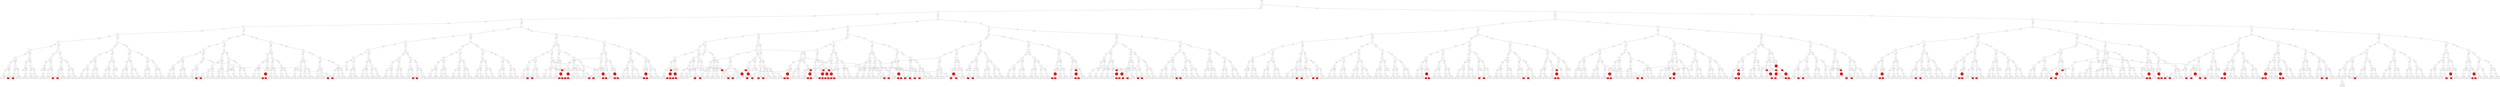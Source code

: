 graph G {
splines=true;
0 [shape=box, label = "root" ]
0--1;
1 [shape=circle, label="26:1"]
1--2[label = 0.500, labelangle=110];
2 [shape=box, label="0:2"]
2--3;
3 [shape=circle, label="0:3"]
3--4[label = 0.500, labelangle=110];
4 [shape=box, label="0:4"]
4--5;
5 [shape=circle, label="11:5"]
5--6[label = 0.500, labelangle=110];
6 [shape=box, label="0:6"]
6--7;
7 [shape=circle, label="40:7"]
7--8[label = 0.488, labelangle=110];
8 [shape=box, label="0:8"]
8--9;
9 [shape=circle, label="23:9"]
9--10[label = 0.492, labelangle=110];
10 [shape=box, label="0:10"]
10--11;
11 [shape=circle, label="18:11"]
11--12[label = 0.500, labelangle=110];
12 [shape=box, label="0:12"]
12--13;
13 [shape=circle, label="25:13"]
13--14[label = 0.533, labelangle=110];
14 [shape=box, label="0:14"]
14--15;
15 [shape=circle, label="42:15"]
15--16[label = 0.500, labelangle=110];
16 [shape=box, label="0:16"]
16--17;
17 [shape=circle, label="39:17"]
17--18[label = 0.500, labelangle=110];
18 [shape=box, label="0:18"]
18--19;
19 [shape=circle, label="45:19"]
19--20[label = 0.500, labelangle=110];
20 [style = filled, shape=box, label="0:20", fillcolor = red]
19--21[label = 0.500, labelangle=110];
21 [style = filled, shape=box, label="1:20", fillcolor = red]
17--22[label = 0.500, labelangle=110];
22 [shape=box, label="1:18"]
22--23;
23 [shape=circle, label="41:19"]
23--24[label = 0.500, labelangle=110];
24 [shape=box, label="0:20"]
23--25[label = 0.500, labelangle=110];
25 [shape=box, label="1:20"]
15--26[label = 0.500, labelangle=110];
26 [shape=box, label="1:16"]
26--27;
27 [shape=circle, label="45:17"]
27--28[label = 0.500, labelangle=110];
28 [shape=box, label="0:18"]
28--29;
29 [shape=circle, label="41:19"]
29--30[label = 0.500, labelangle=110];
30 [shape=box, label="0:20"]
29--31[label = 0.500, labelangle=110];
31 [shape=box, label="1:20"]
27--32[label = 0.500, labelangle=110];
32 [shape=box, label="1:18"]
32--33;
33 [shape=circle, label="39:19"]
33--20[label = 0.500, labelangle=110];
33--21[label = 0.500, labelangle=110];
13--36[label = 0.467, labelangle=110];
36 [shape=box, label="1:14"]
36--37;
37 [shape=circle, label="43:15"]
37--38[label = 0.429, labelangle=110];
38 [shape=box, label="0:16"]
38--39;
39 [shape=circle, label="45:17"]
39--40[label = 0.333, labelangle=110];
40 [shape=box, label="0:18"]
39--41[label = 0.667, labelangle=110];
41 [shape=box, label="1:18"]
41--42;
42 [shape=circle, label="42:19"]
42--43[label = 0.500, labelangle=110];
43 [shape=box, label="0:20"]
42--44[label = 0.500, labelangle=110];
44 [shape=box, label="1:20"]
37--45[label = 0.571, labelangle=110];
45 [shape=box, label="1:16"]
45--46;
46 [shape=circle, label="24:17"]
46--47[label = 0.500, labelangle=110];
47 [shape=box, label="0:18"]
47--48;
48 [shape=circle, label="38:19"]
48--49[label = 0.500, labelangle=110];
49 [shape=box, label="0:20"]
48--50[label = 0.500, labelangle=110];
50 [shape=box, label="1:20"]
46--51[label = 0.500, labelangle=110];
51 [shape=box, label="1:18"]
51--52;
52 [shape=circle, label="44:19"]
52--53[label = 0.500, labelangle=110];
53 [shape=box, label="0:20"]
52--54[label = 0.500, labelangle=110];
54 [shape=box, label="1:20"]
11--55[label = 0.500, labelangle=110];
55 [shape=box, label="1:12"]
55--56;
56 [shape=circle, label="41:13"]
56--57[label = 0.467, labelangle=110];
57 [shape=box, label="0:14"]
57--58;
58 [shape=circle, label="43:15"]
58--59[label = 0.429, labelangle=110];
59 [shape=box, label="0:16"]
59--60;
60 [shape=circle, label="45:17"]
60--61[label = 0.333, labelangle=110];
61 [shape=box, label="0:18"]
60--62[label = 0.667, labelangle=110];
62 [shape=box, label="1:18"]
62--63;
63 [shape=circle, label="39:19"]
63--64[label = 0.500, labelangle=110];
64 [shape=box, label="0:20"]
63--65[label = 0.500, labelangle=110];
65 [shape=box, label="1:20"]
58--66[label = 0.571, labelangle=110];
66 [shape=box, label="1:16"]
66--67;
67 [shape=circle, label="42:17"]
67--68[label = 0.500, labelangle=110];
68 [shape=box, label="0:18"]
68--69;
69 [shape=circle, label="39:19"]
69--70[label = 0.500, labelangle=110];
70 [shape=box, label="0:20"]
69--71[label = 0.500, labelangle=110];
71 [shape=box, label="1:20"]
67--72[label = 0.500, labelangle=110];
72 [shape=box, label="1:18"]
72--73;
73 [shape=circle, label="45:19"]
73--74[label = 0.500, labelangle=110];
74 [style = filled, shape=box, label="0:20", fillcolor = red]
73--75[label = 0.500, labelangle=110];
75 [style = filled, shape=box, label="1:20", fillcolor = red]
56--76[label = 0.533, labelangle=110];
76 [shape=box, label="1:14"]
76--77;
77 [shape=circle, label="45:15"]
77--78[label = 0.500, labelangle=110];
78 [shape=box, label="0:16"]
78--79;
79 [shape=circle, label="43:17"]
79--80[label = 0.500, labelangle=110];
80 [shape=box, label="0:18"]
80--81;
81 [shape=circle, label="44:19"]
81--82[label = 0.500, labelangle=110];
82 [shape=box, label="0:20"]
81--83[label = 0.500, labelangle=110];
83 [shape=box, label="1:20"]
79--84[label = 0.500, labelangle=110];
84 [shape=box, label="1:18"]
84--85;
85 [shape=circle, label="42:19"]
85--74[label = 0.500, labelangle=110];
85--75[label = 0.500, labelangle=110];
77--88[label = 0.500, labelangle=110];
88 [shape=box, label="1:16"]
88--89;
89 [shape=circle, label="42:17"]
89--90[label = 0.500, labelangle=110];
90 [shape=box, label="0:18"]
90--91;
91 [shape=circle, label="37:19"]
91--92[label = 0.500, labelangle=110];
92 [shape=box, label="0:20"]
91--93[label = 0.500, labelangle=110];
93 [shape=box, label="1:20"]
89--94[label = 0.500, labelangle=110];
94 [shape=box, label="1:18"]
94--95;
95 [shape=circle, label="39:19"]
95--96[label = 0.500, labelangle=110];
96 [shape=box, label="0:20"]
95--97[label = 0.500, labelangle=110];
97 [shape=box, label="1:20"]
9--98[label = 0.508, labelangle=110];
98 [shape=box, label="1:10"]
98--99;
99 [shape=circle, label="42:11"]
99--100[label = 0.484, labelangle=110];
100 [shape=box, label="0:12"]
100--101;
101 [shape=circle, label="39:13"]
101--102[label = 0.533, labelangle=110];
102 [shape=box, label="0:14"]
102--103;
103 [shape=circle, label="43:15"]
103--104[label = 0.500, labelangle=110];
104 [shape=box, label="0:16"]
104--105;
105 [shape=circle, label="13:17"]
105--106[label = 0.500, labelangle=110];
106 [shape=box, label="0:18"]
106--107;
107 [shape=circle, label="38:19"]
107--108[label = 0.500, labelangle=110];
108 [shape=box, label="0:20"]
107--109[label = 0.500, labelangle=110];
109 [shape=box, label="1:20"]
105--110[label = 0.500, labelangle=110];
110 [shape=box, label="1:18"]
110--111;
111 [shape=circle, label="45:19"]
111--112[label = 0.500, labelangle=110];
112 [shape=box, label="0:20"]
111--113[label = 0.500, labelangle=110];
113 [shape=box, label="1:20"]
103--114[label = 0.500, labelangle=110];
114 [shape=box, label="1:16"]
114--115;
115 [shape=circle, label="33:17"]
115--116[label = 0.500, labelangle=110];
116 [shape=box, label="0:18"]
116--117;
117 [shape=circle, label="45:19"]
117--118[label = 0.500, labelangle=110];
118 [shape=box, label="0:20"]
117--119[label = 0.500, labelangle=110];
119 [shape=box, label="1:20"]
115--120[label = 0.500, labelangle=110];
120 [shape=box, label="1:18"]
120--121;
121 [shape=circle, label="41:19"]
121--122[label = 0.500, labelangle=110];
122 [shape=box, label="0:20"]
121--123[label = 0.500, labelangle=110];
123 [shape=box, label="1:20"]
101--124[label = 0.467, labelangle=110];
124 [shape=box, label="1:14"]
124--125;
125 [shape=circle, label="45:15"]
125--126[label = 0.571, labelangle=110];
126 [shape=box, label="0:16"]
126--127;
127 [shape=circle, label="41:17"]
127--128[label = 0.500, labelangle=110];
128 [shape=box, label="0:18"]
128--129;
129 [shape=circle, label="43:19"]
129--130[label = 0.500, labelangle=110];
130 [shape=box, label="0:20"]
129--131[label = 0.500, labelangle=110];
131 [shape=box, label="1:20"]
127--132[label = 0.500, labelangle=110];
132 [shape=box, label="1:18"]
132--133;
133 [shape=circle, label="38:19"]
133--134[label = 0.500, labelangle=110];
134 [shape=box, label="0:20"]
133--135[label = 0.500, labelangle=110];
135 [shape=box, label="1:20"]
125--136[label = 0.429, labelangle=110];
136 [shape=box, label="1:16"]
136--137;
137 [shape=circle, label="41:17"]
137--138[label = 0.667, labelangle=110];
138 [shape=box, label="0:18"]
138--139;
139 [shape=circle, label="37:19"]
139--140[label = 0.500, labelangle=110];
140 [shape=box, label="0:20"]
139--141[label = 0.500, labelangle=110];
141 [shape=box, label="1:20"]
137--142[label = 0.333, labelangle=110];
142 [shape=box, label="1:18"]
99--143[label = 0.516, labelangle=110];
143 [shape=box, label="1:12"]
143--144;
144 [shape=circle, label="27:13"]
144--145[label = 0.500, labelangle=110];
145 [shape=box, label="0:14"]
145--146;
146 [shape=circle, label="37:15"]
146--147[label = 0.500, labelangle=110];
147 [shape=box, label="0:16"]
147--148;
148 [shape=circle, label="39:17"]
148--149[label = 0.500, labelangle=110];
149 [shape=box, label="0:18"]
149--150;
150 [shape=circle, label="45:19"]
150--151[label = 0.500, labelangle=110];
151 [shape=box, label="0:20"]
150--152[label = 0.500, labelangle=110];
152 [shape=box, label="1:20"]
148--153[label = 0.500, labelangle=110];
153 [shape=box, label="1:18"]
153--154;
154 [shape=circle, label="43:19"]
154--155[label = 0.500, labelangle=110];
155 [shape=box, label="0:20"]
154--156[label = 0.500, labelangle=110];
156 [shape=box, label="1:20"]
146--157[label = 0.500, labelangle=110];
157 [shape=box, label="1:16"]
157--158;
158 [shape=circle, label="34:17"]
158--159[label = 0.500, labelangle=110];
159 [shape=box, label="0:18"]
159--160;
160 [shape=circle, label="41:19"]
160--161[label = 0.500, labelangle=110];
161 [shape=box, label="0:20"]
160--162[label = 0.500, labelangle=110];
162 [shape=box, label="1:20"]
158--163[label = 0.500, labelangle=110];
163 [shape=box, label="1:18"]
163--164;
164 [shape=circle, label="45:19"]
164--165[label = 0.500, labelangle=110];
165 [shape=box, label="0:20"]
164--166[label = 0.500, labelangle=110];
166 [shape=box, label="1:20"]
144--167[label = 0.500, labelangle=110];
167 [shape=box, label="1:14"]
167--168;
168 [shape=circle, label="39:15"]
168--169[label = 0.500, labelangle=110];
169 [shape=box, label="0:16"]
169--170;
170 [shape=circle, label="43:17"]
170--171[label = 0.500, labelangle=110];
171 [shape=box, label="0:18"]
171--172;
172 [shape=circle, label="45:19"]
172--173[label = 0.500, labelangle=110];
173 [shape=box, label="0:20"]
172--174[label = 0.500, labelangle=110];
174 [shape=box, label="1:20"]
170--175[label = 0.500, labelangle=110];
175 [shape=box, label="1:18"]
175--176;
176 [shape=circle, label="41:19"]
176--177[label = 0.500, labelangle=110];
177 [shape=box, label="0:20"]
176--178[label = 0.500, labelangle=110];
178 [shape=box, label="1:20"]
168--179[label = 0.500, labelangle=110];
179 [shape=box, label="1:16"]
179--180;
180 [shape=circle, label="45:17"]
180--181[label = 0.500, labelangle=110];
181 [shape=box, label="0:18"]
181--182;
182 [shape=circle, label="44:19"]
182--183[label = 0.500, labelangle=110];
183 [shape=box, label="0:20"]
182--184[label = 0.500, labelangle=110];
184 [shape=box, label="1:20"]
180--185[label = 0.500, labelangle=110];
185 [shape=box, label="1:18"]
185--186;
186 [shape=circle, label="41:19"]
186--187[label = 0.500, labelangle=110];
187 [shape=box, label="0:20"]
186--188[label = 0.500, labelangle=110];
188 [shape=box, label="1:20"]
7--189[label = 0.512, labelangle=110];
189 [shape=box, label="1:8"]
189--190;
190 [shape=circle, label="45:9"]
190--191[label = 0.500, labelangle=110];
191 [shape=box, label="0:10"]
191--192;
192 [shape=circle, label="43:11"]
192--193[label = 0.500, labelangle=110];
193 [shape=box, label="0:12"]
193--194;
194 [shape=circle, label="41:13"]
194--195[label = 0.500, labelangle=110];
195 [shape=box, label="0:14"]
195--196;
196 [shape=circle, label="39:15"]
196--197[label = 0.500, labelangle=110];
197 [shape=box, label="0:16"]
197--198;
198 [shape=circle, label="44:17"]
198--199[label = 0.500, labelangle=110];
199 [shape=box, label="0:18"]
199--200;
200 [shape=circle, label="36:19"]
200--201[label = 0.500, labelangle=110];
201 [style = filled, shape=box, label="0:20", fillcolor = red]
200--202[label = 0.500, labelangle=110];
202 [style = filled, shape=box, label="1:20", fillcolor = red]
198--203[label = 0.500, labelangle=110];
203 [shape=box, label="1:18"]
203--204;
204 [shape=circle, label="42:19"]
204--205[label = 0.500, labelangle=110];
205 [style = filled, shape=box, label="0:20", fillcolor = red]
204--206[label = 0.500, labelangle=110];
206 [style = filled, shape=box, label="1:20", fillcolor = red]
196--207[label = 0.500, labelangle=110];
207 [shape=box, label="1:16"]
207--208;
208 [shape=circle, label="36:17"]
208--209[label = 0.500, labelangle=110];
209 [shape=box, label="0:18"]
209--210;
210 [shape=circle, label="44:19"]
210--201[label = 0.500, labelangle=110];
210--202[label = 0.500, labelangle=110];
208--213[label = 0.500, labelangle=110];
213 [shape=box, label="1:18"]
213--214;
214 [shape=circle, label="38:19"]
214--215[label = 0.500, labelangle=110];
215 [shape=box, label="0:20"]
214--216[label = 0.500, labelangle=110];
216 [shape=box, label="1:20"]
194--217[label = 0.500, labelangle=110];
217 [shape=box, label="1:14"]
217--218;
218 [shape=circle, label="34:15"]
218--219[label = 0.500, labelangle=110];
219 [shape=box, label="0:16"]
219--220;
220 [shape=circle, label="28:17"]
220--221[label = 0.500, labelangle=110];
221 [shape=box, label="0:18"]
221--222;
222 [shape=circle, label="29:19"]
222--223[label = 0.500, labelangle=110];
223 [shape=box, label="0:20"]
222--224[label = 0.500, labelangle=110];
224 [shape=box, label="1:20"]
220--225[label = 0.500, labelangle=110];
225 [shape=box, label="1:18"]
225--226;
226 [shape=circle, label="37:19"]
226--227[label = 0.500, labelangle=110];
227 [shape=box, label="0:20"]
226--228[label = 0.500, labelangle=110];
228 [shape=box, label="1:20"]
218--229[label = 0.500, labelangle=110];
229 [shape=box, label="1:16"]
229--230;
230 [shape=circle, label="39:17"]
230--231[label = 0.500, labelangle=110];
231 [shape=box, label="0:18"]
231--232;
232 [shape=circle, label="44:19"]
232--233[label = 0.500, labelangle=110];
233 [shape=box, label="0:20"]
232--234[label = 0.500, labelangle=110];
234 [shape=box, label="1:20"]
230--235[label = 0.500, labelangle=110];
235 [shape=box, label="1:18"]
235--236;
236 [shape=circle, label="42:19"]
236--237[label = 0.500, labelangle=110];
237 [shape=box, label="0:20"]
236--238[label = 0.500, labelangle=110];
238 [shape=box, label="1:20"]
192--239[label = 0.500, labelangle=110];
239 [shape=box, label="1:12"]
239--240;
240 [shape=circle, label="37:13"]
240--241[label = 0.500, labelangle=110];
241 [shape=box, label="0:14"]
241--242;
242 [shape=circle, label="34:15"]
242--243[label = 0.500, labelangle=110];
243 [shape=box, label="0:16"]
243--244;
244 [shape=circle, label="27:17"]
244--245[label = 0.500, labelangle=110];
245 [shape=box, label="0:18"]
245--246;
246 [shape=circle, label="42:19"]
246--247[label = 0.500, labelangle=110];
247 [shape=box, label="0:20"]
246--248[label = 0.500, labelangle=110];
248 [shape=box, label="1:20"]
244--249[label = 0.500, labelangle=110];
249 [shape=box, label="1:18"]
249--250;
250 [shape=circle, label="36:19"]
250--251[label = 0.500, labelangle=110];
251 [shape=box, label="0:20"]
250--252[label = 0.500, labelangle=110];
252 [shape=box, label="1:20"]
242--253[label = 0.500, labelangle=110];
253 [shape=box, label="1:16"]
253--254;
254 [shape=circle, label="42:17"]
254--255[label = 0.500, labelangle=110];
255 [shape=box, label="0:18"]
255--256;
256 [shape=circle, label="35:19"]
256--257[label = 0.500, labelangle=110];
257 [shape=box, label="0:20"]
256--258[label = 0.500, labelangle=110];
258 [shape=box, label="1:20"]
254--259[label = 0.500, labelangle=110];
259 [shape=box, label="1:18"]
259--260;
260 [shape=circle, label="41:19"]
260--261[label = 0.500, labelangle=110];
261 [shape=box, label="0:20"]
260--262[label = 0.500, labelangle=110];
262 [shape=box, label="1:20"]
240--263[label = 0.500, labelangle=110];
263 [shape=box, label="1:14"]
263--264;
264 [shape=circle, label="15:15"]
264--265[label = 0.500, labelangle=110];
265 [shape=box, label="0:16"]
265--266;
266 [shape=circle, label="44:17"]
266--267[label = 0.500, labelangle=110];
267 [shape=box, label="0:18"]
267--268;
268 [shape=circle, label="41:19"]
268--269[label = 0.500, labelangle=110];
269 [shape=box, label="0:20"]
268--270[label = 0.500, labelangle=110];
270 [shape=box, label="1:20"]
266--271[label = 0.500, labelangle=110];
271 [shape=box, label="1:18"]
271--272;
272 [shape=circle, label="42:19"]
272--273[label = 0.500, labelangle=110];
273 [shape=box, label="0:20"]
272--274[label = 0.500, labelangle=110];
274 [shape=box, label="1:20"]
264--275[label = 0.500, labelangle=110];
275 [shape=box, label="1:16"]
275--276;
276 [shape=circle, label="30:17"]
276--277[label = 0.500, labelangle=110];
277 [shape=box, label="0:18"]
277--278;
278 [shape=circle, label="41:19"]
278--279[label = 0.500, labelangle=110];
279 [shape=box, label="0:20"]
278--280[label = 0.500, labelangle=110];
280 [shape=box, label="1:20"]
276--281[label = 0.500, labelangle=110];
281 [shape=box, label="1:18"]
281--282;
282 [shape=circle, label="44:19"]
282--283[label = 0.500, labelangle=110];
283 [shape=box, label="0:20"]
282--284[label = 0.500, labelangle=110];
284 [shape=box, label="1:20"]
190--285[label = 0.500, labelangle=110];
285 [shape=box, label="1:10"]
285--286;
286 [shape=circle, label="39:11"]
286--287[label = 0.500, labelangle=110];
287 [shape=box, label="0:12"]
287--288;
288 [shape=circle, label="24:13"]
288--289[label = 0.500, labelangle=110];
289 [shape=box, label="0:14"]
289--290;
290 [shape=circle, label="42:15"]
290--291[label = 0.500, labelangle=110];
291 [shape=box, label="0:16"]
291--292;
292 [shape=circle, label="36:17"]
292--293[label = 0.500, labelangle=110];
293 [shape=box, label="0:18"]
293--294;
294 [shape=circle, label="41:19"]
294--295[label = 0.500, labelangle=110];
295 [shape=box, label="0:20"]
294--296[label = 0.500, labelangle=110];
296 [shape=box, label="1:20"]
292--297[label = 0.500, labelangle=110];
297 [shape=box, label="1:18"]
297--298;
298 [shape=circle, label="35:19"]
298--299[label = 0.500, labelangle=110];
299 [shape=box, label="0:20"]
298--300[label = 0.500, labelangle=110];
300 [shape=box, label="1:20"]
290--301[label = 0.500, labelangle=110];
301 [shape=box, label="1:16"]
301--302;
302 [shape=circle, label="44:17"]
302--303[label = 0.500, labelangle=110];
303 [shape=box, label="0:18"]
303--304;
304 [style = filled, shape=circle, label="43:19", fillcolor = red]
304--305[label = 0.500, labelangle=110];
305 [style = filled, shape=box, label="0:20", fillcolor = red]
304--306[label = 0.500, labelangle=110];
306 [style = filled, shape=box, label="1:20", fillcolor = red]
302--307[label = 0.500, labelangle=110];
307 [shape=box, label="1:18"]
307--304;
288--311[label = 0.500, labelangle=110];
311 [shape=box, label="1:14"]
311--312;
312 [shape=circle, label="41:15"]
312--313[label = 0.500, labelangle=110];
313 [shape=box, label="0:16"]
313--314;
314 [shape=circle, label="44:17"]
314--315[label = 0.500, labelangle=110];
315 [shape=box, label="0:18"]
315--316;
316 [shape=circle, label="36:19"]
316--317[label = 0.500, labelangle=110];
317 [shape=box, label="0:20"]
316--318[label = 0.500, labelangle=110];
318 [shape=box, label="1:20"]
314--319[label = 0.500, labelangle=110];
319 [shape=box, label="1:18"]
319--320;
320 [shape=circle, label="43:19"]
320--321[label = 0.500, labelangle=110];
321 [shape=box, label="0:20"]
320--322[label = 0.500, labelangle=110];
322 [shape=box, label="1:20"]
312--323[label = 0.500, labelangle=110];
323 [shape=box, label="1:16"]
323--324;
324 [shape=circle, label="43:17"]
324--325[label = 0.500, labelangle=110];
325 [shape=box, label="0:18"]
325--326;
326 [shape=circle, label="33:19"]
326--327[label = 0.500, labelangle=110];
327 [shape=box, label="0:20"]
326--328[label = 0.500, labelangle=110];
328 [shape=box, label="1:20"]
324--329[label = 0.500, labelangle=110];
329 [shape=box, label="1:18"]
329--330;
330 [shape=circle, label="38:19"]
330--331[label = 0.500, labelangle=110];
331 [shape=box, label="0:20"]
330--332[label = 0.500, labelangle=110];
332 [shape=box, label="1:20"]
286--333[label = 0.500, labelangle=110];
333 [shape=box, label="1:12"]
333--334;
334 [shape=circle, label="3:13"]
334--335[label = 0.500, labelangle=110];
335 [shape=box, label="0:14"]
335--336;
336 [shape=circle, label="29:15"]
336--337[label = 0.500, labelangle=110];
337 [shape=box, label="0:16"]
337--338;
338 [shape=circle, label="42:17"]
338--339[label = 0.500, labelangle=110];
339 [shape=box, label="0:18"]
339--340;
340 [shape=circle, label="43:19"]
340--341[label = 0.500, labelangle=110];
341 [shape=box, label="0:20"]
340--342[label = 0.500, labelangle=110];
342 [shape=box, label="1:20"]
338--343[label = 0.500, labelangle=110];
343 [shape=box, label="1:18"]
343--344;
344 [shape=circle, label="44:19"]
344--345[label = 0.500, labelangle=110];
345 [shape=box, label="0:20"]
344--346[label = 0.500, labelangle=110];
346 [shape=box, label="1:20"]
336--347[label = 0.500, labelangle=110];
347 [shape=box, label="1:16"]
347--348;
348 [shape=circle, label="44:17"]
348--349[label = 0.500, labelangle=110];
349 [shape=box, label="0:18"]
349--350;
350 [shape=circle, label="41:19"]
350--351[label = 0.500, labelangle=110];
351 [shape=box, label="0:20"]
350--352[label = 0.500, labelangle=110];
352 [shape=box, label="1:20"]
348--353[label = 0.500, labelangle=110];
353 [shape=box, label="1:18"]
353--354;
354 [shape=circle, label="38:19"]
354--355[label = 0.500, labelangle=110];
355 [shape=box, label="0:20"]
354--356[label = 0.500, labelangle=110];
356 [shape=box, label="1:20"]
334--357[label = 0.500, labelangle=110];
357 [shape=box, label="1:14"]
357--358;
358 [shape=circle, label="44:15"]
358--359[label = 0.500, labelangle=110];
359 [shape=box, label="0:16"]
359--360;
360 [shape=circle, label="42:17"]
360--361[label = 0.500, labelangle=110];
361 [shape=box, label="0:18"]
361--362;
362 [shape=circle, label="41:19"]
362--363[label = 0.500, labelangle=110];
363 [shape=box, label="0:20"]
362--364[label = 0.500, labelangle=110];
364 [shape=box, label="1:20"]
360--365[label = 0.500, labelangle=110];
365 [shape=box, label="1:18"]
365--366;
366 [shape=circle, label="38:19"]
366--367[label = 0.500, labelangle=110];
367 [shape=box, label="0:20"]
366--368[label = 0.500, labelangle=110];
368 [shape=box, label="1:20"]
358--369[label = 0.500, labelangle=110];
369 [shape=box, label="1:16"]
369--370;
370 [shape=circle, label="41:17"]
370--371[label = 0.500, labelangle=110];
371 [shape=box, label="0:18"]
371--372;
372 [shape=circle, label="37:19"]
372--373[label = 0.500, labelangle=110];
373 [shape=box, label="0:20"]
372--374[label = 0.500, labelangle=110];
374 [shape=box, label="1:20"]
370--375[label = 0.500, labelangle=110];
375 [shape=box, label="1:18"]
375--376;
376 [shape=circle, label="43:19"]
376--377[label = 0.500, labelangle=110];
377 [shape=box, label="0:20"]
376--378[label = 0.500, labelangle=110];
378 [shape=box, label="1:20"]
5--379[label = 0.500, labelangle=110];
379 [shape=box, label="1:6"]
379--380;
380 [shape=circle, label="45:7"]
380--381[label = 0.504, labelangle=110];
381 [shape=box, label="0:8"]
381--382;
382 [shape=circle, label="42:9"]
382--383[label = 0.492, labelangle=110];
383 [shape=box, label="0:10"]
383--384;
384 [shape=circle, label="40:11"]
384--385[label = 0.516, labelangle=110];
385 [shape=box, label="0:12"]
385--386;
386 [shape=circle, label="16:13"]
386--387[label = 0.500, labelangle=110];
387 [shape=box, label="0:14"]
387--388;
388 [shape=circle, label="39:15"]
388--389[label = 0.500, labelangle=110];
389 [shape=box, label="0:16"]
389--390;
390 [shape=circle, label="37:17"]
390--391[label = 0.500, labelangle=110];
391 [shape=box, label="0:18"]
391--392;
392 [shape=circle, label="41:19"]
392--393[label = 0.500, labelangle=110];
393 [shape=box, label="0:20"]
392--394[label = 0.500, labelangle=110];
394 [shape=box, label="1:20"]
390--395[label = 0.500, labelangle=110];
395 [shape=box, label="1:18"]
395--396;
396 [shape=circle, label="43:19"]
396--397[label = 0.500, labelangle=110];
397 [shape=box, label="0:20"]
396--398[label = 0.500, labelangle=110];
398 [shape=box, label="1:20"]
388--399[label = 0.500, labelangle=110];
399 [shape=box, label="1:16"]
399--400;
400 [shape=circle, label="34:17"]
400--401[label = 0.500, labelangle=110];
401 [shape=box, label="0:18"]
401--402;
402 [shape=circle, label="41:19"]
402--403[label = 0.500, labelangle=110];
403 [shape=box, label="0:20"]
402--404[label = 0.500, labelangle=110];
404 [shape=box, label="1:20"]
400--405[label = 0.500, labelangle=110];
405 [shape=box, label="1:18"]
405--406;
406 [shape=circle, label="44:19"]
406--407[label = 0.500, labelangle=110];
407 [shape=box, label="0:20"]
406--408[label = 0.500, labelangle=110];
408 [shape=box, label="1:20"]
386--409[label = 0.500, labelangle=110];
409 [shape=box, label="1:14"]
409--410;
410 [shape=circle, label="34:15"]
410--411[label = 0.500, labelangle=110];
411 [shape=box, label="0:16"]
411--412;
412 [shape=circle, label="43:17"]
412--413[label = 0.500, labelangle=110];
413 [shape=box, label="0:18"]
413--414;
414 [shape=circle, label="44:19"]
414--415[label = 0.500, labelangle=110];
415 [shape=box, label="0:20"]
414--416[label = 0.500, labelangle=110];
416 [shape=box, label="1:20"]
412--417[label = 0.500, labelangle=110];
417 [shape=box, label="1:18"]
417--418;
418 [shape=circle, label="36:19"]
418--419[label = 0.500, labelangle=110];
419 [style = filled, shape=box, label="0:20", fillcolor = red]
418--420[label = 0.500, labelangle=110];
420 [style = filled, shape=box, label="1:20", fillcolor = red]
410--421[label = 0.500, labelangle=110];
421 [shape=box, label="1:16"]
421--422;
422 [shape=circle, label="36:17"]
422--423[label = 0.500, labelangle=110];
423 [shape=box, label="0:18"]
423--424;
424 [shape=circle, label="39:19"]
424--425[label = 0.500, labelangle=110];
425 [shape=box, label="0:20"]
424--426[label = 0.500, labelangle=110];
426 [shape=box, label="1:20"]
422--427[label = 0.500, labelangle=110];
427 [shape=box, label="1:18"]
427--428;
428 [shape=circle, label="43:19"]
428--419[label = 0.500, labelangle=110];
428--420[label = 0.500, labelangle=110];
384--431[label = 0.484, labelangle=110];
431 [shape=box, label="1:12"]
431--432;
432 [shape=circle, label="44:13"]
432--433[label = 0.467, labelangle=110];
433 [shape=box, label="0:14"]
433--434;
434 [shape=circle, label="39:15"]
434--435[label = 0.429, labelangle=110];
435 [shape=box, label="0:16"]
435--436;
436 [shape=circle, label="43:17"]
436--437[label = 0.333, labelangle=110];
437 [shape=box, label="0:18"]
436--438[label = 0.667, labelangle=110];
438 [shape=box, label="1:18"]
438--439;
439 [shape=circle, label="41:19"]
439--205[label = 0.500, labelangle=110];
439--206[label = 0.500, labelangle=110];
434--442[label = 0.571, labelangle=110];
442 [shape=box, label="1:16"]
442--443;
443 [shape=circle, label="37:17"]
443--444[label = 0.500, labelangle=110];
444 [shape=box, label="0:18"]
444--445;
445 [shape=circle, label="36:19"]
445--446[label = 0.500, labelangle=110];
446 [shape=box, label="0:20"]
445--447[label = 0.500, labelangle=110];
447 [shape=box, label="1:20"]
443--448[label = 0.500, labelangle=110];
448 [shape=box, label="1:18"]
448--449;
449 [shape=circle, label="43:19"]
449--450[label = 0.500, labelangle=110];
450 [shape=box, label="0:20"]
449--451[label = 0.500, labelangle=110];
451 [shape=box, label="1:20"]
432--452[label = 0.533, labelangle=110];
452 [shape=box, label="1:14"]
452--453;
453 [shape=circle, label="35:15"]
453--454[label = 0.500, labelangle=110];
454 [shape=box, label="0:16"]
454--455;
455 [shape=circle, label="37:17"]
455--456[label = 0.500, labelangle=110];
456 [shape=box, label="0:18"]
456--457;
457 [shape=circle, label="36:19"]
457--458[label = 0.500, labelangle=110];
458 [shape=box, label="0:20"]
457--459[label = 0.500, labelangle=110];
459 [shape=box, label="1:20"]
455--460[label = 0.500, labelangle=110];
460 [shape=box, label="1:18"]
460--461;
461 [shape=circle, label="43:19"]
461--462[label = 0.500, labelangle=110];
462 [shape=box, label="0:20"]
461--463[label = 0.500, labelangle=110];
463 [shape=box, label="1:20"]
453--464[label = 0.500, labelangle=110];
464 [shape=box, label="1:16"]
464--465;
465 [shape=circle, label="39:17"]
465--466[label = 0.500, labelangle=110];
466 [shape=box, label="0:18"]
466--467;
467 [shape=circle, label="41:19"]
467--468[label = 0.500, labelangle=110];
468 [shape=box, label="0:20"]
467--469[label = 0.500, labelangle=110];
469 [shape=box, label="1:20"]
465--470[label = 0.500, labelangle=110];
470 [shape=box, label="1:18"]
470--471;
471 [shape=circle, label="34:19"]
471--472[label = 0.500, labelangle=110];
472 [shape=box, label="0:20"]
471--473[label = 0.500, labelangle=110];
473 [shape=box, label="1:20"]
382--474[label = 0.508, labelangle=110];
474 [shape=box, label="1:10"]
474--475;
475 [shape=circle, label="43:11"]
475--476[label = 0.500, labelangle=110];
476 [shape=box, label="0:12"]
476--477;
477 [shape=circle, label="33:13"]
477--478[label = 0.500, labelangle=110];
478 [shape=box, label="0:14"]
478--479;
479 [shape=circle, label="36:15"]
479--480[label = 0.500, labelangle=110];
480 [shape=box, label="0:16"]
480--481;
481 [shape=circle, label="34:17"]
481--482[label = 0.500, labelangle=110];
482 [shape=box, label="0:18"]
482--483;
483 [shape=circle, label="41:19"]
483--484[label = 0.500, labelangle=110];
484 [shape=box, label="0:20"]
483--485[label = 0.500, labelangle=110];
485 [shape=box, label="1:20"]
481--486[label = 0.500, labelangle=110];
486 [shape=box, label="1:18"]
486--487;
487 [shape=circle, label="40:19"]
487--488[label = 0.500, labelangle=110];
488 [shape=box, label="0:20"]
487--489[label = 0.500, labelangle=110];
489 [shape=box, label="1:20"]
479--490[label = 0.500, labelangle=110];
490 [shape=box, label="1:16"]
490--491;
491 [shape=circle, label="44:17"]
491--492[label = 0.500, labelangle=110];
492 [shape=box, label="0:18"]
492--493;
493 [shape=circle, label="40:19"]
493--494[label = 0.500, labelangle=110];
494 [shape=box, label="0:20"]
493--495[label = 0.500, labelangle=110];
495 [shape=box, label="1:20"]
491--496[label = 0.500, labelangle=110];
496 [shape=box, label="1:18"]
496--497;
497 [shape=circle, label="29:19"]
497--498[label = 0.500, labelangle=110];
498 [shape=box, label="0:20"]
497--499[label = 0.500, labelangle=110];
499 [shape=box, label="1:20"]
477--500[label = 0.500, labelangle=110];
500 [shape=box, label="1:14"]
500--501;
501 [shape=circle, label="27:15"]
501--502[label = 0.500, labelangle=110];
502 [shape=box, label="0:16"]
502--503;
503 [shape=circle, label="40:17"]
503--504[label = 0.500, labelangle=110];
504 [shape=box, label="0:18"]
504--505;
505 [shape=circle, label="41:19"]
505--506[label = 0.500, labelangle=110];
506 [shape=box, label="0:20"]
505--507[label = 0.500, labelangle=110];
507 [shape=box, label="1:20"]
503--508[label = 0.500, labelangle=110];
508 [shape=box, label="1:18"]
508--509;
509 [shape=circle, label="39:19"]
509--510[label = 0.500, labelangle=110];
510 [shape=box, label="0:20"]
509--511[label = 0.500, labelangle=110];
511 [shape=box, label="1:20"]
501--512[label = 0.500, labelangle=110];
512 [shape=box, label="1:16"]
512--513;
513 [shape=circle, label="37:17"]
513--514[label = 0.500, labelangle=110];
514 [shape=box, label="0:18"]
514--515;
515 [shape=circle, label="36:19"]
515--516[label = 0.500, labelangle=110];
516 [shape=box, label="0:20"]
515--517[label = 0.500, labelangle=110];
517 [shape=box, label="1:20"]
513--518[label = 0.500, labelangle=110];
518 [shape=box, label="1:18"]
518--519;
519 [shape=circle, label="44:19"]
519--520[label = 0.500, labelangle=110];
520 [shape=box, label="0:20"]
519--521[label = 0.500, labelangle=110];
521 [shape=box, label="1:20"]
475--522[label = 0.500, labelangle=110];
522 [shape=box, label="1:12"]
522--523;
523 [shape=circle, label="44:13"]
523--524[label = 0.500, labelangle=110];
524 [shape=box, label="0:14"]
524--525;
525 [shape=circle, label="36:15"]
525--526[label = 0.500, labelangle=110];
526 [shape=box, label="0:16"]
526--527;
527 [shape=circle, label="40:17"]
527--528[label = 0.500, labelangle=110];
528 [shape=box, label="0:18"]
528--529;
529 [shape=circle, label="41:19"]
529--530[label = 0.500, labelangle=110];
530 [shape=box, label="0:20"]
529--531[label = 0.500, labelangle=110];
531 [shape=box, label="1:20"]
527--532[label = 0.500, labelangle=110];
532 [shape=box, label="1:18"]
532--533;
533 [shape=circle, label="31:19"]
533--534[label = 0.500, labelangle=110];
534 [shape=box, label="0:20"]
533--535[label = 0.500, labelangle=110];
535 [shape=box, label="1:20"]
525--536[label = 0.500, labelangle=110];
536 [shape=box, label="1:16"]
536--537;
537 [shape=circle, label="39:17"]
537--538[label = 0.500, labelangle=110];
538 [shape=box, label="0:18"]
538--539;
539 [shape=circle, label="41:19"]
539--540[label = 0.500, labelangle=110];
540 [shape=box, label="0:20"]
539--541[label = 0.500, labelangle=110];
541 [shape=box, label="1:20"]
537--542[label = 0.500, labelangle=110];
542 [shape=box, label="1:18"]
542--543;
543 [shape=circle, label="40:19"]
543--544[label = 0.500, labelangle=110];
544 [shape=box, label="0:20"]
543--545[label = 0.500, labelangle=110];
545 [shape=box, label="1:20"]
523--546[label = 0.500, labelangle=110];
546 [shape=box, label="1:14"]
546--547;
547 [shape=circle, label="41:15"]
547--548[label = 0.500, labelangle=110];
548 [shape=box, label="0:16"]
548--549;
549 [shape=circle, label="34:17"]
549--550[label = 0.500, labelangle=110];
550 [shape=box, label="0:18"]
550--551;
551 [shape=circle, label="40:19"]
551--552[label = 0.500, labelangle=110];
552 [shape=box, label="0:20"]
551--553[label = 0.500, labelangle=110];
553 [shape=box, label="1:20"]
549--554[label = 0.500, labelangle=110];
554 [shape=box, label="1:18"]
554--555;
555 [shape=circle, label="38:19"]
555--556[label = 0.500, labelangle=110];
556 [shape=box, label="0:20"]
555--557[label = 0.500, labelangle=110];
557 [shape=box, label="1:20"]
547--558[label = 0.500, labelangle=110];
558 [shape=box, label="1:16"]
558--559;
559 [shape=circle, label="34:17"]
559--560[label = 0.500, labelangle=110];
560 [shape=box, label="0:18"]
560--561;
561 [shape=circle, label="36:19"]
561--562[label = 0.500, labelangle=110];
562 [shape=box, label="0:20"]
561--563[label = 0.500, labelangle=110];
563 [shape=box, label="1:20"]
559--564[label = 0.500, labelangle=110];
564 [shape=box, label="1:18"]
564--565;
565 [shape=circle, label="39:19"]
565--566[label = 0.500, labelangle=110];
566 [shape=box, label="0:20"]
565--567[label = 0.500, labelangle=110];
567 [shape=box, label="1:20"]
380--568[label = 0.496, labelangle=110];
568 [shape=box, label="1:8"]
568--569;
569 [shape=circle, label="18:9"]
569--570[label = 0.500, labelangle=110];
570 [shape=box, label="0:10"]
570--571;
571 [shape=circle, label="43:11"]
571--572[label = 0.484, labelangle=110];
572 [shape=box, label="0:12"]
572--573;
573 [shape=circle, label="40:13"]
573--574[label = 0.467, labelangle=110];
574 [shape=box, label="0:14"]
574--575;
575 [shape=circle, label="42:15"]
575--576[label = 0.571, labelangle=110];
576 [shape=box, label="0:16"]
576--577;
577 [shape=circle, label="41:17"]
577--578[label = 0.500, labelangle=110];
578 [shape=box, label="0:18"]
578--579;
579 [style = filled, shape=circle, label="39:19", fillcolor = red]
579--580[label = 0.500, labelangle=110];
580 [style = filled, shape=box, label="0:20", fillcolor = red]
579--581[label = 0.500, labelangle=110];
581 [style = filled, shape=box, label="1:20", fillcolor = red]
577--582[label = 0.500, labelangle=110];
582 [shape=box, label="1:18"]
582--583;
583 [shape=circle, label="38:19"]
583--584[label = 0.500, labelangle=110];
584 [style = filled, shape=box, label="0:20", fillcolor = red]
583--585[label = 0.500, labelangle=110];
585 [style = filled, shape=box, label="1:20", fillcolor = red]
575--586[label = 0.429, labelangle=110];
586 [shape=box, label="1:16"]
586--587;
587 [shape=circle, label="41:17"]
587--588[label = 0.333, labelangle=110];
588 [style = filled, shape=box, label="0:18", fillcolor = red]
587--589[label = 0.667, labelangle=110];
589 [shape=box, label="1:18"]
589--590;
590 [shape=circle, label="34:19"]
590--591[label = 0.500, labelangle=110];
591 [shape=box, label="0:20"]
590--592[label = 0.500, labelangle=110];
592 [shape=box, label="1:20"]
573--593[label = 0.533, labelangle=110];
593 [shape=box, label="1:14"]
593--594;
594 [shape=circle, label="37:15"]
594--595[label = 0.500, labelangle=110];
595 [shape=box, label="0:16"]
595--596;
596 [shape=circle, label="44:17"]
596--597[label = 0.500, labelangle=110];
597 [shape=box, label="0:18"]
597--598;
598 [shape=circle, label="41:19"]
598--599[label = 0.500, labelangle=110];
599 [shape=box, label="0:20"]
598--600[label = 0.500, labelangle=110];
600 [shape=box, label="1:20"]
596--601[label = 0.500, labelangle=110];
601 [shape=box, label="1:18"]
601--602;
602 [shape=circle, label="42:19"]
602--603[label = 0.500, labelangle=110];
603 [style = filled, shape=box, label="0:20", fillcolor = red]
602--604[label = 0.500, labelangle=110];
604 [style = filled, shape=box, label="1:20", fillcolor = red]
594--605[label = 0.500, labelangle=110];
605 [shape=box, label="1:16"]
605--606;
606 [shape=circle, label="42:17"]
606--607[label = 0.500, labelangle=110];
607 [shape=box, label="0:18"]
607--608;
608 [shape=circle, label="39:19"]
608--609[label = 0.500, labelangle=110];
609 [shape=box, label="0:20"]
608--610[label = 0.500, labelangle=110];
610 [shape=box, label="1:20"]
606--611[label = 0.500, labelangle=110];
611 [shape=box, label="1:18"]
611--612;
612 [shape=circle, label="44:19"]
612--603[label = 0.500, labelangle=110];
612--604[label = 0.500, labelangle=110];
571--615[label = 0.516, labelangle=110];
615 [shape=box, label="1:12"]
615--616;
616 [shape=circle, label="20:13"]
616--617[label = 0.500, labelangle=110];
617 [shape=box, label="0:14"]
617--618;
618 [shape=circle, label="36:15"]
618--619[label = 0.500, labelangle=110];
619 [shape=box, label="0:16"]
619--620;
620 [shape=circle, label="42:17"]
620--621[label = 0.500, labelangle=110];
621 [shape=box, label="0:18"]
621--622;
622 [shape=circle, label="40:19"]
622--623[label = 0.500, labelangle=110];
623 [shape=box, label="0:20"]
622--624[label = 0.500, labelangle=110];
624 [shape=box, label="1:20"]
620--625[label = 0.500, labelangle=110];
625 [shape=box, label="1:18"]
625--626;
626 [shape=circle, label="41:19"]
626--627[label = 0.500, labelangle=110];
627 [shape=box, label="0:20"]
626--628[label = 0.500, labelangle=110];
628 [shape=box, label="1:20"]
618--629[label = 0.500, labelangle=110];
629 [shape=box, label="1:16"]
629--630;
630 [shape=circle, label="41:17"]
630--631[label = 0.500, labelangle=110];
631 [shape=box, label="0:18"]
631--632;
632 [style = filled, shape=circle, label="40:19", fillcolor = red]
632--633[label = 0.500, labelangle=110];
633 [style = filled, shape=box, label="0:20", fillcolor = red]
632--634[label = 0.500, labelangle=110];
634 [style = filled, shape=box, label="1:20", fillcolor = red]
630--635[label = 0.500, labelangle=110];
635 [shape=box, label="1:18"]
635--632;
616--639[label = 0.500, labelangle=110];
639 [shape=box, label="1:14"]
639--640;
640 [shape=circle, label="40:15"]
640--641[label = 0.500, labelangle=110];
641 [shape=box, label="0:16"]
641--642;
642 [shape=circle, label="41:17"]
642--643[label = 0.500, labelangle=110];
643 [shape=box, label="0:18"]
643--644;
644 [shape=circle, label="42:19"]
644--645[label = 0.500, labelangle=110];
645 [shape=box, label="0:20"]
644--646[label = 0.500, labelangle=110];
646 [shape=box, label="1:20"]
642--647[label = 0.500, labelangle=110];
647 [shape=box, label="1:18"]
647--648;
648 [shape=circle, label="39:19"]
648--649[label = 0.500, labelangle=110];
649 [shape=box, label="0:20"]
648--650[label = 0.500, labelangle=110];
650 [shape=box, label="1:20"]
640--651[label = 0.500, labelangle=110];
651 [shape=box, label="1:16"]
651--652;
652 [shape=circle, label="39:17"]
652--653[label = 0.500, labelangle=110];
653 [shape=box, label="0:18"]
653--654;
654 [shape=circle, label="44:19"]
654--655[label = 0.500, labelangle=110];
655 [shape=box, label="0:20"]
654--656[label = 0.500, labelangle=110];
656 [shape=box, label="1:20"]
652--657[label = 0.500, labelangle=110];
657 [shape=box, label="1:18"]
657--658;
658 [shape=circle, label="37:19"]
658--659[label = 0.500, labelangle=110];
659 [shape=box, label="0:20"]
658--660[label = 0.500, labelangle=110];
660 [shape=box, label="1:20"]
569--661[label = 0.500, labelangle=110];
661 [shape=box, label="1:10"]
661--662;
662 [shape=circle, label="43:11"]
662--663[label = 0.484, labelangle=110];
663 [shape=box, label="0:12"]
663--664;
664 [shape=circle, label="42:13"]
664--665[label = 0.467, labelangle=110];
665 [shape=box, label="0:14"]
665--666;
666 [shape=circle, label="41:15"]
666--667[label = 0.429, labelangle=110];
667 [shape=box, label="0:16"]
667--668;
668 [shape=circle, label="40:17"]
668--670[label = 0.333, labelangle=110];
670 [shape=box, label="1:18"]
670--579;
668--588[label = 0.667, labelangle=110];
666--674[label = 0.571, labelangle=110];
674 [shape=box, label="1:16"]
674--675;
675 [shape=circle, label="44:17"]
675--676[label = 0.500, labelangle=110];
676 [shape=box, label="0:18"]
676--677;
677 [style = filled, shape=circle, label="40:19", fillcolor = red]
677--678[label = 0.500, labelangle=110];
678 [style = filled, shape=box, label="0:20", fillcolor = red]
677--679[label = 0.500, labelangle=110];
679 [style = filled, shape=box, label="1:20", fillcolor = red]
675--680[label = 0.500, labelangle=110];
680 [shape=box, label="1:18"]
680--677;
664--684[label = 0.533, labelangle=110];
684 [shape=box, label="1:14"]
684--685;
685 [shape=circle, label="41:15"]
685--686[label = 0.500, labelangle=110];
686 [shape=box, label="0:16"]
686--687;
687 [shape=circle, label="39:17"]
687--688[label = 0.500, labelangle=110];
688 [shape=box, label="0:18"]
688--689;
689 [style = filled, shape=circle, label="37:19", fillcolor = red]
689--690[label = 0.500, labelangle=110];
690 [style = filled, shape=box, label="0:20", fillcolor = red]
689--691[label = 0.500, labelangle=110];
691 [style = filled, shape=box, label="1:20", fillcolor = red]
687--692[label = 0.500, labelangle=110];
692 [shape=box, label="1:18"]
692--689;
685--696[label = 0.500, labelangle=110];
696 [shape=box, label="1:16"]
696--697;
697 [shape=circle, label="38:17"]
697--698[label = 0.500, labelangle=110];
698 [shape=box, label="0:18"]
698--699;
699 [shape=circle, label="40:19"]
699--584[label = 0.500, labelangle=110];
699--585[label = 0.500, labelangle=110];
697--702[label = 0.500, labelangle=110];
702 [shape=box, label="1:18"]
702--703;
703 [shape=circle, label="39:19"]
703--704[label = 0.500, labelangle=110];
704 [shape=box, label="0:20"]
703--705[label = 0.500, labelangle=110];
705 [shape=box, label="1:20"]
662--706[label = 0.516, labelangle=110];
706 [shape=box, label="1:12"]
706--707;
707 [shape=circle, label="34:13"]
707--708[label = 0.500, labelangle=110];
708 [shape=box, label="0:14"]
708--709;
709 [shape=circle, label="24:15"]
709--710[label = 0.500, labelangle=110];
710 [shape=box, label="0:16"]
710--711;
711 [shape=circle, label="40:17"]
711--712[label = 0.500, labelangle=110];
712 [shape=box, label="0:18"]
712--713;
713 [shape=circle, label="37:19"]
713--714[label = 0.500, labelangle=110];
714 [shape=box, label="0:20"]
713--715[label = 0.500, labelangle=110];
715 [shape=box, label="1:20"]
711--716[label = 0.500, labelangle=110];
716 [shape=box, label="1:18"]
716--717;
717 [shape=circle, label="44:19"]
717--718[label = 0.500, labelangle=110];
718 [shape=box, label="0:20"]
717--719[label = 0.500, labelangle=110];
719 [shape=box, label="1:20"]
709--720[label = 0.500, labelangle=110];
720 [shape=box, label="1:16"]
720--721;
721 [shape=circle, label="44:17"]
721--722[label = 0.500, labelangle=110];
722 [shape=box, label="0:18"]
722--723;
723 [shape=circle, label="42:19"]
723--724[label = 0.500, labelangle=110];
724 [shape=box, label="0:20"]
723--725[label = 0.500, labelangle=110];
725 [shape=box, label="1:20"]
721--726[label = 0.500, labelangle=110];
726 [shape=box, label="1:18"]
726--727;
727 [shape=circle, label="41:19"]
727--728[label = 0.500, labelangle=110];
728 [shape=box, label="0:20"]
727--729[label = 0.500, labelangle=110];
729 [shape=box, label="1:20"]
707--730[label = 0.500, labelangle=110];
730 [shape=box, label="1:14"]
730--731;
731 [shape=circle, label="22:15"]
731--732[label = 0.500, labelangle=110];
732 [shape=box, label="0:16"]
732--733;
733 [shape=circle, label="44:17"]
733--734[label = 0.500, labelangle=110];
734 [shape=box, label="0:18"]
734--735;
735 [style = filled, shape=circle, label="42:19", fillcolor = red]
735--736[label = 0.500, labelangle=110];
736 [style = filled, shape=box, label="0:20", fillcolor = red]
735--737[label = 0.500, labelangle=110];
737 [style = filled, shape=box, label="1:20", fillcolor = red]
733--738[label = 0.500, labelangle=110];
738 [shape=box, label="1:18"]
738--735;
731--742[label = 0.500, labelangle=110];
742 [shape=box, label="1:16"]
742--743;
743 [shape=circle, label="40:17"]
743--744[label = 0.500, labelangle=110];
744 [shape=box, label="0:18"]
744--745;
745 [shape=circle, label="42:19"]
745--746[label = 0.500, labelangle=110];
746 [shape=box, label="0:20"]
745--747[label = 0.500, labelangle=110];
747 [shape=box, label="1:20"]
743--748[label = 0.500, labelangle=110];
748 [shape=box, label="1:18"]
748--749;
749 [shape=circle, label="44:19"]
749--750[label = 0.500, labelangle=110];
750 [shape=box, label="0:20"]
749--751[label = 0.500, labelangle=110];
751 [shape=box, label="1:20"]
3--752[label = 0.500, labelangle=110];
752 [shape=box, label="1:4"]
752--753;
753 [shape=circle, label="29:5"]
753--754[label = 0.500, labelangle=110];
754 [shape=box, label="0:6"]
754--755;
755 [shape=circle, label="43:7"]
755--756[label = 0.496, labelangle=110];
756 [shape=box, label="0:8"]
756--757;
757 [shape=circle, label="13:9"]
757--758[label = 0.500, labelangle=110];
758 [shape=box, label="0:10"]
758--759;
759 [shape=circle, label="42:11"]
759--760[label = 0.484, labelangle=110];
760 [shape=box, label="0:12"]
760--761;
761 [shape=circle, label="45:13"]
761--762[label = 0.467, labelangle=110];
762 [shape=box, label="0:14"]
762--763;
763 [shape=circle, label="41:15"]
763--764[label = 0.571, labelangle=110];
764 [shape=box, label="0:16"]
764--765;
765 [shape=circle, label="39:17"]
765--766[label = 0.500, labelangle=110];
766 [shape=box, label="0:18"]
766--767;
767 [style = filled, shape=circle, label="37:19", fillcolor = red]
767--768[label = 0.500, labelangle=110];
768 [style = filled, shape=box, label="0:20", fillcolor = red]
767--769[label = 0.500, labelangle=110];
769 [style = filled, shape=box, label="1:20", fillcolor = red]
765--770[label = 0.500, labelangle=110];
770 [shape=box, label="1:18"]
770--767;
763--774[label = 0.429, labelangle=110];
774 [shape=box, label="1:16"]
774--775;
775 [shape=circle, label="44:17"]
775--776[label = 0.333, labelangle=110];
776 [shape=box, label="0:18"]
775--777[label = 0.667, labelangle=110];
777 [shape=box, label="1:18"]
777--778;
778 [shape=circle, label="39:19"]
778--779[label = 0.500, labelangle=110];
779 [style = filled, shape=box, label="0:20", fillcolor = red]
778--780[label = 0.500, labelangle=110];
780 [style = filled, shape=box, label="1:20", fillcolor = red]
761--781[label = 0.533, labelangle=110];
781 [shape=box, label="1:14"]
781--782;
782 [shape=circle, label="40:15"]
782--783[label = 0.500, labelangle=110];
783 [shape=box, label="0:16"]
783--784;
784 [shape=circle, label="41:17"]
784--785[label = 0.500, labelangle=110];
785 [style = filled, shape=box, label="0:18", fillcolor = red]
785--786;
786 [style = filled, shape=circle, label="39:19", fillcolor = red]
786--787[label = 0.500, labelangle=110];
787 [style = filled, shape=box, label="0:20", fillcolor = red]
786--788[label = 0.500, labelangle=110];
788 [style = filled, shape=box, label="1:20", fillcolor = red]
784--789[label = 0.500, labelangle=110];
789 [shape=box, label="1:18"]
789--786;
782--793[label = 0.500, labelangle=110];
793 [shape=box, label="1:16"]
793--794;
794 [shape=circle, label="34:17"]
794--795[label = 0.500, labelangle=110];
795 [shape=box, label="0:18"]
795--796;
796 [shape=circle, label="30:19"]
796--797[label = 0.500, labelangle=110];
797 [shape=box, label="0:20"]
796--798[label = 0.500, labelangle=110];
798 [shape=box, label="1:20"]
794--799[label = 0.500, labelangle=110];
799 [shape=box, label="1:18"]
799--800;
800 [shape=circle, label="44:19"]
800--801[label = 0.500, labelangle=110];
801 [style = filled, shape=box, label="0:20", fillcolor = red]
800--802[label = 0.500, labelangle=110];
802 [style = filled, shape=box, label="1:20", fillcolor = red]
759--803[label = 0.516, labelangle=110];
803 [shape=box, label="1:12"]
803--804;
804 [shape=circle, label="41:13"]
804--805[label = 0.500, labelangle=110];
805 [shape=box, label="0:14"]
805--806;
806 [shape=circle, label="27:15"]
806--807[label = 0.500, labelangle=110];
807 [shape=box, label="0:16"]
807--808;
808 [shape=circle, label="40:17"]
808--809[label = 0.500, labelangle=110];
809 [shape=box, label="0:18"]
809--810;
810 [shape=circle, label="37:19"]
810--811[label = 0.500, labelangle=110];
811 [style = filled, shape=box, label="0:20", fillcolor = red]
810--812[label = 0.500, labelangle=110];
812 [style = filled, shape=box, label="1:20", fillcolor = red]
808--813[label = 0.500, labelangle=110];
813 [shape=box, label="1:18"]
813--814;
814 [shape=circle, label="45:19"]
814--815[label = 0.500, labelangle=110];
815 [shape=box, label="0:20"]
814--816[label = 0.500, labelangle=110];
816 [shape=box, label="1:20"]
806--817[label = 0.500, labelangle=110];
817 [shape=box, label="1:16"]
817--818;
818 [shape=circle, label="37:17"]
818--819[label = 0.500, labelangle=110];
819 [shape=box, label="0:18"]
819--820;
820 [shape=circle, label="44:19"]
820--821[label = 0.500, labelangle=110];
821 [shape=box, label="0:20"]
820--822[label = 0.500, labelangle=110];
822 [shape=box, label="1:20"]
818--823[label = 0.500, labelangle=110];
823 [shape=box, label="1:18"]
823--824;
824 [shape=circle, label="40:19"]
824--811[label = 0.500, labelangle=110];
824--812[label = 0.500, labelangle=110];
804--827[label = 0.500, labelangle=110];
827 [shape=box, label="1:14"]
827--828;
828 [shape=circle, label="40:15"]
828--829[label = 0.500, labelangle=110];
829 [shape=box, label="0:16"]
829--830;
830 [shape=circle, label="34:17"]
830--831[label = 0.500, labelangle=110];
831 [shape=box, label="0:18"]
831--832;
832 [shape=circle, label="33:19"]
832--833[label = 0.500, labelangle=110];
833 [shape=box, label="0:20"]
832--834[label = 0.500, labelangle=110];
834 [shape=box, label="1:20"]
830--835[label = 0.500, labelangle=110];
835 [shape=box, label="1:18"]
835--836;
836 [shape=circle, label="39:19"]
836--837[label = 0.500, labelangle=110];
837 [shape=box, label="0:20"]
836--838[label = 0.500, labelangle=110];
838 [shape=box, label="1:20"]
828--839[label = 0.500, labelangle=110];
839 [shape=box, label="1:16"]
839--840;
840 [shape=circle, label="45:17"]
840--841[label = 0.500, labelangle=110];
841 [shape=box, label="0:18"]
841--842;
842 [shape=circle, label="30:19"]
842--843[label = 0.500, labelangle=110];
843 [shape=box, label="0:20"]
842--844[label = 0.500, labelangle=110];
844 [shape=box, label="1:20"]
840--845[label = 0.500, labelangle=110];
845 [shape=box, label="1:18"]
845--846;
846 [shape=circle, label="37:19"]
846--847[label = 0.500, labelangle=110];
847 [style = filled, shape=box, label="0:20", fillcolor = red]
846--848[label = 0.500, labelangle=110];
848 [style = filled, shape=box, label="1:20", fillcolor = red]
757--849[label = 0.500, labelangle=110];
849 [shape=box, label="1:10"]
849--850;
850 [shape=circle, label="40:11"]
850--851[label = 0.516, labelangle=110];
851 [shape=box, label="0:12"]
851--852;
852 [shape=circle, label="45:13"]
852--853[label = 0.500, labelangle=110];
853 [shape=box, label="0:14"]
853--854;
854 [shape=circle, label="42:15"]
854--855[label = 0.500, labelangle=110];
855 [shape=box, label="0:16"]
855--856;
856 [shape=circle, label="39:17"]
856--857[label = 0.500, labelangle=110];
857 [shape=box, label="0:18"]
857--858;
858 [shape=circle, label="37:19"]
858--859[label = 0.500, labelangle=110];
859 [shape=box, label="0:20"]
858--860[label = 0.500, labelangle=110];
860 [shape=box, label="1:20"]
856--861[label = 0.500, labelangle=110];
861 [style = filled, shape=box, label="1:18", fillcolor = red]
861--862;
862 [style = filled, shape=circle, label="41:19", fillcolor = red]
862--787[label = 0.500, labelangle=110];
862--788[label = 0.500, labelangle=110];
854--865[label = 0.500, labelangle=110];
865 [shape=box, label="1:16"]
865--866;
866 [shape=circle, label="39:17"]
866--867[label = 0.500, labelangle=110];
867 [shape=box, label="0:18"]
867--868;
868 [shape=circle, label="34:19"]
868--869[label = 0.500, labelangle=110];
869 [shape=box, label="0:20"]
868--870[label = 0.500, labelangle=110];
870 [shape=box, label="1:20"]
866--861[label = 0.500, labelangle=110];
852--875[label = 0.500, labelangle=110];
875 [shape=box, label="1:14"]
875--876;
876 [shape=circle, label="37:15"]
876--877[label = 0.500, labelangle=110];
877 [shape=box, label="0:16"]
877--878;
878 [shape=circle, label="42:17"]
878--879[label = 0.500, labelangle=110];
879 [shape=box, label="0:18"]
879--880;
880 [shape=circle, label="41:19"]
880--847[label = 0.500, labelangle=110];
880--848[label = 0.500, labelangle=110];
878--883[label = 0.500, labelangle=110];
883 [shape=box, label="1:18"]
883--884;
884 [shape=circle, label="44:19"]
884--885[label = 0.500, labelangle=110];
885 [shape=box, label="0:20"]
884--886[label = 0.500, labelangle=110];
886 [shape=box, label="1:20"]
876--887[label = 0.500, labelangle=110];
887 [shape=box, label="1:16"]
887--888;
888 [shape=circle, label="41:17"]
888--889[label = 0.500, labelangle=110];
889 [shape=box, label="0:18"]
889--890;
890 [shape=circle, label="42:19"]
890--847[label = 0.500, labelangle=110];
890--848[label = 0.500, labelangle=110];
888--893[label = 0.500, labelangle=110];
893 [shape=box, label="1:18"]
893--894;
894 [shape=circle, label="39:19"]
894--895[label = 0.500, labelangle=110];
895 [shape=box, label="0:20"]
894--896[label = 0.500, labelangle=110];
896 [shape=box, label="1:20"]
850--897[label = 0.484, labelangle=110];
897 [shape=box, label="1:12"]
897--898;
898 [shape=circle, label="42:13"]
898--899[label = 0.533, labelangle=110];
899 [shape=box, label="0:14"]
899--900;
900 [shape=circle, label="44:15"]
900--901[label = 0.500, labelangle=110];
901 [shape=box, label="0:16"]
901--902;
902 [shape=circle, label="45:17"]
902--903[label = 0.500, labelangle=110];
903 [style = filled, shape=box, label="0:18", fillcolor = red]
903--904;
904 [style = filled, shape=circle, label="41:19", fillcolor = red]
904--905[label = 0.500, labelangle=110];
905 [style = filled, shape=box, label="0:20", fillcolor = red]
904--906[label = 0.500, labelangle=110];
906 [style = filled, shape=box, label="1:20", fillcolor = red]
902--907[label = 0.500, labelangle=110];
907 [shape=box, label="1:18"]
907--908;
908 [shape=circle, label="39:19"]
908--909[label = 0.500, labelangle=110];
909 [shape=box, label="0:20"]
908--910[label = 0.500, labelangle=110];
910 [shape=box, label="1:20"]
900--911[label = 0.500, labelangle=110];
911 [shape=box, label="1:16"]
911--912;
912 [shape=circle, label="41:17"]
912--913[label = 0.500, labelangle=110];
913 [shape=box, label="0:18"]
913--914;
914 [style = filled, shape=circle, label="38:19", fillcolor = red]
914--915[label = 0.500, labelangle=110];
915 [style = filled, shape=box, label="0:20", fillcolor = red]
914--916[label = 0.500, labelangle=110];
916 [style = filled, shape=box, label="1:20", fillcolor = red]
912--917[label = 0.500, labelangle=110];
917 [shape=box, label="1:18"]
917--914;
898--921[label = 0.467, labelangle=110];
921 [shape=box, label="1:14"]
921--922;
922 [shape=circle, label="45:15"]
922--923[label = 0.429, labelangle=110];
923 [shape=box, label="0:16"]
923--924;
924 [shape=circle, label="41:17"]
924--929[label = 0.667, labelangle=110];
929 [shape=box, label="1:18"]
924--785[label = 0.333, labelangle=110];
922--930[label = 0.571, labelangle=110];
930 [shape=box, label="1:16"]
930--931;
931 [shape=circle, label="44:17"]
931--936[label = 0.500, labelangle=110];
936 [shape=box, label="1:18"]
936--937;
937 [shape=circle, label="34:19"]
937--801[label = 0.500, labelangle=110];
937--802[label = 0.500, labelangle=110];
931--903[label = 0.500, labelangle=110];
755--940[label = 0.504, labelangle=110];
940 [shape=box, label="1:8"]
940--941;
941 [shape=circle, label="34:9"]
941--942[label = 0.508, labelangle=110];
942 [shape=box, label="0:10"]
942--943;
943 [shape=circle, label="7:11"]
943--944[label = 0.500, labelangle=110];
944 [shape=box, label="0:12"]
944--945;
945 [shape=circle, label="44:13"]
945--946[label = 0.500, labelangle=110];
946 [shape=box, label="0:14"]
946--947;
947 [shape=circle, label="22:15"]
947--948[label = 0.500, labelangle=110];
948 [shape=box, label="0:16"]
948--949;
949 [shape=circle, label="37:17"]
949--950[label = 0.500, labelangle=110];
950 [shape=box, label="0:18"]
950--951;
951 [shape=circle, label="42:19"]
951--952[label = 0.500, labelangle=110];
952 [shape=box, label="0:20"]
951--953[label = 0.500, labelangle=110];
953 [shape=box, label="1:20"]
949--954[label = 0.500, labelangle=110];
954 [shape=box, label="1:18"]
954--955;
955 [shape=circle, label="45:19"]
955--956[label = 0.500, labelangle=110];
956 [shape=box, label="0:20"]
955--957[label = 0.500, labelangle=110];
957 [shape=box, label="1:20"]
947--958[label = 0.500, labelangle=110];
958 [shape=box, label="1:16"]
958--959;
959 [shape=circle, label="42:17"]
959--960[label = 0.500, labelangle=110];
960 [style = filled, shape=box, label="0:18", fillcolor = red]
960--961;
961 [style = filled, shape=circle, label="41:19", fillcolor = red]
961--962[label = 0.500, labelangle=110];
962 [style = filled, shape=box, label="0:20", fillcolor = red]
961--963[label = 0.500, labelangle=110];
963 [style = filled, shape=box, label="1:20", fillcolor = red]
959--964[label = 0.500, labelangle=110];
964 [style = filled, shape=box, label="1:18", fillcolor = red]
964--965;
965 [style = filled, shape=circle, label="45:19", fillcolor = red]
965--966[label = 0.500, labelangle=110];
966 [style = filled, shape=box, label="0:20", fillcolor = red]
965--967[label = 0.500, labelangle=110];
967 [style = filled, shape=box, label="1:20", fillcolor = red]
945--968[label = 0.500, labelangle=110];
968 [shape=box, label="1:14"]
968--969;
969 [shape=circle, label="42:15"]
969--970[label = 0.500, labelangle=110];
970 [shape=box, label="0:16"]
970--971;
971 [shape=circle, label="45:17"]
971--972[label = 0.500, labelangle=110];
972 [style = filled, shape=box, label="0:18", fillcolor = red]
972--973;
973 [style = filled, shape=circle, label="39:19", fillcolor = red]
973--974[label = 0.500, labelangle=110];
974 [style = filled, shape=box, label="0:20", fillcolor = red]
973--975[label = 0.500, labelangle=110];
975 [style = filled, shape=box, label="1:20", fillcolor = red]
971--976[label = 0.500, labelangle=110];
976 [shape=box, label="1:18"]
976--973;
969--980[label = 0.500, labelangle=110];
980 [shape=box, label="1:16"]
980--981;
981 [shape=circle, label="39:17"]
981--982[label = 0.500, labelangle=110];
982 [shape=box, label="0:18"]
982--983;
983 [shape=circle, label="41:19"]
983--984[label = 0.500, labelangle=110];
984 [shape=box, label="0:20"]
983--985[label = 0.500, labelangle=110];
985 [shape=box, label="1:20"]
981--986[label = 0.500, labelangle=110];
986 [shape=box, label="1:18"]
986--987;
987 [shape=circle, label="37:19"]
987--988[label = 0.500, labelangle=110];
988 [shape=box, label="0:20"]
987--989[label = 0.500, labelangle=110];
989 [shape=box, label="1:20"]
943--990[label = 0.500, labelangle=110];
990 [shape=box, label="1:12"]
990--991;
991 [shape=circle, label="42:13"]
991--992[label = 0.500, labelangle=110];
992 [shape=box, label="0:14"]
992--993;
993 [shape=circle, label="45:15"]
993--994[label = 0.500, labelangle=110];
994 [shape=box, label="0:16"]
994--995;
995 [shape=circle, label="36:17"]
995--996[label = 0.500, labelangle=110];
996 [shape=box, label="0:18"]
996--997;
997 [shape=circle, label="41:19"]
997--998[label = 0.500, labelangle=110];
998 [shape=box, label="0:20"]
997--999[label = 0.500, labelangle=110];
999 [shape=box, label="1:20"]
995--1000[label = 0.500, labelangle=110];
1000 [shape=box, label="1:18"]
1000--1001;
1001 [shape=circle, label="44:19"]
1001--1002[label = 0.500, labelangle=110];
1002 [shape=box, label="0:20"]
1001--1003[label = 0.500, labelangle=110];
1003 [shape=box, label="1:20"]
993--1004[label = 0.500, labelangle=110];
1004 [shape=box, label="1:16"]
1004--1005;
1005 [shape=circle, label="44:17"]
1005--1006[label = 0.500, labelangle=110];
1006 [shape=box, label="0:18"]
1006--1007;
1007 [style = filled, shape=circle, label="41:19", fillcolor = red]
1007--1008[label = 0.500, labelangle=110];
1008 [style = filled, shape=box, label="0:20", fillcolor = red]
1007--1009[label = 0.500, labelangle=110];
1009 [style = filled, shape=box, label="1:20", fillcolor = red]
1005--1010[label = 0.500, labelangle=110];
1010 [shape=box, label="1:18"]
1010--1011;
1011 [shape=circle, label="40:19"]
1011--1012[label = 0.500, labelangle=110];
1012 [shape=box, label="0:20"]
1011--1013[label = 0.500, labelangle=110];
1013 [shape=box, label="1:20"]
991--1014[label = 0.500, labelangle=110];
1014 [shape=box, label="1:14"]
1014--1015;
1015 [shape=circle, label="44:15"]
1015--1016[label = 0.500, labelangle=110];
1016 [shape=box, label="0:16"]
1016--1017;
1017 [shape=circle, label="22:17"]
1017--960[label = 0.500, labelangle=110];
1017--964[label = 0.500, labelangle=110];
1015--1026[label = 0.500, labelangle=110];
1026 [shape=box, label="1:16"]
1026--1027;
1027 [shape=circle, label="45:17"]
1027--1032[label = 0.500, labelangle=110];
1032 [shape=box, label="1:18"]
1032--1007;
1027--972[label = 0.500, labelangle=110];
941--1036[label = 0.492, labelangle=110];
1036 [shape=box, label="1:10"]
1036--1037;
1037 [shape=circle, label="20:11"]
1037--1038[label = 0.484, labelangle=110];
1038 [shape=box, label="0:12"]
1038--1039;
1039 [shape=circle, label="41:13"]
1039--1040[label = 0.533, labelangle=110];
1040 [shape=box, label="0:14"]
1040--1041;
1041 [shape=circle, label="42:15"]
1041--1042[label = 0.500, labelangle=110];
1042 [shape=box, label="0:16"]
1042--1043;
1043 [shape=circle, label="39:17"]
1043--1044[label = 0.500, labelangle=110];
1044 [shape=box, label="0:18"]
1044--1045;
1045 [shape=circle, label="45:19"]
1045--1046[label = 0.500, labelangle=110];
1046 [style = filled, shape=box, label="0:20", fillcolor = red]
1045--1047[label = 0.500, labelangle=110];
1047 [style = filled, shape=box, label="1:20", fillcolor = red]
1043--1048[label = 0.500, labelangle=110];
1048 [shape=box, label="1:18"]
1048--1049;
1049 [shape=circle, label="38:19"]
1049--1050[label = 0.500, labelangle=110];
1050 [shape=box, label="0:20"]
1049--1051[label = 0.500, labelangle=110];
1051 [shape=box, label="1:20"]
1041--1052[label = 0.500, labelangle=110];
1052 [shape=box, label="1:16"]
1052--1053;
1053 [shape=circle, label="33:17"]
1053--1054[label = 0.500, labelangle=110];
1054 [shape=box, label="0:18"]
1054--1055;
1055 [shape=circle, label="37:19"]
1055--1056[label = 0.500, labelangle=110];
1056 [shape=box, label="0:20"]
1055--1057[label = 0.500, labelangle=110];
1057 [shape=box, label="1:20"]
1053--1058[label = 0.500, labelangle=110];
1058 [shape=box, label="1:18"]
1058--1059;
1059 [shape=circle, label="40:19"]
1059--1060[label = 0.500, labelangle=110];
1060 [shape=box, label="0:20"]
1059--1061[label = 0.500, labelangle=110];
1061 [shape=box, label="1:20"]
1039--1062[label = 0.467, labelangle=110];
1062 [shape=box, label="1:14"]
1062--1063;
1063 [shape=circle, label="40:15"]
1063--1064[label = 0.429, labelangle=110];
1064 [shape=box, label="0:16"]
1064--1065;
1065 [shape=circle, label="45:17"]
1065--1066[label = 0.667, labelangle=110];
1066 [shape=box, label="0:18"]
1066--1067;
1067 [shape=circle, label="37:19"]
1067--1068[label = 0.500, labelangle=110];
1068 [shape=box, label="0:20"]
1067--1069[label = 0.500, labelangle=110];
1069 [shape=box, label="1:20"]
1065--1070[label = 0.333, labelangle=110];
1070 [shape=box, label="1:18"]
1063--1071[label = 0.571, labelangle=110];
1071 [shape=box, label="1:16"]
1071--1072;
1072 [shape=circle, label="44:17"]
1072--1073[label = 0.500, labelangle=110];
1073 [shape=box, label="0:18"]
1073--1074;
1074 [shape=circle, label="45:19"]
1074--1075[label = 0.500, labelangle=110];
1075 [shape=box, label="0:20"]
1074--1076[label = 0.500, labelangle=110];
1076 [shape=box, label="1:20"]
1072--1077[label = 0.500, labelangle=110];
1077 [shape=box, label="1:18"]
1077--1078;
1078 [shape=circle, label="42:19"]
1078--1079[label = 0.500, labelangle=110];
1079 [shape=box, label="0:20"]
1078--1080[label = 0.500, labelangle=110];
1080 [shape=box, label="1:20"]
1037--1081[label = 0.516, labelangle=110];
1081 [shape=box, label="1:12"]
1081--1082;
1082 [shape=circle, label="45:13"]
1082--1083[label = 0.500, labelangle=110];
1083 [shape=box, label="0:14"]
1083--1084;
1084 [shape=circle, label="41:15"]
1084--1085[label = 0.500, labelangle=110];
1085 [shape=box, label="0:16"]
1085--1086;
1086 [shape=circle, label="39:17"]
1086--1087[label = 0.500, labelangle=110];
1087 [shape=box, label="0:18"]
1087--1088;
1088 [shape=circle, label="44:19"]
1088--1089[label = 0.500, labelangle=110];
1089 [style = filled, shape=box, label="0:20", fillcolor = red]
1088--1090[label = 0.500, labelangle=110];
1090 [style = filled, shape=box, label="1:20", fillcolor = red]
1086--1091[label = 0.500, labelangle=110];
1091 [shape=box, label="1:18"]
1091--1092;
1092 [shape=circle, label="42:19"]
1092--1046[label = 0.500, labelangle=110];
1092--1047[label = 0.500, labelangle=110];
1084--1095[label = 0.500, labelangle=110];
1095 [shape=box, label="1:16"]
1095--1096;
1096 [shape=circle, label="42:17"]
1096--1097[label = 0.500, labelangle=110];
1097 [shape=box, label="0:18"]
1097--1098;
1098 [style = filled, shape=circle, label="40:19", fillcolor = red]
1098--1099[label = 0.500, labelangle=110];
1099 [style = filled, shape=box, label="0:20", fillcolor = red]
1098--1100[label = 0.500, labelangle=110];
1100 [style = filled, shape=box, label="1:20", fillcolor = red]
1096--1101[label = 0.500, labelangle=110];
1101 [shape=box, label="1:18"]
1101--1098;
1082--1105[label = 0.500, labelangle=110];
1105 [shape=box, label="1:14"]
1105--1106;
1106 [shape=circle, label="39:15"]
1106--1107[label = 0.500, labelangle=110];
1107 [shape=box, label="0:16"]
1107--1108;
1108 [shape=circle, label="44:17"]
1108--1109[label = 0.500, labelangle=110];
1109 [shape=box, label="0:18"]
1109--1110;
1110 [shape=circle, label="41:19"]
1110--1089[label = 0.500, labelangle=110];
1110--1090[label = 0.500, labelangle=110];
1108--1113[label = 0.500, labelangle=110];
1113 [shape=box, label="1:18"]
1113--1114;
1114 [shape=circle, label="42:19"]
1114--1115[label = 0.500, labelangle=110];
1115 [style = filled, shape=box, label="0:20", fillcolor = red]
1114--1116[label = 0.500, labelangle=110];
1116 [style = filled, shape=box, label="1:20", fillcolor = red]
1106--1117[label = 0.500, labelangle=110];
1117 [shape=box, label="1:16"]
1117--1118;
1118 [shape=circle, label="42:17"]
1118--1119[label = 0.500, labelangle=110];
1119 [shape=box, label="0:18"]
1119--1120;
1120 [shape=circle, label="38:19"]
1120--1121[label = 0.500, labelangle=110];
1121 [shape=box, label="0:20"]
1120--1122[label = 0.500, labelangle=110];
1122 [shape=box, label="1:20"]
1118--1123[label = 0.500, labelangle=110];
1123 [shape=box, label="1:18"]
1123--1124;
1124 [shape=circle, label="44:19"]
1124--1115[label = 0.500, labelangle=110];
1124--1116[label = 0.500, labelangle=110];
753--1127[label = 0.500, labelangle=110];
1127 [shape=box, label="1:6"]
1127--1128;
1128 [shape=circle, label="13:7"]
1128--1129[label = 0.496, labelangle=110];
1129 [shape=box, label="0:8"]
1129--1130;
1130 [shape=circle, label="34:9"]
1130--1131[label = 0.500, labelangle=110];
1131 [shape=box, label="0:10"]
1131--1132;
1132 [shape=circle, label="37:11"]
1132--1133[label = 0.516, labelangle=110];
1133 [shape=box, label="0:12"]
1133--1134;
1134 [shape=circle, label="45:13"]
1134--1135[label = 0.500, labelangle=110];
1135 [shape=box, label="0:14"]
1135--1136;
1136 [shape=circle, label="33:15"]
1136--1137[label = 0.500, labelangle=110];
1137 [shape=box, label="0:16"]
1137--1138;
1138 [shape=circle, label="43:17"]
1138--1139[label = 0.500, labelangle=110];
1139 [shape=box, label="0:18"]
1139--1140;
1140 [shape=circle, label="36:19"]
1140--1141[label = 0.500, labelangle=110];
1141 [shape=box, label="0:20"]
1140--1142[label = 0.500, labelangle=110];
1142 [shape=box, label="1:20"]
1138--1143[label = 0.500, labelangle=110];
1143 [shape=box, label="1:18"]
1143--1144;
1144 [style = filled, shape=circle, label="44:19", fillcolor = red]
1144--1145[label = 0.500, labelangle=110];
1145 [style = filled, shape=box, label="0:20", fillcolor = red]
1144--1146[label = 0.500, labelangle=110];
1146 [style = filled, shape=box, label="1:20", fillcolor = red]
1136--1147[label = 0.500, labelangle=110];
1147 [shape=box, label="1:16"]
1147--1148;
1148 [shape=circle, label="41:17"]
1148--1149[label = 0.500, labelangle=110];
1149 [shape=box, label="0:18"]
1149--1150;
1150 [shape=circle, label="25:19"]
1150--1151[label = 0.500, labelangle=110];
1151 [shape=box, label="0:20"]
1150--1152[label = 0.500, labelangle=110];
1152 [shape=box, label="1:20"]
1148--1153[label = 0.500, labelangle=110];
1153 [style = filled, shape=box, label="1:18", fillcolor = red]
1153--1154;
1154 [style = filled, shape=circle, label="44:19", fillcolor = red]
1154--1155[label = 0.500, labelangle=110];
1155 [style = filled, shape=box, label="0:20", fillcolor = red]
1154--1156[label = 0.500, labelangle=110];
1156 [style = filled, shape=box, label="1:20", fillcolor = red]
1134--1157[label = 0.500, labelangle=110];
1157 [shape=box, label="1:14"]
1157--1158;
1158 [shape=circle, label="27:15"]
1158--1159[label = 0.500, labelangle=110];
1159 [shape=box, label="0:16"]
1159--1160;
1160 [shape=circle, label="39:17"]
1160--1161[label = 0.500, labelangle=110];
1161 [shape=box, label="0:18"]
1161--1162;
1162 [shape=circle, label="44:19"]
1162--1163[label = 0.500, labelangle=110];
1163 [shape=box, label="0:20"]
1162--1164[label = 0.500, labelangle=110];
1164 [shape=box, label="1:20"]
1160--1165[label = 0.500, labelangle=110];
1165 [shape=box, label="1:18"]
1165--1166;
1166 [shape=circle, label="43:19"]
1166--1167[label = 0.500, labelangle=110];
1167 [shape=box, label="0:20"]
1166--1168[label = 0.500, labelangle=110];
1168 [shape=box, label="1:20"]
1158--1169[label = 0.500, labelangle=110];
1169 [shape=box, label="1:16"]
1169--1170;
1170 [shape=circle, label="42:17"]
1170--1171[label = 0.500, labelangle=110];
1171 [shape=box, label="0:18"]
1171--1172;
1172 [shape=circle, label="43:19"]
1172--1173[label = 0.500, labelangle=110];
1173 [shape=box, label="0:20"]
1172--1174[label = 0.500, labelangle=110];
1174 [shape=box, label="1:20"]
1170--1175[label = 0.500, labelangle=110];
1175 [shape=box, label="1:18"]
1175--1176;
1176 [shape=circle, label="40:19"]
1176--1177[label = 0.500, labelangle=110];
1177 [shape=box, label="0:20"]
1176--1178[label = 0.500, labelangle=110];
1178 [shape=box, label="1:20"]
1132--1179[label = 0.484, labelangle=110];
1179 [shape=box, label="1:12"]
1179--1180;
1180 [shape=circle, label="33:13"]
1180--1181[label = 0.467, labelangle=110];
1181 [shape=box, label="0:14"]
1181--1182;
1182 [shape=circle, label="45:15"]
1182--1183[label = 0.429, labelangle=110];
1183 [shape=box, label="0:16"]
1183--1184;
1184 [shape=circle, label="44:17"]
1184--1185[label = 0.333, labelangle=110];
1185 [shape=box, label="0:18"]
1184--1186[label = 0.667, labelangle=110];
1186 [shape=box, label="1:18"]
1186--1187;
1187 [shape=circle, label="43:19"]
1187--1145[label = 0.500, labelangle=110];
1187--1146[label = 0.500, labelangle=110];
1182--1190[label = 0.571, labelangle=110];
1190 [shape=box, label="1:16"]
1190--1191;
1191 [shape=circle, label="43:17"]
1191--1192[label = 0.500, labelangle=110];
1192 [shape=box, label="0:18"]
1192--1144;
1191--1196[label = 0.500, labelangle=110];
1196 [shape=box, label="1:18"]
1196--1197;
1197 [shape=circle, label="41:19"]
1197--1198[label = 0.500, labelangle=110];
1198 [style = filled, shape=box, label="0:20", fillcolor = red]
1197--1199[label = 0.500, labelangle=110];
1199 [style = filled, shape=box, label="1:20", fillcolor = red]
1180--1200[label = 0.533, labelangle=110];
1200 [shape=box, label="1:14"]
1200--1201;
1201 [shape=circle, label="41:15"]
1201--1202[label = 0.500, labelangle=110];
1202 [shape=box, label="0:16"]
1202--1203;
1203 [shape=circle, label="36:17"]
1203--1204[label = 0.500, labelangle=110];
1204 [shape=box, label="0:18"]
1204--1205;
1205 [shape=circle, label="45:19"]
1205--1206[label = 0.500, labelangle=110];
1206 [shape=box, label="0:20"]
1205--1207[label = 0.500, labelangle=110];
1207 [shape=box, label="1:20"]
1203--1208[label = 0.500, labelangle=110];
1208 [shape=box, label="1:18"]
1208--1209;
1209 [shape=circle, label="43:19"]
1209--1210[label = 0.500, labelangle=110];
1210 [shape=box, label="0:20"]
1209--1211[label = 0.500, labelangle=110];
1211 [shape=box, label="1:20"]
1201--1212[label = 0.500, labelangle=110];
1212 [shape=box, label="1:16"]
1212--1213;
1213 [shape=circle, label="45:17"]
1213--1214[label = 0.500, labelangle=110];
1214 [shape=box, label="0:18"]
1214--1215;
1215 [shape=circle, label="43:19"]
1215--1198[label = 0.500, labelangle=110];
1215--1199[label = 0.500, labelangle=110];
1213--1153[label = 0.500, labelangle=110];
1130--1222[label = 0.500, labelangle=110];
1222 [shape=box, label="1:10"]
1222--1223;
1223 [shape=circle, label="16:11"]
1223--1224[label = 0.516, labelangle=110];
1224 [shape=box, label="0:12"]
1224--1225;
1225 [shape=circle, label="28:13"]
1225--1226[label = 0.500, labelangle=110];
1226 [shape=box, label="0:14"]
1226--1227;
1227 [shape=circle, label="43:15"]
1227--1228[label = 0.500, labelangle=110];
1228 [shape=box, label="0:16"]
1228--1229;
1229 [shape=circle, label="37:17"]
1229--1230[label = 0.500, labelangle=110];
1230 [shape=box, label="0:18"]
1230--1231;
1231 [shape=circle, label="42:19"]
1231--1232[label = 0.500, labelangle=110];
1232 [shape=box, label="0:20"]
1231--1233[label = 0.500, labelangle=110];
1233 [shape=box, label="1:20"]
1229--1234[label = 0.500, labelangle=110];
1234 [shape=box, label="1:18"]
1234--1235;
1235 [shape=circle, label="45:19"]
1235--1236[label = 0.500, labelangle=110];
1236 [shape=box, label="0:20"]
1235--1237[label = 0.500, labelangle=110];
1237 [shape=box, label="1:20"]
1227--1238[label = 0.500, labelangle=110];
1238 [shape=box, label="1:16"]
1238--1239;
1239 [shape=circle, label="42:17"]
1239--1240[label = 0.500, labelangle=110];
1240 [shape=box, label="0:18"]
1240--1241;
1241 [shape=circle, label="36:19"]
1241--1242[label = 0.500, labelangle=110];
1242 [shape=box, label="0:20"]
1241--1243[label = 0.500, labelangle=110];
1243 [shape=box, label="1:20"]
1239--1244[label = 0.500, labelangle=110];
1244 [shape=box, label="1:18"]
1244--1245;
1245 [shape=circle, label="45:19"]
1245--1246[label = 0.500, labelangle=110];
1246 [style = filled, shape=box, label="0:20", fillcolor = red]
1245--1247[label = 0.500, labelangle=110];
1247 [style = filled, shape=box, label="1:20", fillcolor = red]
1225--1248[label = 0.500, labelangle=110];
1248 [shape=box, label="1:14"]
1248--1249;
1249 [shape=circle, label="42:15"]
1249--1250[label = 0.500, labelangle=110];
1250 [shape=box, label="0:16"]
1250--1251;
1251 [shape=circle, label="44:17"]
1251--1252[label = 0.500, labelangle=110];
1252 [shape=box, label="0:18"]
1252--1253;
1253 [shape=circle, label="45:19"]
1253--1254[label = 0.500, labelangle=110];
1254 [shape=box, label="0:20"]
1253--1255[label = 0.500, labelangle=110];
1255 [shape=box, label="1:20"]
1251--1256[label = 0.500, labelangle=110];
1256 [shape=box, label="1:18"]
1256--1257;
1257 [shape=circle, label="43:19"]
1257--1258[label = 0.500, labelangle=110];
1258 [shape=box, label="0:20"]
1257--1259[label = 0.500, labelangle=110];
1259 [shape=box, label="1:20"]
1249--1260[label = 0.500, labelangle=110];
1260 [shape=box, label="1:16"]
1260--1261;
1261 [shape=circle, label="45:17"]
1261--1262[label = 0.500, labelangle=110];
1262 [shape=box, label="0:18"]
1262--1263;
1263 [shape=circle, label="43:19"]
1263--1246[label = 0.500, labelangle=110];
1263--1247[label = 0.500, labelangle=110];
1261--1266[label = 0.500, labelangle=110];
1266 [shape=box, label="1:18"]
1266--1267;
1267 [shape=circle, label="30:19"]
1267--1268[label = 0.500, labelangle=110];
1268 [shape=box, label="0:20"]
1267--1269[label = 0.500, labelangle=110];
1269 [shape=box, label="1:20"]
1223--1270[label = 0.484, labelangle=110];
1270 [shape=box, label="1:12"]
1270--1271;
1271 [shape=circle, label="43:13"]
1271--1272[label = 0.467, labelangle=110];
1272 [shape=box, label="0:14"]
1272--1273;
1273 [shape=circle, label="45:15"]
1273--1274[label = 0.429, labelangle=110];
1274 [shape=box, label="0:16"]
1274--1275;
1275 [shape=circle, label="44:17"]
1275--1276[label = 0.667, labelangle=110];
1276 [shape=box, label="0:18"]
1276--1277;
1277 [shape=circle, label="42:19"]
1277--1278[label = 0.500, labelangle=110];
1278 [shape=box, label="0:20"]
1277--1279[label = 0.500, labelangle=110];
1279 [shape=box, label="1:20"]
1275--1280[label = 0.333, labelangle=110];
1280 [shape=box, label="1:18"]
1273--1281[label = 0.571, labelangle=110];
1281 [shape=box, label="1:16"]
1281--1282;
1282 [shape=circle, label="41:17"]
1282--1283[label = 0.500, labelangle=110];
1283 [shape=box, label="0:18"]
1283--1284;
1284 [shape=circle, label="40:19"]
1284--1285[label = 0.500, labelangle=110];
1285 [shape=box, label="0:20"]
1284--1286[label = 0.500, labelangle=110];
1286 [shape=box, label="1:20"]
1282--1287[label = 0.500, labelangle=110];
1287 [shape=box, label="1:18"]
1287--1288;
1288 [shape=circle, label="44:19"]
1288--1289[label = 0.500, labelangle=110];
1289 [shape=box, label="0:20"]
1288--1290[label = 0.500, labelangle=110];
1290 [shape=box, label="1:20"]
1271--1291[label = 0.533, labelangle=110];
1291 [shape=box, label="1:14"]
1291--1292;
1292 [shape=circle, label="22:15"]
1292--1293[label = 0.500, labelangle=110];
1293 [shape=box, label="0:16"]
1293--1294;
1294 [shape=circle, label="45:17"]
1294--1295[label = 0.500, labelangle=110];
1295 [shape=box, label="0:18"]
1295--1296;
1296 [shape=circle, label="44:19"]
1296--1297[label = 0.500, labelangle=110];
1297 [shape=box, label="0:20"]
1296--1298[label = 0.500, labelangle=110];
1298 [shape=box, label="1:20"]
1294--1299[label = 0.500, labelangle=110];
1299 [shape=box, label="1:18"]
1299--1300;
1300 [shape=circle, label="40:19"]
1300--1301[label = 0.500, labelangle=110];
1301 [shape=box, label="0:20"]
1300--1302[label = 0.500, labelangle=110];
1302 [shape=box, label="1:20"]
1292--1303[label = 0.500, labelangle=110];
1303 [shape=box, label="1:16"]
1303--1304;
1304 [shape=circle, label="41:17"]
1304--1305[label = 0.500, labelangle=110];
1305 [shape=box, label="0:18"]
1305--1306;
1306 [shape=circle, label="42:19"]
1306--1307[label = 0.500, labelangle=110];
1307 [shape=box, label="0:20"]
1306--1308[label = 0.500, labelangle=110];
1308 [shape=box, label="1:20"]
1304--1309[label = 0.500, labelangle=110];
1309 [shape=box, label="1:18"]
1309--1310;
1310 [shape=circle, label="39:19"]
1310--1311[label = 0.500, labelangle=110];
1311 [shape=box, label="0:20"]
1310--1312[label = 0.500, labelangle=110];
1312 [shape=box, label="1:20"]
1128--1313[label = 0.504, labelangle=110];
1313 [shape=box, label="1:8"]
1313--1314;
1314 [shape=circle, label="42:9"]
1314--1315[label = 0.492, labelangle=110];
1315 [shape=box, label="0:10"]
1315--1316;
1316 [shape=circle, label="39:11"]
1316--1317[label = 0.516, labelangle=110];
1317 [shape=box, label="0:12"]
1317--1318;
1318 [shape=circle, label="41:13"]
1318--1319[label = 0.500, labelangle=110];
1319 [shape=box, label="0:14"]
1319--1320;
1320 [shape=circle, label="44:15"]
1320--1321[label = 0.500, labelangle=110];
1321 [shape=box, label="0:16"]
1321--1322;
1322 [shape=circle, label="43:17"]
1322--1323[label = 0.500, labelangle=110];
1323 [shape=box, label="0:18"]
1323--1324;
1324 [shape=circle, label="37:19"]
1324--1325[label = 0.500, labelangle=110];
1325 [shape=box, label="0:20"]
1324--1326[label = 0.500, labelangle=110];
1326 [shape=box, label="1:20"]
1322--1327[label = 0.500, labelangle=110];
1327 [shape=box, label="1:18"]
1327--1328;
1328 [shape=circle, label="45:19"]
1328--779[label = 0.500, labelangle=110];
1328--780[label = 0.500, labelangle=110];
1320--1331[label = 0.500, labelangle=110];
1331 [shape=box, label="1:16"]
1331--1332;
1332 [shape=circle, label="45:17"]
1332--1333[label = 0.500, labelangle=110];
1333 [shape=box, label="0:18"]
1333--1334;
1334 [style = filled, shape=circle, label="43:19", fillcolor = red]
1334--779[label = 0.500, labelangle=110];
1334--780[label = 0.500, labelangle=110];
1332--1337[label = 0.500, labelangle=110];
1337 [shape=box, label="1:18"]
1337--1334;
1318--1341[label = 0.500, labelangle=110];
1341 [shape=box, label="1:14"]
1341--1342;
1342 [shape=circle, label="40:15"]
1342--1343[label = 0.500, labelangle=110];
1343 [shape=box, label="0:16"]
1343--1344;
1344 [shape=circle, label="37:17"]
1344--1345[label = 0.500, labelangle=110];
1345 [shape=box, label="0:18"]
1345--1346;
1346 [shape=circle, label="33:19"]
1346--1347[label = 0.500, labelangle=110];
1347 [shape=box, label="0:20"]
1346--1348[label = 0.500, labelangle=110];
1348 [shape=box, label="1:20"]
1344--1349[label = 0.500, labelangle=110];
1349 [shape=box, label="1:18"]
1349--1350;
1350 [shape=circle, label="34:19"]
1350--1351[label = 0.500, labelangle=110];
1351 [shape=box, label="0:20"]
1350--1352[label = 0.500, labelangle=110];
1352 [shape=box, label="1:20"]
1342--1353[label = 0.500, labelangle=110];
1353 [shape=box, label="1:16"]
1353--1354;
1354 [shape=circle, label="45:17"]
1354--1355[label = 0.500, labelangle=110];
1355 [shape=box, label="0:18"]
1355--1356;
1356 [shape=circle, label="44:19"]
1356--1357[label = 0.500, labelangle=110];
1357 [shape=box, label="0:20"]
1356--1358[label = 0.500, labelangle=110];
1358 [shape=box, label="1:20"]
1354--1359[label = 0.500, labelangle=110];
1359 [shape=box, label="1:18"]
1359--1360;
1360 [shape=circle, label="43:19"]
1360--787[label = 0.500, labelangle=110];
1360--788[label = 0.500, labelangle=110];
1316--1363[label = 0.484, labelangle=110];
1363 [shape=box, label="1:12"]
1363--1364;
1364 [shape=circle, label="23:13"]
1364--1365[label = 0.467, labelangle=110];
1365 [shape=box, label="0:14"]
1365--1366;
1366 [shape=circle, label="45:15"]
1366--1367[label = 0.429, labelangle=110];
1367 [shape=box, label="0:16"]
1367--1368;
1368 [shape=circle, label="43:17"]
1368--1369[label = 0.333, labelangle=110];
1369 [shape=box, label="0:18"]
1368--1370[label = 0.667, labelangle=110];
1370 [shape=box, label="1:18"]
1370--1371;
1371 [shape=circle, label="40:19"]
1371--1372[label = 0.500, labelangle=110];
1372 [style = filled, shape=box, label="0:20", fillcolor = red]
1371--1373[label = 0.500, labelangle=110];
1373 [style = filled, shape=box, label="1:20", fillcolor = red]
1366--1374[label = 0.571, labelangle=110];
1374 [shape=box, label="1:16"]
1374--1375;
1375 [shape=circle, label="40:17"]
1375--1376[label = 0.500, labelangle=110];
1376 [shape=box, label="0:18"]
1376--1377;
1377 [shape=circle, label="37:19"]
1377--1378[label = 0.500, labelangle=110];
1378 [shape=box, label="0:20"]
1377--1379[label = 0.500, labelangle=110];
1379 [shape=box, label="1:20"]
1375--1380[label = 0.500, labelangle=110];
1380 [shape=box, label="1:18"]
1380--1381;
1381 [shape=circle, label="43:19"]
1381--1372[label = 0.500, labelangle=110];
1381--1373[label = 0.500, labelangle=110];
1364--1384[label = 0.533, labelangle=110];
1384 [shape=box, label="1:14"]
1384--1385;
1385 [shape=circle, label="37:15"]
1385--1386[label = 0.500, labelangle=110];
1386 [shape=box, label="0:16"]
1386--1387;
1387 [shape=circle, label="45:17"]
1387--1388[label = 0.500, labelangle=110];
1388 [shape=box, label="0:18"]
1388--1389;
1389 [shape=circle, label="43:19"]
1389--1390[label = 0.500, labelangle=110];
1390 [shape=box, label="0:20"]
1389--1391[label = 0.500, labelangle=110];
1391 [shape=box, label="1:20"]
1387--1392[label = 0.500, labelangle=110];
1392 [shape=box, label="1:18"]
1392--1393;
1393 [shape=circle, label="33:19"]
1393--1394[label = 0.500, labelangle=110];
1394 [shape=box, label="0:20"]
1393--1395[label = 0.500, labelangle=110];
1395 [shape=box, label="1:20"]
1385--1396[label = 0.500, labelangle=110];
1396 [shape=box, label="1:16"]
1396--1397;
1397 [shape=circle, label="44:17"]
1397--1398[label = 0.500, labelangle=110];
1398 [shape=box, label="0:18"]
1398--1399;
1399 [shape=circle, label="43:19"]
1399--1400[label = 0.500, labelangle=110];
1400 [shape=box, label="0:20"]
1399--1401[label = 0.500, labelangle=110];
1401 [shape=box, label="1:20"]
1397--1402[label = 0.500, labelangle=110];
1402 [shape=box, label="1:18"]
1402--1403;
1403 [shape=circle, label="45:19"]
1403--1404[label = 0.500, labelangle=110];
1404 [shape=box, label="0:20"]
1403--1405[label = 0.500, labelangle=110];
1405 [shape=box, label="1:20"]
1314--1406[label = 0.508, labelangle=110];
1406 [shape=box, label="1:10"]
1406--1407;
1407 [shape=circle, label="36:11"]
1407--1408[label = 0.500, labelangle=110];
1408 [shape=box, label="0:12"]
1408--1409;
1409 [shape=circle, label="34:13"]
1409--1410[label = 0.500, labelangle=110];
1410 [shape=box, label="0:14"]
1410--1411;
1411 [shape=circle, label="40:15"]
1411--1412[label = 0.500, labelangle=110];
1412 [shape=box, label="0:16"]
1412--1413;
1413 [shape=circle, label="37:17"]
1413--1414[label = 0.500, labelangle=110];
1414 [shape=box, label="0:18"]
1414--1415;
1415 [shape=circle, label="41:19"]
1415--1416[label = 0.500, labelangle=110];
1416 [shape=box, label="0:20"]
1415--1417[label = 0.500, labelangle=110];
1417 [shape=box, label="1:20"]
1413--1418[label = 0.500, labelangle=110];
1418 [shape=box, label="1:18"]
1418--1419;
1419 [shape=circle, label="45:19"]
1419--1420[label = 0.500, labelangle=110];
1420 [shape=box, label="0:20"]
1419--1421[label = 0.500, labelangle=110];
1421 [shape=box, label="1:20"]
1411--1422[label = 0.500, labelangle=110];
1422 [shape=box, label="1:16"]
1422--1423;
1423 [shape=circle, label="44:17"]
1423--1424[label = 0.500, labelangle=110];
1424 [shape=box, label="0:18"]
1424--1425;
1425 [shape=circle, label="41:19"]
1425--1426[label = 0.500, labelangle=110];
1426 [shape=box, label="0:20"]
1425--1427[label = 0.500, labelangle=110];
1427 [shape=box, label="1:20"]
1423--1428[label = 0.500, labelangle=110];
1428 [shape=box, label="1:18"]
1428--1429;
1429 [shape=circle, label="45:19"]
1429--1430[label = 0.500, labelangle=110];
1430 [shape=box, label="0:20"]
1429--1431[label = 0.500, labelangle=110];
1431 [shape=box, label="1:20"]
1409--1432[label = 0.500, labelangle=110];
1432 [shape=box, label="1:14"]
1432--1433;
1433 [shape=circle, label="39:15"]
1433--1434[label = 0.500, labelangle=110];
1434 [shape=box, label="0:16"]
1434--1435;
1435 [shape=circle, label="45:17"]
1435--1436[label = 0.500, labelangle=110];
1436 [shape=box, label="0:18"]
1436--1437;
1437 [shape=circle, label="40:19"]
1437--1438[label = 0.500, labelangle=110];
1438 [shape=box, label="0:20"]
1437--1439[label = 0.500, labelangle=110];
1439 [shape=box, label="1:20"]
1435--1440[label = 0.500, labelangle=110];
1440 [shape=box, label="1:18"]
1440--1441;
1441 [shape=circle, label="43:19"]
1441--1442[label = 0.500, labelangle=110];
1442 [shape=box, label="0:20"]
1441--1443[label = 0.500, labelangle=110];
1443 [shape=box, label="1:20"]
1433--1444[label = 0.500, labelangle=110];
1444 [shape=box, label="1:16"]
1444--1445;
1445 [shape=circle, label="40:17"]
1445--1446[label = 0.500, labelangle=110];
1446 [shape=box, label="0:18"]
1446--1447;
1447 [shape=circle, label="44:19"]
1447--1448[label = 0.500, labelangle=110];
1448 [shape=box, label="0:20"]
1447--1449[label = 0.500, labelangle=110];
1449 [shape=box, label="1:20"]
1445--1450[label = 0.500, labelangle=110];
1450 [shape=box, label="1:18"]
1450--1451;
1451 [shape=circle, label="41:19"]
1451--1452[label = 0.500, labelangle=110];
1452 [shape=box, label="0:20"]
1451--1453[label = 0.500, labelangle=110];
1453 [shape=box, label="1:20"]
1407--1454[label = 0.500, labelangle=110];
1454 [shape=box, label="1:12"]
1454--1455;
1455 [shape=circle, label="43:13"]
1455--1456[label = 0.500, labelangle=110];
1456 [shape=box, label="0:14"]
1456--1457;
1457 [shape=circle, label="34:15"]
1457--1458[label = 0.500, labelangle=110];
1458 [shape=box, label="0:16"]
1458--1459;
1459 [shape=circle, label="45:17"]
1459--1460[label = 0.500, labelangle=110];
1460 [shape=box, label="0:18"]
1460--1461;
1461 [style = filled, shape=circle, label="44:19", fillcolor = red]
1461--1462[label = 0.500, labelangle=110];
1462 [style = filled, shape=box, label="0:20", fillcolor = red]
1461--1463[label = 0.500, labelangle=110];
1463 [style = filled, shape=box, label="1:20", fillcolor = red]
1459--1464[label = 0.500, labelangle=110];
1464 [shape=box, label="1:18"]
1464--1461;
1457--1468[label = 0.500, labelangle=110];
1468 [shape=box, label="1:16"]
1468--1469;
1469 [shape=circle, label="40:17"]
1469--1470[label = 0.500, labelangle=110];
1470 [shape=box, label="0:18"]
1470--1471;
1471 [shape=circle, label="38:19"]
1471--1472[label = 0.500, labelangle=110];
1472 [shape=box, label="0:20"]
1471--1473[label = 0.500, labelangle=110];
1473 [shape=box, label="1:20"]
1469--1474[label = 0.500, labelangle=110];
1474 [shape=box, label="1:18"]
1474--1475;
1475 [shape=circle, label="45:19"]
1475--1476[label = 0.500, labelangle=110];
1476 [shape=box, label="0:20"]
1475--1477[label = 0.500, labelangle=110];
1477 [shape=box, label="1:20"]
1455--1478[label = 0.500, labelangle=110];
1478 [shape=box, label="1:14"]
1478--1479;
1479 [shape=circle, label="45:15"]
1479--1480[label = 0.500, labelangle=110];
1480 [shape=box, label="0:16"]
1480--1481;
1481 [shape=circle, label="41:17"]
1481--1482[label = 0.500, labelangle=110];
1482 [shape=box, label="0:18"]
1482--1483;
1483 [shape=circle, label="44:19"]
1483--1484[label = 0.500, labelangle=110];
1484 [shape=box, label="0:20"]
1483--1485[label = 0.500, labelangle=110];
1485 [shape=box, label="1:20"]
1481--1486[label = 0.500, labelangle=110];
1486 [style = filled, shape=box, label="1:18", fillcolor = red]
1486--1487;
1487 [style = filled, shape=circle, label="40:19", fillcolor = red]
1487--1488[label = 0.500, labelangle=110];
1488 [style = filled, shape=box, label="0:20", fillcolor = red]
1487--1489[label = 0.500, labelangle=110];
1489 [style = filled, shape=box, label="1:20", fillcolor = red]
1479--1490[label = 0.500, labelangle=110];
1490 [shape=box, label="1:16"]
1490--1491;
1491 [shape=circle, label="41:17"]
1491--1492[label = 0.500, labelangle=110];
1492 [shape=box, label="0:18"]
1492--1493;
1493 [shape=circle, label="39:19"]
1493--1494[label = 0.500, labelangle=110];
1494 [shape=box, label="0:20"]
1493--1495[label = 0.500, labelangle=110];
1495 [shape=box, label="1:20"]
1491--1486[label = 0.500, labelangle=110];
1--1500[label = 0.500, labelangle=110];
1500 [shape=box, label="1:2"]
1500--1501;
1501 [shape=circle, label="29:3"]
1501--1502[label = 0.496, labelangle=110];
1502 [shape=box, label="0:4"]
1502--1503;
1503 [shape=circle, label="34:5"]
1503--1504[label = 0.500, labelangle=110];
1504 [shape=box, label="0:6"]
1504--1505;
1505 [shape=circle, label="7:7"]
1505--1506[label = 0.500, labelangle=110];
1506 [shape=box, label="0:8"]
1506--1507;
1507 [shape=circle, label="33:9"]
1507--1508[label = 0.500, labelangle=110];
1508 [shape=box, label="0:10"]
1508--1509;
1509 [shape=circle, label="24:11"]
1509--1510[label = 0.484, labelangle=110];
1510 [shape=box, label="0:12"]
1510--1511;
1511 [shape=circle, label="37:13"]
1511--1512[label = 0.467, labelangle=110];
1512 [shape=box, label="0:14"]
1512--1513;
1513 [shape=circle, label="45:15"]
1513--1514[label = 0.429, labelangle=110];
1514 [shape=box, label="0:16"]
1514--1515;
1515 [shape=circle, label="43:17"]
1515--1516[label = 0.333, labelangle=110];
1516 [shape=box, label="0:18"]
1515--1517[label = 0.667, labelangle=110];
1517 [shape=box, label="1:18"]
1517--1518;
1518 [shape=circle, label="42:19"]
1518--1519[label = 0.500, labelangle=110];
1519 [shape=box, label="0:20"]
1518--1520[label = 0.500, labelangle=110];
1520 [shape=box, label="1:20"]
1513--1521[label = 0.571, labelangle=110];
1521 [shape=box, label="1:16"]
1521--1522;
1522 [shape=circle, label="43:17"]
1522--1523[label = 0.500, labelangle=110];
1523 [shape=box, label="0:18"]
1523--1524;
1524 [shape=circle, label="23:19"]
1524--1525[label = 0.500, labelangle=110];
1525 [shape=box, label="0:20"]
1524--1526[label = 0.500, labelangle=110];
1526 [shape=box, label="1:20"]
1522--1527[label = 0.500, labelangle=110];
1527 [shape=box, label="1:18"]
1527--1528;
1528 [shape=circle, label="44:19"]
1528--1529[label = 0.500, labelangle=110];
1529 [shape=box, label="0:20"]
1528--1530[label = 0.500, labelangle=110];
1530 [shape=box, label="1:20"]
1511--1531[label = 0.533, labelangle=110];
1531 [shape=box, label="1:14"]
1531--1532;
1532 [shape=circle, label="44:15"]
1532--1533[label = 0.500, labelangle=110];
1533 [shape=box, label="0:16"]
1533--1534;
1534 [shape=circle, label="42:17"]
1534--1535[label = 0.500, labelangle=110];
1535 [shape=box, label="0:18"]
1535--1536;
1536 [shape=circle, label="45:19"]
1536--1537[label = 0.500, labelangle=110];
1537 [shape=box, label="0:20"]
1536--1538[label = 0.500, labelangle=110];
1538 [shape=box, label="1:20"]
1534--1539[label = 0.500, labelangle=110];
1539 [shape=box, label="1:18"]
1539--1540;
1540 [shape=circle, label="40:19"]
1540--1541[label = 0.500, labelangle=110];
1541 [shape=box, label="0:20"]
1540--1542[label = 0.500, labelangle=110];
1542 [shape=box, label="1:20"]
1532--1543[label = 0.500, labelangle=110];
1543 [shape=box, label="1:16"]
1543--1544;
1544 [shape=circle, label="42:17"]
1544--1545[label = 0.500, labelangle=110];
1545 [shape=box, label="0:18"]
1545--1546;
1546 [shape=circle, label="43:19"]
1546--1547[label = 0.500, labelangle=110];
1547 [shape=box, label="0:20"]
1546--1548[label = 0.500, labelangle=110];
1548 [shape=box, label="1:20"]
1544--1549[label = 0.500, labelangle=110];
1549 [shape=box, label="1:18"]
1549--1550;
1550 [shape=circle, label="39:19"]
1550--1551[label = 0.500, labelangle=110];
1551 [shape=box, label="0:20"]
1550--1552[label = 0.500, labelangle=110];
1552 [shape=box, label="1:20"]
1509--1553[label = 0.516, labelangle=110];
1553 [shape=box, label="1:12"]
1553--1554;
1554 [shape=circle, label="43:13"]
1554--1555[label = 0.500, labelangle=110];
1555 [shape=box, label="0:14"]
1555--1556;
1556 [shape=circle, label="42:15"]
1556--1557[label = 0.500, labelangle=110];
1557 [shape=box, label="0:16"]
1557--1558;
1558 [shape=circle, label="40:17"]
1558--1559[label = 0.500, labelangle=110];
1559 [shape=box, label="0:18"]
1559--1560;
1560 [shape=circle, label="37:19"]
1560--1561[label = 0.500, labelangle=110];
1561 [shape=box, label="0:20"]
1560--1562[label = 0.500, labelangle=110];
1562 [shape=box, label="1:20"]
1558--1563[label = 0.500, labelangle=110];
1563 [shape=box, label="1:18"]
1563--1564;
1564 [shape=circle, label="41:19"]
1564--1565[label = 0.500, labelangle=110];
1565 [style = filled, shape=box, label="0:20", fillcolor = red]
1564--1566[label = 0.500, labelangle=110];
1566 [style = filled, shape=box, label="1:20", fillcolor = red]
1556--1567[label = 0.500, labelangle=110];
1567 [shape=box, label="1:16"]
1567--1568;
1568 [shape=circle, label="41:17"]
1568--1569[label = 0.500, labelangle=110];
1569 [shape=box, label="0:18"]
1569--1570;
1570 [shape=circle, label="44:19"]
1570--1571[label = 0.500, labelangle=110];
1571 [shape=box, label="0:20"]
1570--1572[label = 0.500, labelangle=110];
1572 [shape=box, label="1:20"]
1568--1573[label = 0.500, labelangle=110];
1573 [shape=box, label="1:18"]
1573--1574;
1574 [shape=circle, label="45:19"]
1574--1575[label = 0.500, labelangle=110];
1575 [style = filled, shape=box, label="0:20", fillcolor = red]
1574--1576[label = 0.500, labelangle=110];
1576 [style = filled, shape=box, label="1:20", fillcolor = red]
1554--1577[label = 0.500, labelangle=110];
1577 [shape=box, label="1:14"]
1577--1578;
1578 [shape=circle, label="41:15"]
1578--1579[label = 0.500, labelangle=110];
1579 [shape=box, label="0:16"]
1579--1580;
1580 [shape=circle, label="45:17"]
1580--1581[label = 0.500, labelangle=110];
1581 [shape=box, label="0:18"]
1581--1582;
1582 [shape=circle, label="42:19"]
1582--1575[label = 0.500, labelangle=110];
1582--1576[label = 0.500, labelangle=110];
1580--1585[label = 0.500, labelangle=110];
1585 [shape=box, label="1:18"]
1585--1586;
1586 [shape=circle, label="44:19"]
1586--1587[label = 0.500, labelangle=110];
1587 [shape=box, label="0:20"]
1586--1588[label = 0.500, labelangle=110];
1588 [shape=box, label="1:20"]
1578--1589[label = 0.500, labelangle=110];
1589 [shape=box, label="1:16"]
1589--1590;
1590 [shape=circle, label="40:17"]
1590--1591[label = 0.500, labelangle=110];
1591 [shape=box, label="0:18"]
1591--1592;
1592 [shape=circle, label="42:19"]
1592--1565[label = 0.500, labelangle=110];
1592--1566[label = 0.500, labelangle=110];
1590--1595[label = 0.500, labelangle=110];
1595 [shape=box, label="1:18"]
1595--1596;
1596 [shape=circle, label="39:19"]
1596--1597[label = 0.500, labelangle=110];
1597 [shape=box, label="0:20"]
1596--1598[label = 0.500, labelangle=110];
1598 [shape=box, label="1:20"]
1507--1599[label = 0.500, labelangle=110];
1599 [shape=box, label="1:10"]
1599--1600;
1600 [shape=circle, label="40:11"]
1600--1601[label = 0.516, labelangle=110];
1601 [shape=box, label="0:12"]
1601--1602;
1602 [shape=circle, label="43:13"]
1602--1603[label = 0.500, labelangle=110];
1603 [shape=box, label="0:14"]
1603--1604;
1604 [shape=circle, label="39:15"]
1604--1605[label = 0.500, labelangle=110];
1605 [shape=box, label="0:16"]
1605--1606;
1606 [shape=circle, label="25:17"]
1606--1607[label = 0.500, labelangle=110];
1607 [shape=box, label="0:18"]
1607--1608;
1608 [shape=circle, label="42:19"]
1608--1609[label = 0.500, labelangle=110];
1609 [shape=box, label="0:20"]
1608--1610[label = 0.500, labelangle=110];
1610 [shape=box, label="1:20"]
1606--1611[label = 0.500, labelangle=110];
1611 [shape=box, label="1:18"]
1611--1612;
1612 [shape=circle, label="41:19"]
1612--1613[label = 0.500, labelangle=110];
1613 [shape=box, label="0:20"]
1612--1614[label = 0.500, labelangle=110];
1614 [shape=box, label="1:20"]
1604--1615[label = 0.500, labelangle=110];
1615 [shape=box, label="1:16"]
1615--1616;
1616 [shape=circle, label="37:17"]
1616--1617[label = 0.500, labelangle=110];
1617 [shape=box, label="0:18"]
1617--1618;
1618 [shape=circle, label="45:19"]
1618--1619[label = 0.500, labelangle=110];
1619 [shape=box, label="0:20"]
1618--1620[label = 0.500, labelangle=110];
1620 [shape=box, label="1:20"]
1616--1621[label = 0.500, labelangle=110];
1621 [shape=box, label="1:18"]
1621--1622;
1622 [shape=circle, label="38:19"]
1622--1623[label = 0.500, labelangle=110];
1623 [shape=box, label="0:20"]
1622--1624[label = 0.500, labelangle=110];
1624 [shape=box, label="1:20"]
1602--1625[label = 0.500, labelangle=110];
1625 [shape=box, label="1:14"]
1625--1626;
1626 [shape=circle, label="20:15"]
1626--1627[label = 0.500, labelangle=110];
1627 [shape=box, label="0:16"]
1627--1628;
1628 [shape=circle, label="27:17"]
1628--1629[label = 0.500, labelangle=110];
1629 [shape=box, label="0:18"]
1629--1630;
1630 [shape=circle, label="39:19"]
1630--1631[label = 0.500, labelangle=110];
1631 [shape=box, label="0:20"]
1630--1632[label = 0.500, labelangle=110];
1632 [shape=box, label="1:20"]
1628--1633[label = 0.500, labelangle=110];
1633 [shape=box, label="1:18"]
1633--1634;
1634 [shape=circle, label="42:19"]
1634--1635[label = 0.500, labelangle=110];
1635 [shape=box, label="0:20"]
1634--1636[label = 0.500, labelangle=110];
1636 [shape=box, label="1:20"]
1626--1637[label = 0.500, labelangle=110];
1637 [shape=box, label="1:16"]
1637--1638;
1638 [shape=circle, label="41:17"]
1638--1639[label = 0.500, labelangle=110];
1639 [shape=box, label="0:18"]
1639--1640;
1640 [shape=circle, label="45:19"]
1640--1641[label = 0.500, labelangle=110];
1641 [shape=box, label="0:20"]
1640--1642[label = 0.500, labelangle=110];
1642 [shape=box, label="1:20"]
1638--1643[label = 0.500, labelangle=110];
1643 [shape=box, label="1:18"]
1643--1644;
1644 [shape=circle, label="44:19"]
1644--1645[label = 0.500, labelangle=110];
1645 [shape=box, label="0:20"]
1644--1646[label = 0.500, labelangle=110];
1646 [shape=box, label="1:20"]
1600--1647[label = 0.484, labelangle=110];
1647 [shape=box, label="1:12"]
1647--1648;
1648 [shape=circle, label="44:13"]
1648--1649[label = 0.467, labelangle=110];
1649 [shape=box, label="0:14"]
1649--1650;
1650 [shape=circle, label="45:15"]
1650--1651[label = 0.571, labelangle=110];
1651 [shape=box, label="0:16"]
1651--1652;
1652 [shape=circle, label="39:17"]
1652--1653[label = 0.500, labelangle=110];
1653 [shape=box, label="0:18"]
1653--1654;
1654 [shape=circle, label="43:19"]
1654--1655[label = 0.500, labelangle=110];
1655 [shape=box, label="0:20"]
1654--1656[label = 0.500, labelangle=110];
1656 [shape=box, label="1:20"]
1652--1657[label = 0.500, labelangle=110];
1657 [shape=box, label="1:18"]
1657--1658;
1658 [shape=circle, label="42:19"]
1658--1659[label = 0.500, labelangle=110];
1659 [shape=box, label="0:20"]
1658--1660[label = 0.500, labelangle=110];
1660 [shape=box, label="1:20"]
1650--1661[label = 0.429, labelangle=110];
1661 [shape=box, label="1:16"]
1661--1662;
1662 [shape=circle, label="43:17"]
1662--1663[label = 0.667, labelangle=110];
1663 [shape=box, label="0:18"]
1663--1664;
1664 [shape=circle, label="42:19"]
1664--1665[label = 0.500, labelangle=110];
1665 [shape=box, label="0:20"]
1664--1666[label = 0.500, labelangle=110];
1666 [shape=box, label="1:20"]
1662--1667[label = 0.333, labelangle=110];
1667 [shape=box, label="1:18"]
1648--1668[label = 0.533, labelangle=110];
1668 [shape=box, label="1:14"]
1668--1669;
1669 [shape=circle, label="41:15"]
1669--1670[label = 0.500, labelangle=110];
1670 [shape=box, label="0:16"]
1670--1671;
1671 [shape=circle, label="45:17"]
1671--1672[label = 0.500, labelangle=110];
1672 [shape=box, label="0:18"]
1672--1673;
1673 [shape=circle, label="42:19"]
1673--1674[label = 0.500, labelangle=110];
1674 [shape=box, label="0:20"]
1673--1675[label = 0.500, labelangle=110];
1675 [shape=box, label="1:20"]
1671--1676[label = 0.500, labelangle=110];
1676 [shape=box, label="1:18"]
1676--1677;
1677 [shape=circle, label="32:19"]
1677--1678[label = 0.500, labelangle=110];
1678 [shape=box, label="0:20"]
1677--1679[label = 0.500, labelangle=110];
1679 [shape=box, label="1:20"]
1669--1680[label = 0.500, labelangle=110];
1680 [shape=box, label="1:16"]
1680--1681;
1681 [shape=circle, label="37:17"]
1681--1682[label = 0.500, labelangle=110];
1682 [shape=box, label="0:18"]
1682--1683;
1683 [shape=circle, label="45:19"]
1683--1684[label = 0.500, labelangle=110];
1684 [shape=box, label="0:20"]
1683--1685[label = 0.500, labelangle=110];
1685 [shape=box, label="1:20"]
1681--1686[label = 0.500, labelangle=110];
1686 [shape=box, label="1:18"]
1686--1687;
1687 [shape=circle, label="39:19"]
1687--1688[label = 0.500, labelangle=110];
1688 [shape=box, label="0:20"]
1687--1689[label = 0.500, labelangle=110];
1689 [shape=box, label="1:20"]
1505--1690[label = 0.500, labelangle=110];
1690 [shape=box, label="1:8"]
1690--1691;
1691 [shape=circle, label="42:9"]
1691--1692[label = 0.500, labelangle=110];
1692 [shape=box, label="0:10"]
1692--1693;
1693 [shape=circle, label="41:11"]
1693--1694[label = 0.516, labelangle=110];
1694 [shape=box, label="0:12"]
1694--1695;
1695 [shape=circle, label="44:13"]
1695--1696[label = 0.500, labelangle=110];
1696 [shape=box, label="0:14"]
1696--1697;
1697 [shape=circle, label="43:15"]
1697--1698[label = 0.500, labelangle=110];
1698 [shape=box, label="0:16"]
1698--1699;
1699 [shape=circle, label="40:17"]
1699--1700[label = 0.500, labelangle=110];
1700 [shape=box, label="0:18"]
1700--1701;
1701 [shape=circle, label="37:19"]
1701--1702[label = 0.500, labelangle=110];
1702 [shape=box, label="0:20"]
1701--1703[label = 0.500, labelangle=110];
1703 [shape=box, label="1:20"]
1699--1704[label = 0.500, labelangle=110];
1704 [shape=box, label="1:18"]
1704--1705;
1705 [shape=circle, label="45:19"]
1705--1706[label = 0.500, labelangle=110];
1706 [shape=box, label="0:20"]
1705--1707[label = 0.500, labelangle=110];
1707 [shape=box, label="1:20"]
1697--1708[label = 0.500, labelangle=110];
1708 [shape=box, label="1:16"]
1708--1709;
1709 [shape=circle, label="45:17"]
1709--1710[label = 0.500, labelangle=110];
1710 [shape=box, label="0:18"]
1710--1711;
1711 [style = filled, shape=circle, label="39:19", fillcolor = red]
1711--1712[label = 0.500, labelangle=110];
1712 [style = filled, shape=box, label="0:20", fillcolor = red]
1711--1713[label = 0.500, labelangle=110];
1713 [style = filled, shape=box, label="1:20", fillcolor = red]
1709--1714[label = 0.500, labelangle=110];
1714 [shape=box, label="1:18"]
1714--1711;
1695--1718[label = 0.500, labelangle=110];
1718 [shape=box, label="1:14"]
1718--1719;
1719 [shape=circle, label="16:15"]
1719--1720[label = 0.500, labelangle=110];
1720 [shape=box, label="0:16"]
1720--1721;
1721 [shape=circle, label="27:17"]
1721--1722[label = 0.500, labelangle=110];
1722 [shape=box, label="0:18"]
1722--1723;
1723 [shape=circle, label="40:19"]
1723--1724[label = 0.500, labelangle=110];
1724 [shape=box, label="0:20"]
1723--1725[label = 0.500, labelangle=110];
1725 [shape=box, label="1:20"]
1721--1726[label = 0.500, labelangle=110];
1726 [shape=box, label="1:18"]
1726--1727;
1727 [shape=circle, label="45:19"]
1727--1728[label = 0.500, labelangle=110];
1728 [shape=box, label="0:20"]
1727--1729[label = 0.500, labelangle=110];
1729 [shape=box, label="1:20"]
1719--1730[label = 0.500, labelangle=110];
1730 [shape=box, label="1:16"]
1730--1731;
1731 [shape=circle, label="37:17"]
1731--1732[label = 0.500, labelangle=110];
1732 [shape=box, label="0:18"]
1732--1733;
1733 [shape=circle, label="45:19"]
1733--1734[label = 0.500, labelangle=110];
1734 [shape=box, label="0:20"]
1733--1735[label = 0.500, labelangle=110];
1735 [shape=box, label="1:20"]
1731--1736[label = 0.500, labelangle=110];
1736 [shape=box, label="1:18"]
1736--1737;
1737 [shape=circle, label="39:19"]
1737--1738[label = 0.500, labelangle=110];
1738 [shape=box, label="0:20"]
1737--1739[label = 0.500, labelangle=110];
1739 [shape=box, label="1:20"]
1693--1740[label = 0.484, labelangle=110];
1740 [shape=box, label="1:12"]
1740--1741;
1741 [shape=circle, label="40:13"]
1741--1742[label = 0.533, labelangle=110];
1742 [shape=box, label="0:14"]
1742--1743;
1743 [shape=circle, label="43:15"]
1743--1744[label = 0.500, labelangle=110];
1744 [shape=box, label="0:16"]
1744--1745;
1745 [shape=circle, label="45:17"]
1745--1746[label = 0.500, labelangle=110];
1746 [shape=box, label="0:18"]
1746--1747;
1747 [shape=circle, label="37:19"]
1747--1748[label = 0.500, labelangle=110];
1748 [shape=box, label="0:20"]
1747--1749[label = 0.500, labelangle=110];
1749 [shape=box, label="1:20"]
1745--1750[label = 0.500, labelangle=110];
1750 [shape=box, label="1:18"]
1750--1751;
1751 [shape=circle, label="39:19"]
1751--1752[label = 0.500, labelangle=110];
1752 [shape=box, label="0:20"]
1751--1753[label = 0.500, labelangle=110];
1753 [shape=box, label="1:20"]
1743--1754[label = 0.500, labelangle=110];
1754 [shape=box, label="1:16"]
1754--1755;
1755 [shape=circle, label="25:17"]
1755--1756[label = 0.500, labelangle=110];
1756 [shape=box, label="0:18"]
1756--1757;
1757 [shape=circle, label="39:19"]
1757--1758[label = 0.500, labelangle=110];
1758 [shape=box, label="0:20"]
1757--1759[label = 0.500, labelangle=110];
1759 [shape=box, label="1:20"]
1755--1760[label = 0.500, labelangle=110];
1760 [shape=box, label="1:18"]
1760--1761;
1761 [shape=circle, label="45:19"]
1761--1762[label = 0.500, labelangle=110];
1762 [shape=box, label="0:20"]
1761--1763[label = 0.500, labelangle=110];
1763 [shape=box, label="1:20"]
1741--1764[label = 0.467, labelangle=110];
1764 [shape=box, label="1:14"]
1764--1765;
1765 [shape=circle, label="44:15"]
1765--1766[label = 0.429, labelangle=110];
1766 [shape=box, label="0:16"]
1766--1767;
1767 [shape=circle, label="45:17"]
1767--1768[label = 0.667, labelangle=110];
1768 [shape=box, label="0:18"]
1768--1769;
1769 [shape=circle, label="37:19"]
1769--1770[label = 0.500, labelangle=110];
1770 [style = filled, shape=box, label="0:20", fillcolor = red]
1769--1771[label = 0.500, labelangle=110];
1771 [style = filled, shape=box, label="1:20", fillcolor = red]
1767--1772[label = 0.333, labelangle=110];
1772 [shape=box, label="1:18"]
1765--1773[label = 0.571, labelangle=110];
1773 [shape=box, label="1:16"]
1773--1774;
1774 [shape=circle, label="37:17"]
1774--1775[label = 0.500, labelangle=110];
1775 [shape=box, label="0:18"]
1775--1776;
1776 [shape=circle, label="45:19"]
1776--1770[label = 0.500, labelangle=110];
1776--1771[label = 0.500, labelangle=110];
1774--1779[label = 0.500, labelangle=110];
1779 [shape=box, label="1:18"]
1779--1780;
1780 [shape=circle, label="36:19"]
1780--1781[label = 0.500, labelangle=110];
1781 [shape=box, label="0:20"]
1780--1782[label = 0.500, labelangle=110];
1782 [shape=box, label="1:20"]
1691--1783[label = 0.500, labelangle=110];
1783 [shape=box, label="1:10"]
1783--1784;
1784 [shape=circle, label="27:11"]
1784--1785[label = 0.516, labelangle=110];
1785 [shape=box, label="0:12"]
1785--1786;
1786 [shape=circle, label="37:13"]
1786--1787[label = 0.500, labelangle=110];
1787 [shape=box, label="0:14"]
1787--1788;
1788 [shape=circle, label="45:15"]
1788--1789[label = 0.500, labelangle=110];
1789 [shape=box, label="0:16"]
1789--1790;
1790 [shape=circle, label="33:17"]
1790--1791[label = 0.500, labelangle=110];
1791 [shape=box, label="0:18"]
1791--1792;
1792 [shape=circle, label="39:19"]
1792--1793[label = 0.500, labelangle=110];
1793 [shape=box, label="0:20"]
1792--1794[label = 0.500, labelangle=110];
1794 [shape=box, label="1:20"]
1790--1795[label = 0.500, labelangle=110];
1795 [shape=box, label="1:18"]
1795--1796;
1796 [shape=circle, label="23:19"]
1796--1797[label = 0.500, labelangle=110];
1797 [shape=box, label="0:20"]
1796--1798[label = 0.500, labelangle=110];
1798 [shape=box, label="1:20"]
1788--1799[label = 0.500, labelangle=110];
1799 [shape=box, label="1:16"]
1799--1800;
1800 [shape=circle, label="44:17"]
1800--1801[label = 0.500, labelangle=110];
1801 [shape=box, label="0:18"]
1801--1802;
1802 [shape=circle, label="41:19"]
1802--1803[label = 0.500, labelangle=110];
1803 [shape=box, label="0:20"]
1802--1804[label = 0.500, labelangle=110];
1804 [shape=box, label="1:20"]
1800--1805[label = 0.500, labelangle=110];
1805 [shape=box, label="1:18"]
1805--1806;
1806 [shape=circle, label="38:19"]
1806--1807[label = 0.500, labelangle=110];
1807 [shape=box, label="0:20"]
1806--1808[label = 0.500, labelangle=110];
1808 [shape=box, label="1:20"]
1786--1809[label = 0.500, labelangle=110];
1809 [shape=box, label="1:14"]
1809--1810;
1810 [shape=circle, label="22:15"]
1810--1811[label = 0.500, labelangle=110];
1811 [shape=box, label="0:16"]
1811--1812;
1812 [shape=circle, label="45:17"]
1812--1813[label = 0.500, labelangle=110];
1813 [shape=box, label="0:18"]
1813--1814;
1814 [shape=circle, label="40:19"]
1814--1815[label = 0.500, labelangle=110];
1815 [shape=box, label="0:20"]
1814--1816[label = 0.500, labelangle=110];
1816 [shape=box, label="1:20"]
1812--1817[label = 0.500, labelangle=110];
1817 [shape=box, label="1:18"]
1817--1818;
1818 [shape=circle, label="43:19"]
1818--1819[label = 0.500, labelangle=110];
1819 [style = filled, shape=box, label="0:20", fillcolor = red]
1818--1820[label = 0.500, labelangle=110];
1820 [style = filled, shape=box, label="1:20", fillcolor = red]
1810--1821[label = 0.500, labelangle=110];
1821 [shape=box, label="1:16"]
1821--1822;
1822 [shape=circle, label="43:17"]
1822--1823[label = 0.500, labelangle=110];
1823 [shape=box, label="0:18"]
1823--1824;
1824 [shape=circle, label="45:19"]
1824--1819[label = 0.500, labelangle=110];
1824--1820[label = 0.500, labelangle=110];
1822--1827[label = 0.500, labelangle=110];
1827 [shape=box, label="1:18"]
1827--1828;
1828 [shape=circle, label="33:19"]
1828--1829[label = 0.500, labelangle=110];
1829 [shape=box, label="0:20"]
1828--1830[label = 0.500, labelangle=110];
1830 [shape=box, label="1:20"]
1784--1831[label = 0.484, labelangle=110];
1831 [shape=box, label="1:12"]
1831--1832;
1832 [shape=circle, label="45:13"]
1832--1833[label = 0.533, labelangle=110];
1833 [shape=box, label="0:14"]
1833--1834;
1834 [shape=circle, label="43:15"]
1834--1835[label = 0.500, labelangle=110];
1835 [shape=box, label="0:16"]
1835--1836;
1836 [shape=circle, label="35:17"]
1836--1837[label = 0.500, labelangle=110];
1837 [shape=box, label="0:18"]
1837--1838;
1838 [shape=circle, label="44:19"]
1838--1839[label = 0.500, labelangle=110];
1839 [shape=box, label="0:20"]
1838--1840[label = 0.500, labelangle=110];
1840 [shape=box, label="1:20"]
1836--1841[label = 0.500, labelangle=110];
1841 [shape=box, label="1:18"]
1841--1842;
1842 [shape=circle, label="38:19"]
1842--1843[label = 0.500, labelangle=110];
1843 [shape=box, label="0:20"]
1842--1844[label = 0.500, labelangle=110];
1844 [shape=box, label="1:20"]
1834--1845[label = 0.500, labelangle=110];
1845 [shape=box, label="1:16"]
1845--1846;
1846 [shape=circle, label="39:17"]
1846--1847[label = 0.500, labelangle=110];
1847 [shape=box, label="0:18"]
1847--1848;
1848 [shape=circle, label="38:19"]
1848--1849[label = 0.500, labelangle=110];
1849 [shape=box, label="0:20"]
1848--1850[label = 0.500, labelangle=110];
1850 [shape=box, label="1:20"]
1846--1851[label = 0.500, labelangle=110];
1851 [style = filled, shape=box, label="1:18", fillcolor = red]
1851--1852;
1852 [style = filled, shape=circle, label="44:19", fillcolor = red]
1852--1853[label = 0.500, labelangle=110];
1853 [style = filled, shape=box, label="0:20", fillcolor = red]
1852--1854[label = 0.500, labelangle=110];
1854 [style = filled, shape=box, label="1:20", fillcolor = red]
1832--1855[label = 0.467, labelangle=110];
1855 [shape=box, label="1:14"]
1855--1856;
1856 [shape=circle, label="43:15"]
1856--1857[label = 0.429, labelangle=110];
1857 [shape=box, label="0:16"]
1857--1858;
1858 [shape=circle, label="41:17"]
1858--1859[label = 0.667, labelangle=110];
1859 [shape=box, label="0:18"]
1859--1860;
1860 [shape=circle, label="37:19"]
1860--1861[label = 0.500, labelangle=110];
1861 [shape=box, label="0:20"]
1860--1862[label = 0.500, labelangle=110];
1862 [shape=box, label="1:20"]
1858--1863[label = 0.333, labelangle=110];
1863 [shape=box, label="1:18"]
1856--1864[label = 0.571, labelangle=110];
1864 [shape=box, label="1:16"]
1864--1865;
1865 [shape=circle, label="39:17"]
1865--1866[label = 0.500, labelangle=110];
1866 [shape=box, label="0:18"]
1866--1867;
1867 [shape=circle, label="41:19"]
1867--1868[label = 0.500, labelangle=110];
1868 [shape=box, label="0:20"]
1867--1869[label = 0.500, labelangle=110];
1869 [shape=box, label="1:20"]
1865--1851[label = 0.500, labelangle=110];
1503--1874[label = 0.500, labelangle=110];
1874 [shape=box, label="1:6"]
1874--1875;
1875 [shape=circle, label="13:7"]
1875--1876[label = 0.500, labelangle=110];
1876 [shape=box, label="0:8"]
1876--1877;
1877 [shape=circle, label="39:9"]
1877--1878[label = 0.500, labelangle=110];
1878 [shape=box, label="0:10"]
1878--1879;
1879 [shape=circle, label="37:11"]
1879--1880[label = 0.484, labelangle=110];
1880 [shape=box, label="0:12"]
1880--1881;
1881 [shape=circle, label="45:13"]
1881--1882[label = 0.467, labelangle=110];
1882 [shape=box, label="0:14"]
1882--1883;
1883 [shape=circle, label="43:15"]
1883--1884[label = 0.429, labelangle=110];
1884 [shape=box, label="0:16"]
1884--1885;
1885 [shape=circle, label="44:17"]
1885--1886[label = 0.667, labelangle=110];
1886 [shape=box, label="0:18"]
1886--1887;
1887 [shape=circle, label="38:19"]
1887--1888[label = 0.500, labelangle=110];
1888 [shape=box, label="0:20"]
1887--1889[label = 0.500, labelangle=110];
1889 [shape=box, label="1:20"]
1885--1890[label = 0.333, labelangle=110];
1890 [shape=box, label="1:18"]
1883--1891[label = 0.571, labelangle=110];
1891 [shape=box, label="1:16"]
1891--1892;
1892 [shape=circle, label="27:17"]
1892--1893[label = 0.500, labelangle=110];
1893 [shape=box, label="0:18"]
1893--1894;
1894 [shape=circle, label="41:19"]
1894--1895[label = 0.500, labelangle=110];
1895 [shape=box, label="0:20"]
1894--1896[label = 0.500, labelangle=110];
1896 [shape=box, label="1:20"]
1892--1897[label = 0.500, labelangle=110];
1897 [shape=box, label="1:18"]
1897--1898;
1898 [shape=circle, label="42:19"]
1898--1899[label = 0.500, labelangle=110];
1899 [shape=box, label="0:20"]
1898--1900[label = 0.500, labelangle=110];
1900 [shape=box, label="1:20"]
1881--1901[label = 0.533, labelangle=110];
1901 [shape=box, label="1:14"]
1901--1902;
1902 [shape=circle, label="42:15"]
1902--1903[label = 0.500, labelangle=110];
1903 [shape=box, label="0:16"]
1903--1904;
1904 [shape=circle, label="41:17"]
1904--1905[label = 0.500, labelangle=110];
1905 [shape=box, label="0:18"]
1905--1906;
1906 [shape=circle, label="36:19"]
1906--1907[label = 0.500, labelangle=110];
1907 [shape=box, label="0:20"]
1906--1908[label = 0.500, labelangle=110];
1908 [shape=box, label="1:20"]
1904--1909[label = 0.500, labelangle=110];
1909 [shape=box, label="1:18"]
1909--1910;
1910 [shape=circle, label="43:19"]
1910--1911[label = 0.500, labelangle=110];
1911 [style = filled, shape=box, label="0:20", fillcolor = red]
1910--1912[label = 0.500, labelangle=110];
1912 [style = filled, shape=box, label="1:20", fillcolor = red]
1902--1913[label = 0.500, labelangle=110];
1913 [shape=box, label="1:16"]
1913--1914;
1914 [shape=circle, label="40:17"]
1914--1915[label = 0.500, labelangle=110];
1915 [shape=box, label="0:18"]
1915--1916;
1916 [shape=circle, label="43:19"]
1916--1917[label = 0.500, labelangle=110];
1917 [shape=box, label="0:20"]
1916--1918[label = 0.500, labelangle=110];
1918 [shape=box, label="1:20"]
1914--1919[label = 0.500, labelangle=110];
1919 [shape=box, label="1:18"]
1919--1920;
1920 [shape=circle, label="33:19"]
1920--1921[label = 0.500, labelangle=110];
1921 [shape=box, label="0:20"]
1920--1922[label = 0.500, labelangle=110];
1922 [shape=box, label="1:20"]
1879--1923[label = 0.516, labelangle=110];
1923 [shape=box, label="1:12"]
1923--1924;
1924 [shape=circle, label="25:13"]
1924--1925[label = 0.500, labelangle=110];
1925 [shape=box, label="0:14"]
1925--1926;
1926 [shape=circle, label="27:15"]
1926--1927[label = 0.500, labelangle=110];
1927 [shape=box, label="0:16"]
1927--1928;
1928 [shape=circle, label="45:17"]
1928--1929[label = 0.500, labelangle=110];
1929 [shape=box, label="0:18"]
1929--1930;
1930 [style = filled, shape=circle, label="42:19", fillcolor = red]
1930--1931[label = 0.500, labelangle=110];
1931 [style = filled, shape=box, label="0:20", fillcolor = red]
1930--1932[label = 0.500, labelangle=110];
1932 [style = filled, shape=box, label="1:20", fillcolor = red]
1928--1933[label = 0.500, labelangle=110];
1933 [shape=box, label="1:18"]
1933--1930;
1926--1937[label = 0.500, labelangle=110];
1937 [shape=box, label="1:16"]
1937--1938;
1938 [shape=circle, label="18:17"]
1938--1939[label = 0.500, labelangle=110];
1939 [shape=box, label="0:18"]
1939--1940;
1940 [shape=circle, label="45:19"]
1940--1941[label = 0.500, labelangle=110];
1941 [shape=box, label="0:20"]
1940--1942[label = 0.500, labelangle=110];
1942 [shape=box, label="1:20"]
1938--1943[label = 0.500, labelangle=110];
1943 [shape=box, label="1:18"]
1943--1944;
1944 [shape=circle, label="42:19"]
1944--1945[label = 0.500, labelangle=110];
1945 [shape=box, label="0:20"]
1944--1946[label = 0.500, labelangle=110];
1946 [shape=box, label="1:20"]
1924--1947[label = 0.500, labelangle=110];
1947 [shape=box, label="1:14"]
1947--1948;
1948 [shape=circle, label="45:15"]
1948--1949[label = 0.500, labelangle=110];
1949 [shape=box, label="0:16"]
1949--1950;
1950 [shape=circle, label="43:17"]
1950--1951[label = 0.500, labelangle=110];
1951 [shape=box, label="0:18"]
1951--1952;
1952 [shape=circle, label="44:19"]
1952--1953[label = 0.500, labelangle=110];
1953 [shape=box, label="0:20"]
1952--1954[label = 0.500, labelangle=110];
1954 [shape=box, label="1:20"]
1950--1955[label = 0.500, labelangle=110];
1955 [shape=box, label="1:18"]
1955--1956;
1956 [shape=circle, label="41:19"]
1956--1957[label = 0.500, labelangle=110];
1957 [shape=box, label="0:20"]
1956--1958[label = 0.500, labelangle=110];
1958 [shape=box, label="1:20"]
1948--1959[label = 0.500, labelangle=110];
1959 [shape=box, label="1:16"]
1959--1960;
1960 [shape=circle, label="42:17"]
1960--1961[label = 0.500, labelangle=110];
1961 [shape=box, label="0:18"]
1961--1962;
1962 [shape=circle, label="41:19"]
1962--1963[label = 0.500, labelangle=110];
1963 [shape=box, label="0:20"]
1962--1964[label = 0.500, labelangle=110];
1964 [shape=box, label="1:20"]
1960--1965[label = 0.500, labelangle=110];
1965 [shape=box, label="1:18"]
1965--1966;
1966 [shape=circle, label="44:19"]
1966--1967[label = 0.500, labelangle=110];
1967 [shape=box, label="0:20"]
1966--1968[label = 0.500, labelangle=110];
1968 [shape=box, label="1:20"]
1877--1969[label = 0.500, labelangle=110];
1969 [shape=box, label="1:10"]
1969--1970;
1970 [shape=circle, label="45:11"]
1970--1971[label = 0.484, labelangle=110];
1971 [shape=box, label="0:12"]
1971--1972;
1972 [shape=circle, label="43:13"]
1972--1973[label = 0.533, labelangle=110];
1973 [shape=box, label="0:14"]
1973--1974;
1974 [shape=circle, label="28:15"]
1974--1975[label = 0.500, labelangle=110];
1975 [shape=box, label="0:16"]
1975--1976;
1976 [shape=circle, label="42:17"]
1976--1977[label = 0.500, labelangle=110];
1977 [shape=box, label="0:18"]
1977--1978;
1978 [shape=circle, label="41:19"]
1978--1979[label = 0.500, labelangle=110];
1979 [shape=box, label="0:20"]
1978--1980[label = 0.500, labelangle=110];
1980 [shape=box, label="1:20"]
1976--1981[label = 0.500, labelangle=110];
1981 [shape=box, label="1:18"]
1981--1982;
1982 [shape=circle, label="36:19"]
1982--1983[label = 0.500, labelangle=110];
1983 [shape=box, label="0:20"]
1982--1984[label = 0.500, labelangle=110];
1984 [shape=box, label="1:20"]
1974--1985[label = 0.500, labelangle=110];
1985 [shape=box, label="1:16"]
1985--1986;
1986 [shape=circle, label="41:17"]
1986--1987[label = 0.500, labelangle=110];
1987 [shape=box, label="0:18"]
1987--1988;
1988 [shape=circle, label="44:19"]
1988--1989[label = 0.500, labelangle=110];
1989 [shape=box, label="0:20"]
1988--1990[label = 0.500, labelangle=110];
1990 [shape=box, label="1:20"]
1986--1991[label = 0.500, labelangle=110];
1991 [shape=box, label="1:18"]
1991--1992;
1992 [shape=circle, label="37:19"]
1992--1993[label = 0.500, labelangle=110];
1993 [shape=box, label="0:20"]
1992--1994[label = 0.500, labelangle=110];
1994 [shape=box, label="1:20"]
1972--1995[label = 0.467, labelangle=110];
1995 [shape=box, label="1:14"]
1995--1996;
1996 [shape=circle, label="44:15"]
1996--1997[label = 0.429, labelangle=110];
1997 [shape=box, label="0:16"]
1997--1998;
1998 [shape=circle, label="42:17"]
1998--1999[label = 0.333, labelangle=110];
1999 [shape=box, label="0:18"]
1998--2000[label = 0.667, labelangle=110];
2000 [shape=box, label="1:18"]
2000--2001;
2001 [style = filled, shape=circle, label="41:19", fillcolor = red]
2001--2002[label = 0.500, labelangle=110];
2002 [style = filled, shape=box, label="0:20", fillcolor = red]
2001--2003[label = 0.500, labelangle=110];
2003 [style = filled, shape=box, label="1:20", fillcolor = red]
1996--2004[label = 0.571, labelangle=110];
2004 [shape=box, label="1:16"]
2004--2005;
2005 [shape=circle, label="37:17"]
2005--2006[label = 0.500, labelangle=110];
2006 [shape=box, label="0:18"]
2006--2007;
2007 [shape=circle, label="42:19"]
2007--2008[label = 0.500, labelangle=110];
2008 [shape=box, label="0:20"]
2007--2009[label = 0.500, labelangle=110];
2009 [shape=box, label="1:20"]
2005--2010[label = 0.500, labelangle=110];
2010 [shape=box, label="1:18"]
2010--2011;
2011 [shape=circle, label="40:19"]
2011--2012[label = 0.500, labelangle=110];
2012 [shape=box, label="0:20"]
2011--2013[label = 0.500, labelangle=110];
2013 [shape=box, label="1:20"]
1970--2014[label = 0.516, labelangle=110];
2014 [shape=box, label="1:12"]
2014--2015;
2015 [shape=circle, label="43:13"]
2015--2016[label = 0.500, labelangle=110];
2016 [shape=box, label="0:14"]
2016--2017;
2017 [shape=circle, label="33:15"]
2017--2018[label = 0.500, labelangle=110];
2018 [shape=box, label="0:16"]
2018--2019;
2019 [shape=circle, label="41:17"]
2019--2020[label = 0.500, labelangle=110];
2020 [shape=box, label="0:18"]
2020--2021;
2021 [shape=circle, label="38:19"]
2021--2022[label = 0.500, labelangle=110];
2022 [shape=box, label="0:20"]
2021--2023[label = 0.500, labelangle=110];
2023 [shape=box, label="1:20"]
2019--2024[label = 0.500, labelangle=110];
2024 [shape=box, label="1:18"]
2024--2025;
2025 [shape=circle, label="42:19"]
2025--2026[label = 0.500, labelangle=110];
2026 [shape=box, label="0:20"]
2025--2027[label = 0.500, labelangle=110];
2027 [shape=box, label="1:20"]
2017--2028[label = 0.500, labelangle=110];
2028 [shape=box, label="1:16"]
2028--2029;
2029 [shape=circle, label="44:17"]
2029--2030[label = 0.500, labelangle=110];
2030 [shape=box, label="0:18"]
2030--2031;
2031 [shape=circle, label="37:19"]
2031--2032[label = 0.500, labelangle=110];
2032 [shape=box, label="0:20"]
2031--2033[label = 0.500, labelangle=110];
2033 [shape=box, label="1:20"]
2029--2034[label = 0.500, labelangle=110];
2034 [shape=box, label="1:18"]
2034--2035;
2035 [shape=circle, label="41:19"]
2035--2036[label = 0.500, labelangle=110];
2036 [shape=box, label="0:20"]
2035--2037[label = 0.500, labelangle=110];
2037 [shape=box, label="1:20"]
2015--2038[label = 0.500, labelangle=110];
2038 [shape=box, label="1:14"]
2038--2039;
2039 [shape=circle, label="42:15"]
2039--2040[label = 0.500, labelangle=110];
2040 [shape=box, label="0:16"]
2040--2041;
2041 [shape=circle, label="41:17"]
2041--2042[label = 0.500, labelangle=110];
2042 [shape=box, label="0:18"]
2042--2043;
2043 [shape=circle, label="44:19"]
2043--2002[label = 0.500, labelangle=110];
2043--2003[label = 0.500, labelangle=110];
2041--2046[label = 0.500, labelangle=110];
2046 [shape=box, label="1:18"]
2046--2047;
2047 [shape=circle, label="37:19"]
2047--1911[label = 0.500, labelangle=110];
2047--1912[label = 0.500, labelangle=110];
2039--2050[label = 0.500, labelangle=110];
2050 [shape=box, label="1:16"]
2050--2051;
2051 [shape=circle, label="44:17"]
2051--2052[label = 0.500, labelangle=110];
2052 [shape=box, label="0:18"]
2052--2001;
2051--2056[label = 0.500, labelangle=110];
2056 [shape=box, label="1:18"]
2056--2057;
2057 [shape=circle, label="40:19"]
2057--2058[label = 0.500, labelangle=110];
2058 [shape=box, label="0:20"]
2057--2059[label = 0.500, labelangle=110];
2059 [shape=box, label="1:20"]
1875--2060[label = 0.500, labelangle=110];
2060 [shape=box, label="1:8"]
2060--2061;
2061 [shape=circle, label="23:9"]
2061--2062[label = 0.500, labelangle=110];
2062 [shape=box, label="0:10"]
2062--2063;
2063 [shape=circle, label="33:11"]
2063--2064[label = 0.484, labelangle=110];
2064 [shape=box, label="0:12"]
2064--2065;
2065 [shape=circle, label="45:13"]
2065--2066[label = 0.533, labelangle=110];
2066 [shape=box, label="0:14"]
2066--2067;
2067 [shape=circle, label="44:15"]
2067--2068[label = 0.500, labelangle=110];
2068 [shape=box, label="0:16"]
2068--2069;
2069 [shape=circle, label="37:17"]
2069--2070[label = 0.500, labelangle=110];
2070 [shape=box, label="0:18"]
2070--2071;
2071 [shape=circle, label="40:19"]
2071--2072[label = 0.500, labelangle=110];
2072 [shape=box, label="0:20"]
2071--2073[label = 0.500, labelangle=110];
2073 [shape=box, label="1:20"]
2069--2074[label = 0.500, labelangle=110];
2074 [style = filled, shape=box, label="1:18", fillcolor = red]
2074--2075;
2075 [style = filled, shape=circle, label="43:19", fillcolor = red]
2075--2076[label = 0.500, labelangle=110];
2076 [style = filled, shape=box, label="0:20", fillcolor = red]
2075--2077[label = 0.500, labelangle=110];
2077 [style = filled, shape=box, label="1:20", fillcolor = red]
2067--2078[label = 0.500, labelangle=110];
2078 [shape=box, label="1:16"]
2078--2079;
2079 [shape=circle, label="37:17"]
2079--2080[label = 0.500, labelangle=110];
2080 [shape=box, label="0:18"]
2080--2081;
2081 [shape=circle, label="41:19"]
2081--2082[label = 0.500, labelangle=110];
2082 [shape=box, label="0:20"]
2081--2083[label = 0.500, labelangle=110];
2083 [shape=box, label="1:20"]
2079--2074[label = 0.500, labelangle=110];
2065--2088[label = 0.467, labelangle=110];
2088 [shape=box, label="1:14"]
2088--2089;
2089 [shape=circle, label="42:15"]
2089--2090[label = 0.429, labelangle=110];
2090 [shape=box, label="0:16"]
2090--2091;
2091 [shape=circle, label="43:17"]
2091--2092[label = 0.667, labelangle=110];
2092 [style = filled, shape=box, label="0:18", fillcolor = red]
2092--2093;
2093 [style = filled, shape=circle, label="41:19", fillcolor = red]
2093--2094[label = 0.500, labelangle=110];
2094 [style = filled, shape=box, label="0:20", fillcolor = red]
2093--2095[label = 0.500, labelangle=110];
2095 [style = filled, shape=box, label="1:20", fillcolor = red]
2091--2096[label = 0.333, labelangle=110];
2096 [shape=box, label="1:18"]
2089--2097[label = 0.571, labelangle=110];
2097 [shape=box, label="1:16"]
2097--2098;
2098 [shape=circle, label="39:17"]
2098--2099[label = 0.500, labelangle=110];
2099 [shape=box, label="0:18"]
2099--2100;
2100 [shape=circle, label="37:19"]
2100--2101[label = 0.500, labelangle=110];
2101 [shape=box, label="0:20"]
2100--2102[label = 0.500, labelangle=110];
2102 [shape=box, label="1:20"]
2098--2103[label = 0.500, labelangle=110];
2103 [shape=box, label="1:18"]
2103--2104;
2104 [shape=circle, label="36:19"]
2104--2105[label = 0.500, labelangle=110];
2105 [shape=box, label="0:20"]
2104--2106[label = 0.500, labelangle=110];
2106 [shape=box, label="1:20"]
2063--2107[label = 0.516, labelangle=110];
2107 [shape=box, label="1:12"]
2107--2108;
2108 [shape=circle, label="43:13"]
2108--2109[label = 0.500, labelangle=110];
2109 [shape=box, label="0:14"]
2109--2110;
2110 [shape=circle, label="42:15"]
2110--2111[label = 0.500, labelangle=110];
2111 [shape=box, label="0:16"]
2111--2112;
2112 [style = filled, shape=circle, label="41:17", fillcolor = red]
2112--2113[label = 0.500, labelangle=110];
2113 [style = filled, shape=box, label="0:18", fillcolor = red]
2113--2114;
2114 [style = filled, shape=circle, label="44:19", fillcolor = red]
2114--2115[label = 0.500, labelangle=110];
2115 [style = filled, shape=box, label="0:20", fillcolor = red]
2114--2116[label = 0.500, labelangle=110];
2116 [style = filled, shape=box, label="1:20", fillcolor = red]
2112--2117[label = 0.500, labelangle=110];
2117 [style = filled, shape=box, label="1:18", fillcolor = red]
2117--2118;
2118 [style = filled, shape=circle, label="45:19", fillcolor = red]
2118--2094[label = 0.500, labelangle=110];
2118--2095[label = 0.500, labelangle=110];
2110--2121[label = 0.500, labelangle=110];
2121 [shape=box, label="1:16"]
2121--2112;
2108--2131[label = 0.500, labelangle=110];
2131 [shape=box, label="1:14"]
2131--2132;
2132 [shape=circle, label="42:15"]
2132--2133[label = 0.500, labelangle=110];
2133 [shape=box, label="0:16"]
2133--2134;
2134 [shape=circle, label="44:17"]
2134--2135[label = 0.500, labelangle=110];
2135 [shape=box, label="0:18"]
2135--2136;
2136 [shape=circle, label="40:19"]
2136--2137[label = 0.500, labelangle=110];
2137 [shape=box, label="0:20"]
2136--2138[label = 0.500, labelangle=110];
2138 [shape=box, label="1:20"]
2134--2139[label = 0.500, labelangle=110];
2139 [shape=box, label="1:18"]
2139--2140;
2140 [shape=circle, label="38:19"]
2140--2141[label = 0.500, labelangle=110];
2141 [shape=box, label="0:20"]
2140--2142[label = 0.500, labelangle=110];
2142 [shape=box, label="1:20"]
2132--2143[label = 0.500, labelangle=110];
2143 [shape=box, label="1:16"]
2143--2144;
2144 [shape=circle, label="45:17"]
2144--2149[label = 0.500, labelangle=110];
2149 [shape=box, label="1:18"]
2149--2150;
2150 [shape=circle, label="31:19"]
2150--2151[label = 0.500, labelangle=110];
2151 [shape=box, label="0:20"]
2150--2152[label = 0.500, labelangle=110];
2152 [shape=box, label="1:20"]
2144--2092[label = 0.500, labelangle=110];
2061--2153[label = 0.500, labelangle=110];
2153 [shape=box, label="1:10"]
2153--2154;
2154 [shape=circle, label="45:11"]
2154--2155[label = 0.516, labelangle=110];
2155 [shape=box, label="0:12"]
2155--2156;
2156 [shape=circle, label="41:13"]
2156--2157[label = 0.500, labelangle=110];
2157 [shape=box, label="0:14"]
2157--2158;
2158 [shape=circle, label="32:15"]
2158--2159[label = 0.500, labelangle=110];
2159 [shape=box, label="0:16"]
2159--2160;
2160 [shape=circle, label="42:17"]
2160--2161[label = 0.500, labelangle=110];
2161 [shape=box, label="0:18"]
2161--2162;
2162 [shape=circle, label="44:19"]
2162--2163[label = 0.500, labelangle=110];
2163 [style = filled, shape=box, label="0:20", fillcolor = red]
2162--2164[label = 0.500, labelangle=110];
2164 [style = filled, shape=box, label="1:20", fillcolor = red]
2160--2165[label = 0.500, labelangle=110];
2165 [shape=box, label="1:18"]
2165--2166;
2166 [shape=circle, label="37:19"]
2166--2167[label = 0.500, labelangle=110];
2167 [shape=box, label="0:20"]
2166--2168[label = 0.500, labelangle=110];
2168 [shape=box, label="1:20"]
2158--2169[label = 0.500, labelangle=110];
2169 [shape=box, label="1:16"]
2169--2170;
2170 [shape=circle, label="44:17"]
2170--2171[label = 0.500, labelangle=110];
2171 [shape=box, label="0:18"]
2171--2172;
2172 [shape=circle, label="42:19"]
2172--2163[label = 0.500, labelangle=110];
2172--2164[label = 0.500, labelangle=110];
2170--2175[label = 0.500, labelangle=110];
2175 [shape=box, label="1:18"]
2175--2176;
2176 [shape=circle, label="38:19"]
2176--2177[label = 0.500, labelangle=110];
2177 [shape=box, label="0:20"]
2176--2178[label = 0.500, labelangle=110];
2178 [shape=box, label="1:20"]
2156--2179[label = 0.500, labelangle=110];
2179 [shape=box, label="1:14"]
2179--2180;
2180 [shape=circle, label="44:15"]
2180--2181[label = 0.500, labelangle=110];
2181 [shape=box, label="0:16"]
2181--2182;
2182 [shape=circle, label="43:17"]
2182--2183[label = 0.500, labelangle=110];
2183 [shape=box, label="0:18"]
2183--2184;
2184 [shape=circle, label="37:19"]
2184--2185[label = 0.500, labelangle=110];
2185 [shape=box, label="0:20"]
2184--2186[label = 0.500, labelangle=110];
2186 [shape=box, label="1:20"]
2182--2187[label = 0.500, labelangle=110];
2187 [style = filled, shape=box, label="1:18", fillcolor = red]
2187--2188;
2188 [style = filled, shape=circle, label="42:19", fillcolor = red]
2188--2189[label = 0.500, labelangle=110];
2189 [style = filled, shape=box, label="0:20", fillcolor = red]
2188--2190[label = 0.500, labelangle=110];
2190 [style = filled, shape=box, label="1:20", fillcolor = red]
2180--2191[label = 0.500, labelangle=110];
2191 [shape=box, label="1:16"]
2191--2192;
2192 [shape=circle, label="38:17"]
2192--2193[label = 0.500, labelangle=110];
2193 [shape=box, label="0:18"]
2193--2194;
2194 [shape=circle, label="39:19"]
2194--2195[label = 0.500, labelangle=110];
2195 [shape=box, label="0:20"]
2194--2196[label = 0.500, labelangle=110];
2196 [shape=box, label="1:20"]
2192--2197[label = 0.500, labelangle=110];
2197 [shape=box, label="1:18"]
2197--2198;
2198 [shape=circle, label="43:19"]
2198--2199[label = 0.500, labelangle=110];
2199 [shape=box, label="0:20"]
2198--2200[label = 0.500, labelangle=110];
2200 [shape=box, label="1:20"]
2154--2201[label = 0.484, labelangle=110];
2201 [shape=box, label="1:12"]
2201--2202;
2202 [shape=circle, label="43:13"]
2202--2203[label = 0.467, labelangle=110];
2203 [shape=box, label="0:14"]
2203--2204;
2204 [shape=circle, label="41:15"]
2204--2205[label = 0.429, labelangle=110];
2205 [shape=box, label="0:16"]
2205--2206;
2206 [shape=circle, label="39:17"]
2206--2207[label = 0.333, labelangle=110];
2207 [shape=box, label="0:18"]
2206--2208[label = 0.667, labelangle=110];
2208 [shape=box, label="1:18"]
2208--2209;
2209 [shape=circle, label="38:19"]
2209--2210[label = 0.500, labelangle=110];
2210 [shape=box, label="0:20"]
2209--2211[label = 0.500, labelangle=110];
2211 [shape=box, label="1:20"]
2204--2212[label = 0.571, labelangle=110];
2212 [shape=box, label="1:16"]
2212--2213;
2213 [shape=circle, label="44:17"]
2213--2214[label = 0.500, labelangle=110];
2214 [shape=box, label="0:18"]
2214--2215;
2215 [shape=circle, label="40:19"]
2215--2216[label = 0.500, labelangle=110];
2216 [shape=box, label="0:20"]
2215--2217[label = 0.500, labelangle=110];
2217 [shape=box, label="1:20"]
2213--2187[label = 0.500, labelangle=110];
2202--2222[label = 0.533, labelangle=110];
2222 [shape=box, label="1:14"]
2222--2223;
2223 [shape=circle, label="42:15"]
2223--2224[label = 0.500, labelangle=110];
2224 [shape=box, label="0:16"]
2224--2225;
2225 [shape=circle, label="41:17"]
2225--2226[label = 0.500, labelangle=110];
2226 [shape=box, label="0:18"]
2226--2227;
2227 [shape=circle, label="40:19"]
2227--2228[label = 0.500, labelangle=110];
2228 [shape=box, label="0:20"]
2227--2229[label = 0.500, labelangle=110];
2229 [shape=box, label="1:20"]
2225--2230[label = 0.500, labelangle=110];
2230 [shape=box, label="1:18"]
2230--2231;
2231 [shape=circle, label="44:19"]
2231--2189[label = 0.500, labelangle=110];
2231--2190[label = 0.500, labelangle=110];
2223--2234[label = 0.500, labelangle=110];
2234 [shape=box, label="1:16"]
2234--2235;
2235 [shape=circle, label="44:17"]
2235--2236[label = 0.500, labelangle=110];
2236 [shape=box, label="0:18"]
2236--2237;
2237 [shape=circle, label="40:19"]
2237--2238[label = 0.500, labelangle=110];
2238 [shape=box, label="0:20"]
2237--2239[label = 0.500, labelangle=110];
2239 [shape=box, label="1:20"]
2235--2240[label = 0.500, labelangle=110];
2240 [shape=box, label="1:18"]
2240--2241;
2241 [shape=circle, label="41:19"]
2241--2189[label = 0.500, labelangle=110];
2241--2190[label = 0.500, labelangle=110];
1501--2244[label = 0.504, labelangle=110];
2244 [shape=box, label="1:4"]
2244--2245;
2245 [shape=circle, label="45:5"]
2245--2246[label = 0.500, labelangle=110];
2246 [shape=box, label="0:6"]
2246--2247;
2247 [shape=circle, label="43:7"]
2247--2248[label = 0.492, labelangle=110];
2248 [shape=box, label="0:8"]
2248--2249;
2249 [shape=circle, label="16:9"]
2249--2250[label = 0.500, labelangle=110];
2250 [shape=box, label="0:10"]
2250--2251;
2251 [shape=circle, label="41:11"]
2251--2252[label = 0.516, labelangle=110];
2252 [shape=box, label="0:12"]
2252--2253;
2253 [shape=circle, label="25:13"]
2253--2254[label = 0.500, labelangle=110];
2254 [shape=box, label="0:14"]
2254--2255;
2255 [shape=circle, label="39:15"]
2255--2256[label = 0.500, labelangle=110];
2256 [shape=box, label="0:16"]
2256--2257;
2257 [shape=circle, label="36:17"]
2257--2258[label = 0.500, labelangle=110];
2258 [shape=box, label="0:18"]
2258--2259;
2259 [shape=circle, label="40:19"]
2259--2260[label = 0.500, labelangle=110];
2260 [shape=box, label="0:20"]
2259--2261[label = 0.500, labelangle=110];
2261 [shape=box, label="1:20"]
2257--2262[label = 0.500, labelangle=110];
2262 [shape=box, label="1:18"]
2262--2263;
2263 [shape=circle, label="42:19"]
2263--2264[label = 0.500, labelangle=110];
2264 [shape=box, label="0:20"]
2263--2265[label = 0.500, labelangle=110];
2265 [shape=box, label="1:20"]
2255--2266[label = 0.500, labelangle=110];
2266 [shape=box, label="1:16"]
2266--2267;
2267 [shape=circle, label="42:17"]
2267--2268[label = 0.500, labelangle=110];
2268 [shape=box, label="0:18"]
2268--2269;
2269 [style = filled, shape=circle, label="40:19", fillcolor = red]
2269--2270[label = 0.500, labelangle=110];
2270 [style = filled, shape=box, label="0:20", fillcolor = red]
2269--2271[label = 0.500, labelangle=110];
2271 [style = filled, shape=box, label="1:20", fillcolor = red]
2267--2272[label = 0.500, labelangle=110];
2272 [shape=box, label="1:18"]
2272--2269;
2253--2276[label = 0.500, labelangle=110];
2276 [shape=box, label="1:14"]
2276--2277;
2277 [shape=circle, label="32:15"]
2277--2278[label = 0.500, labelangle=110];
2278 [shape=box, label="0:16"]
2278--2279;
2279 [shape=circle, label="36:17"]
2279--2280[label = 0.500, labelangle=110];
2280 [shape=box, label="0:18"]
2280--2281;
2281 [shape=circle, label="42:19"]
2281--2282[label = 0.500, labelangle=110];
2282 [shape=box, label="0:20"]
2281--2283[label = 0.500, labelangle=110];
2283 [shape=box, label="1:20"]
2279--2284[label = 0.500, labelangle=110];
2284 [shape=box, label="1:18"]
2284--2285;
2285 [shape=circle, label="44:19"]
2285--2286[label = 0.500, labelangle=110];
2286 [shape=box, label="0:20"]
2285--2287[label = 0.500, labelangle=110];
2287 [shape=box, label="1:20"]
2277--2288[label = 0.500, labelangle=110];
2288 [shape=box, label="1:16"]
2288--2289;
2289 [shape=circle, label="42:17"]
2289--2290[label = 0.500, labelangle=110];
2290 [shape=box, label="0:18"]
2290--2291;
2291 [shape=circle, label="44:19"]
2291--2292[label = 0.500, labelangle=110];
2292 [shape=box, label="0:20"]
2291--2293[label = 0.500, labelangle=110];
2293 [shape=box, label="1:20"]
2289--2294[label = 0.500, labelangle=110];
2294 [shape=box, label="1:18"]
2294--2295;
2295 [shape=circle, label="28:19"]
2295--2296[label = 0.500, labelangle=110];
2296 [shape=box, label="0:20"]
2295--2297[label = 0.500, labelangle=110];
2297 [shape=box, label="1:20"]
2251--2298[label = 0.484, labelangle=110];
2298 [shape=box, label="1:12"]
2298--2299;
2299 [shape=circle, label="42:13"]
2299--2300[label = 0.467, labelangle=110];
2300 [shape=box, label="0:14"]
2300--2301;
2301 [shape=circle, label="44:15"]
2301--2302[label = 0.571, labelangle=110];
2302 [shape=box, label="0:16"]
2302--2303;
2303 [shape=circle, label="32:17"]
2303--2304[label = 0.500, labelangle=110];
2304 [shape=box, label="0:18"]
2304--2305;
2305 [shape=circle, label="37:19"]
2305--2306[label = 0.500, labelangle=110];
2306 [style = filled, shape=box, label="0:20", fillcolor = red]
2305--2307[label = 0.500, labelangle=110];
2307 [style = filled, shape=box, label="1:20", fillcolor = red]
2303--2308[label = 0.500, labelangle=110];
2308 [shape=box, label="1:18"]
2308--2309;
2309 [shape=circle, label="40:19"]
2309--2310[label = 0.500, labelangle=110];
2310 [shape=box, label="0:20"]
2309--2311[label = 0.500, labelangle=110];
2311 [shape=box, label="1:20"]
2301--2312[label = 0.429, labelangle=110];
2312 [shape=box, label="1:16"]
2312--2313;
2313 [shape=circle, label="39:17"]
2313--2314[label = 0.333, labelangle=110];
2314 [shape=box, label="0:18"]
2313--2315[label = 0.667, labelangle=110];
2315 [shape=box, label="1:18"]
2315--2316;
2316 [shape=circle, label="38:19"]
2316--2317[label = 0.500, labelangle=110];
2317 [shape=box, label="0:20"]
2316--2318[label = 0.500, labelangle=110];
2318 [shape=box, label="1:20"]
2299--2319[label = 0.533, labelangle=110];
2319 [shape=box, label="1:14"]
2319--2320;
2320 [shape=circle, label="37:15"]
2320--2321[label = 0.500, labelangle=110];
2321 [shape=box, label="0:16"]
2321--2322;
2322 [shape=circle, label="32:17"]
2322--2323[label = 0.500, labelangle=110];
2323 [shape=box, label="0:18"]
2323--2324;
2324 [shape=circle, label="44:19"]
2324--2306[label = 0.500, labelangle=110];
2324--2307[label = 0.500, labelangle=110];
2322--2327[label = 0.500, labelangle=110];
2327 [shape=box, label="1:18"]
2327--2328;
2328 [shape=circle, label="40:19"]
2328--2329[label = 0.500, labelangle=110];
2329 [shape=box, label="0:20"]
2328--2330[label = 0.500, labelangle=110];
2330 [shape=box, label="1:20"]
2320--2331[label = 0.500, labelangle=110];
2331 [shape=box, label="1:16"]
2331--2332;
2332 [shape=circle, label="40:17"]
2332--2333[label = 0.500, labelangle=110];
2333 [shape=box, label="0:18"]
2333--2334;
2334 [shape=circle, label="36:19"]
2334--2335[label = 0.500, labelangle=110];
2335 [shape=box, label="0:20"]
2334--2336[label = 0.500, labelangle=110];
2336 [shape=box, label="1:20"]
2332--2337[label = 0.500, labelangle=110];
2337 [shape=box, label="1:18"]
2337--2338;
2338 [shape=circle, label="44:19"]
2338--2339[label = 0.500, labelangle=110];
2339 [shape=box, label="0:20"]
2338--2340[label = 0.500, labelangle=110];
2340 [shape=box, label="1:20"]
2249--2341[label = 0.500, labelangle=110];
2341 [shape=box, label="1:10"]
2341--2342;
2342 [shape=circle, label="34:11"]
2342--2343[label = 0.516, labelangle=110];
2343 [shape=box, label="0:12"]
2343--2344;
2344 [shape=circle, label="32:13"]
2344--2345[label = 0.500, labelangle=110];
2345 [shape=box, label="0:14"]
2345--2346;
2346 [shape=circle, label="39:15"]
2346--2347[label = 0.500, labelangle=110];
2347 [shape=box, label="0:16"]
2347--2348;
2348 [shape=circle, label="40:17"]
2348--2349[label = 0.500, labelangle=110];
2349 [shape=box, label="0:18"]
2349--2350;
2350 [shape=circle, label="44:19"]
2350--2351[label = 0.500, labelangle=110];
2351 [shape=box, label="0:20"]
2350--2352[label = 0.500, labelangle=110];
2352 [shape=box, label="1:20"]
2348--2353[label = 0.500, labelangle=110];
2353 [shape=box, label="1:18"]
2353--2354;
2354 [shape=circle, label="42:19"]
2354--2355[label = 0.500, labelangle=110];
2355 [shape=box, label="0:20"]
2354--2356[label = 0.500, labelangle=110];
2356 [shape=box, label="1:20"]
2346--2357[label = 0.500, labelangle=110];
2357 [shape=box, label="1:16"]
2357--2358;
2358 [shape=circle, label="42:17"]
2358--2359[label = 0.500, labelangle=110];
2359 [shape=box, label="0:18"]
2359--2360;
2360 [style = filled, shape=circle, label="37:19", fillcolor = red]
2360--2361[label = 0.500, labelangle=110];
2361 [style = filled, shape=box, label="0:20", fillcolor = red]
2360--2362[label = 0.500, labelangle=110];
2362 [style = filled, shape=box, label="1:20", fillcolor = red]
2358--2363[label = 0.500, labelangle=110];
2363 [shape=box, label="1:18"]
2363--2360;
2344--2367[label = 0.500, labelangle=110];
2367 [shape=box, label="1:14"]
2367--2368;
2368 [shape=circle, label="37:15"]
2368--2369[label = 0.500, labelangle=110];
2369 [shape=box, label="0:16"]
2369--2370;
2370 [shape=circle, label="42:17"]
2370--2371[label = 0.500, labelangle=110];
2371 [shape=box, label="0:18"]
2371--2372;
2372 [shape=circle, label="41:19"]
2372--2373[label = 0.500, labelangle=110];
2373 [shape=box, label="0:20"]
2372--2374[label = 0.500, labelangle=110];
2374 [shape=box, label="1:20"]
2370--2375[label = 0.500, labelangle=110];
2375 [shape=box, label="1:18"]
2375--2376;
2376 [shape=circle, label="44:19"]
2376--2377[label = 0.500, labelangle=110];
2377 [style = filled, shape=box, label="0:20", fillcolor = red]
2376--2378[label = 0.500, labelangle=110];
2378 [style = filled, shape=box, label="1:20", fillcolor = red]
2368--2379[label = 0.500, labelangle=110];
2379 [shape=box, label="1:16"]
2379--2380;
2380 [shape=circle, label="44:17"]
2380--2381[label = 0.500, labelangle=110];
2381 [shape=box, label="0:18"]
2381--2382;
2382 [shape=circle, label="42:19"]
2382--2377[label = 0.500, labelangle=110];
2382--2378[label = 0.500, labelangle=110];
2380--2385[label = 0.500, labelangle=110];
2385 [shape=box, label="1:18"]
2385--2386;
2386 [shape=circle, label="40:19"]
2386--2387[label = 0.500, labelangle=110];
2387 [shape=box, label="0:20"]
2386--2388[label = 0.500, labelangle=110];
2388 [shape=box, label="1:20"]
2342--2389[label = 0.484, labelangle=110];
2389 [shape=box, label="1:12"]
2389--2390;
2390 [shape=circle, label="18:13"]
2390--2391[label = 0.467, labelangle=110];
2391 [shape=box, label="0:14"]
2391--2392;
2392 [shape=circle, label="44:15"]
2392--2393[label = 0.571, labelangle=110];
2393 [shape=box, label="0:16"]
2393--2394;
2394 [shape=circle, label="41:17"]
2394--2395[label = 0.500, labelangle=110];
2395 [shape=box, label="0:18"]
2395--2396;
2396 [shape=circle, label="39:19"]
2396--2397[label = 0.500, labelangle=110];
2397 [shape=box, label="0:20"]
2396--2398[label = 0.500, labelangle=110];
2398 [shape=box, label="1:20"]
2394--2399[label = 0.500, labelangle=110];
2399 [shape=box, label="1:18"]
2399--2400;
2400 [shape=circle, label="38:19"]
2400--2401[label = 0.500, labelangle=110];
2401 [shape=box, label="0:20"]
2400--2402[label = 0.500, labelangle=110];
2402 [shape=box, label="1:20"]
2392--2403[label = 0.429, labelangle=110];
2403 [shape=box, label="1:16"]
2403--2404;
2404 [shape=circle, label="40:17"]
2404--2405[label = 0.667, labelangle=110];
2405 [shape=box, label="0:18"]
2405--2406;
2406 [shape=circle, label="39:19"]
2406--2407[label = 0.500, labelangle=110];
2407 [shape=box, label="0:20"]
2406--2408[label = 0.500, labelangle=110];
2408 [shape=box, label="1:20"]
2404--2409[label = 0.333, labelangle=110];
2409 [shape=box, label="1:18"]
2390--2410[label = 0.533, labelangle=110];
2410 [shape=box, label="1:14"]
2410--2411;
2411 [shape=circle, label="39:15"]
2411--2412[label = 0.500, labelangle=110];
2412 [shape=box, label="0:16"]
2412--2413;
2413 [shape=circle, label="41:17"]
2413--2414[label = 0.500, labelangle=110];
2414 [shape=box, label="0:18"]
2414--2415;
2415 [shape=circle, label="40:19"]
2415--2416[label = 0.500, labelangle=110];
2416 [shape=box, label="0:20"]
2415--2417[label = 0.500, labelangle=110];
2417 [shape=box, label="1:20"]
2413--2418[label = 0.500, labelangle=110];
2418 [shape=box, label="1:18"]
2418--2419;
2419 [shape=circle, label="35:19"]
2419--2420[label = 0.500, labelangle=110];
2420 [shape=box, label="0:20"]
2419--2421[label = 0.500, labelangle=110];
2421 [shape=box, label="1:20"]
2411--2422[label = 0.500, labelangle=110];
2422 [shape=box, label="1:16"]
2422--2423;
2423 [shape=circle, label="42:17"]
2423--2424[label = 0.500, labelangle=110];
2424 [shape=box, label="0:18"]
2424--2425;
2425 [shape=circle, label="40:19"]
2425--2426[label = 0.500, labelangle=110];
2426 [shape=box, label="0:20"]
2425--2427[label = 0.500, labelangle=110];
2427 [shape=box, label="1:20"]
2423--2428[label = 0.500, labelangle=110];
2428 [shape=box, label="1:18"]
2428--2429;
2429 [shape=circle, label="44:19"]
2429--2430[label = 0.500, labelangle=110];
2430 [shape=box, label="0:20"]
2429--2431[label = 0.500, labelangle=110];
2431 [shape=box, label="1:20"]
2247--2432[label = 0.508, labelangle=110];
2432 [shape=box, label="1:8"]
2432--2433;
2433 [shape=circle, label="27:9"]
2433--2434[label = 0.500, labelangle=110];
2434 [shape=box, label="0:10"]
2434--2435;
2435 [shape=circle, label="40:11"]
2435--2436[label = 0.500, labelangle=110];
2436 [shape=box, label="0:12"]
2436--2437;
2437 [shape=circle, label="37:13"]
2437--2438[label = 0.500, labelangle=110];
2438 [shape=box, label="0:14"]
2438--2439;
2439 [shape=circle, label="42:15"]
2439--2440[label = 0.500, labelangle=110];
2440 [shape=box, label="0:16"]
2440--2441;
2441 [shape=circle, label="25:17"]
2441--2442[label = 0.500, labelangle=110];
2442 [shape=box, label="0:18"]
2442--2443;
2443 [shape=circle, label="41:19"]
2443--2444[label = 0.500, labelangle=110];
2444 [shape=box, label="0:20"]
2443--2445[label = 0.500, labelangle=110];
2445 [shape=box, label="1:20"]
2441--2446[label = 0.500, labelangle=110];
2446 [shape=box, label="1:18"]
2446--2447;
2447 [shape=circle, label="34:19"]
2447--2448[label = 0.500, labelangle=110];
2448 [shape=box, label="0:20"]
2447--2449[label = 0.500, labelangle=110];
2449 [shape=box, label="1:20"]
2439--2450[label = 0.500, labelangle=110];
2450 [shape=box, label="1:16"]
2450--2451;
2451 [shape=circle, label="41:17"]
2451--2452[label = 0.500, labelangle=110];
2452 [shape=box, label="0:18"]
2452--2453;
2453 [shape=circle, label="38:19"]
2453--2454[label = 0.500, labelangle=110];
2454 [shape=box, label="0:20"]
2453--2455[label = 0.500, labelangle=110];
2455 [shape=box, label="1:20"]
2451--2456[label = 0.500, labelangle=110];
2456 [style = filled, shape=box, label="1:18", fillcolor = red]
2456--2457;
2457 [style = filled, shape=circle, label="34:19", fillcolor = red]
2457--2458[label = 0.500, labelangle=110];
2458 [style = filled, shape=box, label="0:20", fillcolor = red]
2457--2459[label = 0.500, labelangle=110];
2459 [style = filled, shape=box, label="1:20", fillcolor = red]
2437--2460[label = 0.500, labelangle=110];
2460 [shape=box, label="1:14"]
2460--2461;
2461 [shape=circle, label="34:15"]
2461--2462[label = 0.500, labelangle=110];
2462 [shape=box, label="0:16"]
2462--2463;
2463 [shape=circle, label="42:17"]
2463--2464[label = 0.500, labelangle=110];
2464 [shape=box, label="0:18"]
2464--2465;
2465 [shape=circle, label="36:19"]
2465--2466[label = 0.500, labelangle=110];
2466 [shape=box, label="0:20"]
2465--2467[label = 0.500, labelangle=110];
2467 [shape=box, label="1:20"]
2463--2468[label = 0.500, labelangle=110];
2468 [shape=box, label="1:18"]
2468--2469;
2469 [shape=circle, label="44:19"]
2469--2470[label = 0.500, labelangle=110];
2470 [shape=box, label="0:20"]
2469--2471[label = 0.500, labelangle=110];
2471 [shape=box, label="1:20"]
2461--2472[label = 0.500, labelangle=110];
2472 [shape=box, label="1:16"]
2472--2473;
2473 [shape=circle, label="41:17"]
2473--2474[label = 0.500, labelangle=110];
2474 [shape=box, label="0:18"]
2474--2475;
2475 [shape=circle, label="25:19"]
2475--2476[label = 0.500, labelangle=110];
2476 [shape=box, label="0:20"]
2475--2477[label = 0.500, labelangle=110];
2477 [shape=box, label="1:20"]
2473--2478[label = 0.500, labelangle=110];
2478 [shape=box, label="1:18"]
2478--2479;
2479 [shape=circle, label="42:19"]
2479--2458[label = 0.500, labelangle=110];
2479--2459[label = 0.500, labelangle=110];
2435--2482[label = 0.500, labelangle=110];
2482 [shape=box, label="1:12"]
2482--2483;
2483 [shape=circle, label="41:13"]
2483--2484[label = 0.500, labelangle=110];
2484 [shape=box, label="0:14"]
2484--2485;
2485 [shape=circle, label="42:15"]
2485--2486[label = 0.500, labelangle=110];
2486 [shape=box, label="0:16"]
2486--2487;
2487 [shape=circle, label="39:17"]
2487--2488[label = 0.500, labelangle=110];
2488 [shape=box, label="0:18"]
2488--2489;
2489 [shape=circle, label="36:19"]
2489--2490[label = 0.500, labelangle=110];
2490 [shape=box, label="0:20"]
2489--2491[label = 0.500, labelangle=110];
2491 [shape=box, label="1:20"]
2487--2492[label = 0.500, labelangle=110];
2492 [shape=box, label="1:18"]
2492--2493;
2493 [shape=circle, label="37:19"]
2493--2494[label = 0.500, labelangle=110];
2494 [style = filled, shape=box, label="0:20", fillcolor = red]
2493--2495[label = 0.500, labelangle=110];
2495 [style = filled, shape=box, label="1:20", fillcolor = red]
2485--2496[label = 0.500, labelangle=110];
2496 [shape=box, label="1:16"]
2496--2497;
2497 [shape=circle, label="37:17"]
2497--2498[label = 0.500, labelangle=110];
2498 [shape=box, label="0:18"]
2498--2499;
2499 [shape=circle, label="44:19"]
2499--2500[label = 0.500, labelangle=110];
2500 [shape=box, label="0:20"]
2499--2501[label = 0.500, labelangle=110];
2501 [shape=box, label="1:20"]
2497--2456[label = 0.500, labelangle=110];
2483--2506[label = 0.500, labelangle=110];
2506 [shape=box, label="1:14"]
2506--2507;
2507 [shape=circle, label="44:15"]
2507--2508[label = 0.500, labelangle=110];
2508 [shape=box, label="0:16"]
2508--2509;
2509 [shape=circle, label="31:17"]
2509--2510[label = 0.500, labelangle=110];
2510 [shape=box, label="0:18"]
2510--2511;
2511 [shape=circle, label="28:19"]
2511--2512[label = 0.500, labelangle=110];
2512 [shape=box, label="0:20"]
2511--2513[label = 0.500, labelangle=110];
2513 [shape=box, label="1:20"]
2509--2514[label = 0.500, labelangle=110];
2514 [shape=box, label="1:18"]
2514--2515;
2515 [shape=circle, label="39:19"]
2515--2516[label = 0.500, labelangle=110];
2516 [shape=box, label="0:20"]
2515--2517[label = 0.500, labelangle=110];
2517 [shape=box, label="1:20"]
2507--2518[label = 0.500, labelangle=110];
2518 [shape=box, label="1:16"]
2518--2519;
2519 [shape=circle, label="42:17"]
2519--2520[label = 0.500, labelangle=110];
2520 [shape=box, label="0:18"]
2520--2521;
2521 [style = filled, shape=circle, label="39:19", fillcolor = red]
2521--2522[label = 0.500, labelangle=110];
2522 [style = filled, shape=box, label="0:20", fillcolor = red]
2521--2523[label = 0.500, labelangle=110];
2523 [style = filled, shape=box, label="1:20", fillcolor = red]
2519--2524[label = 0.500, labelangle=110];
2524 [shape=box, label="1:18"]
2524--2521;
2433--2528[label = 0.500, labelangle=110];
2528 [shape=box, label="1:10"]
2528--2529;
2529 [shape=circle, label="7:11"]
2529--2530[label = 0.500, labelangle=110];
2530 [shape=box, label="0:12"]
2530--2531;
2531 [shape=circle, label="41:13"]
2531--2532[label = 0.500, labelangle=110];
2532 [shape=box, label="0:14"]
2532--2533;
2533 [shape=circle, label="42:15"]
2533--2534[label = 0.500, labelangle=110];
2534 [shape=box, label="0:16"]
2534--2535;
2535 [shape=circle, label="37:17"]
2535--2536[label = 0.500, labelangle=110];
2536 [shape=box, label="0:18"]
2536--2537;
2537 [shape=circle, label="36:19"]
2537--2538[label = 0.500, labelangle=110];
2538 [shape=box, label="0:20"]
2537--2539[label = 0.500, labelangle=110];
2539 [shape=box, label="1:20"]
2535--2540[label = 0.500, labelangle=110];
2540 [shape=box, label="1:18"]
2540--2541;
2541 [shape=circle, label="44:19"]
2541--2542[label = 0.500, labelangle=110];
2542 [shape=box, label="0:20"]
2541--2543[label = 0.500, labelangle=110];
2543 [shape=box, label="1:20"]
2533--2544[label = 0.500, labelangle=110];
2544 [shape=box, label="1:16"]
2544--2545;
2545 [shape=circle, label="39:17"]
2545--2546[label = 0.500, labelangle=110];
2546 [shape=box, label="0:18"]
2546--2547;
2547 [shape=circle, label="37:19"]
2547--2548[label = 0.500, labelangle=110];
2548 [shape=box, label="0:20"]
2547--2549[label = 0.500, labelangle=110];
2549 [shape=box, label="1:20"]
2545--2550[label = 0.500, labelangle=110];
2550 [shape=box, label="1:18"]
2550--2551;
2551 [shape=circle, label="44:19"]
2551--2552[label = 0.500, labelangle=110];
2552 [shape=box, label="0:20"]
2551--2553[label = 0.500, labelangle=110];
2553 [shape=box, label="1:20"]
2531--2554[label = 0.500, labelangle=110];
2554 [shape=box, label="1:14"]
2554--2555;
2555 [shape=circle, label="40:15"]
2555--2556[label = 0.500, labelangle=110];
2556 [shape=box, label="0:16"]
2556--2557;
2557 [shape=circle, label="42:17"]
2557--2558[label = 0.500, labelangle=110];
2558 [shape=box, label="0:18"]
2558--2559;
2559 [shape=circle, label="39:19"]
2559--2560[label = 0.500, labelangle=110];
2560 [shape=box, label="0:20"]
2559--2561[label = 0.500, labelangle=110];
2561 [shape=box, label="1:20"]
2557--2562[label = 0.500, labelangle=110];
2562 [shape=box, label="1:18"]
2562--2563;
2563 [shape=circle, label="37:19"]
2563--2564[label = 0.500, labelangle=110];
2564 [shape=box, label="0:20"]
2563--2565[label = 0.500, labelangle=110];
2565 [shape=box, label="1:20"]
2555--2566[label = 0.500, labelangle=110];
2566 [shape=box, label="1:16"]
2566--2567;
2567 [shape=circle, label="37:17"]
2567--2568[label = 0.500, labelangle=110];
2568 [shape=box, label="0:18"]
2568--2569;
2569 [shape=circle, label="36:19"]
2569--2570[label = 0.500, labelangle=110];
2570 [shape=box, label="0:20"]
2569--2571[label = 0.500, labelangle=110];
2571 [shape=box, label="1:20"]
2567--2572[label = 0.500, labelangle=110];
2572 [shape=box, label="1:18"]
2572--2573;
2573 [shape=circle, label="44:19"]
2573--2574[label = 0.500, labelangle=110];
2574 [shape=box, label="0:20"]
2573--2575[label = 0.500, labelangle=110];
2575 [shape=box, label="1:20"]
2529--2576[label = 0.500, labelangle=110];
2576 [shape=box, label="1:12"]
2576--2577;
2577 [shape=circle, label="44:13"]
2577--2578[label = 0.500, labelangle=110];
2578 [shape=box, label="0:14"]
2578--2579;
2579 [shape=circle, label="42:15"]
2579--2580[label = 0.500, labelangle=110];
2580 [shape=box, label="0:16"]
2580--2581;
2581 [shape=circle, label="40:17"]
2581--2582[label = 0.500, labelangle=110];
2582 [shape=box, label="0:18"]
2582--2583;
2583 [shape=circle, label="36:19"]
2583--2584[label = 0.500, labelangle=110];
2584 [shape=box, label="0:20"]
2583--2585[label = 0.500, labelangle=110];
2585 [shape=box, label="1:20"]
2581--2586[label = 0.500, labelangle=110];
2586 [shape=box, label="1:18"]
2586--2587;
2587 [style = filled, shape=circle, label="41:19", fillcolor = red]
2587--2588[label = 0.500, labelangle=110];
2588 [style = filled, shape=box, label="0:20", fillcolor = red]
2587--2589[label = 0.500, labelangle=110];
2589 [style = filled, shape=box, label="1:20", fillcolor = red]
2579--2590[label = 0.500, labelangle=110];
2590 [shape=box, label="1:16"]
2590--2591;
2591 [shape=circle, label="40:17"]
2591--2592[label = 0.500, labelangle=110];
2592 [shape=box, label="0:18"]
2592--2587;
2591--2596[label = 0.500, labelangle=110];
2596 [shape=box, label="1:18"]
2596--2597;
2597 [shape=circle, label="39:19"]
2597--2598[label = 0.500, labelangle=110];
2598 [shape=box, label="0:20"]
2597--2599[label = 0.500, labelangle=110];
2599 [shape=box, label="1:20"]
2577--2600[label = 0.500, labelangle=110];
2600 [shape=box, label="1:14"]
2600--2601;
2601 [shape=circle, label="41:15"]
2601--2602[label = 0.500, labelangle=110];
2602 [shape=box, label="0:16"]
2602--2603;
2603 [shape=circle, label="42:17"]
2603--2604[label = 0.500, labelangle=110];
2604 [shape=box, label="0:18"]
2604--2605;
2605 [style = filled, shape=circle, label="38:19", fillcolor = red]
2605--2606[label = 0.500, labelangle=110];
2606 [style = filled, shape=box, label="0:20", fillcolor = red]
2605--2607[label = 0.500, labelangle=110];
2607 [style = filled, shape=box, label="1:20", fillcolor = red]
2603--2608[label = 0.500, labelangle=110];
2608 [shape=box, label="1:18"]
2608--2605;
2601--2612[label = 0.500, labelangle=110];
2612 [shape=box, label="1:16"]
2612--2613;
2613 [shape=circle, label="35:17"]
2613--2614[label = 0.500, labelangle=110];
2614 [shape=box, label="0:18"]
2614--2615;
2615 [shape=circle, label="37:19"]
2615--2616[label = 0.500, labelangle=110];
2616 [shape=box, label="0:20"]
2615--2617[label = 0.500, labelangle=110];
2617 [shape=box, label="1:20"]
2613--2618[label = 0.500, labelangle=110];
2618 [shape=box, label="1:18"]
2618--2619;
2619 [shape=circle, label="42:19"]
2619--2620[label = 0.500, labelangle=110];
2620 [shape=box, label="0:20"]
2619--2621[label = 0.500, labelangle=110];
2621 [shape=box, label="1:20"]
2245--2622[label = 0.500, labelangle=110];
2622 [shape=box, label="1:6"]
2622--2623;
2623 [shape=circle, label="40:7"]
2623--2624[label = 0.508, labelangle=110];
2624 [shape=box, label="0:8"]
2624--2625;
2625 [shape=circle, label="24:9"]
2625--2626[label = 0.516, labelangle=110];
2626 [shape=box, label="0:10"]
2626--2627;
2627 [shape=circle, label="43:11"]
2627--2628[label = 0.515, labelangle=110];
2628 [shape=box, label="0:12"]
2628--2629;
2629 [shape=circle, label="36:13"]
2629--2630[label = 0.529, labelangle=110];
2630 [shape=box, label="0:14"]
2630--2631;
2631 [shape=circle, label="41:15"]
2631--2632[label = 0.556, labelangle=110];
2632 [shape=box, label="0:16"]
2632--2633;
2633 [shape=circle, label="42:17"]
2633--2634[label = 0.400, labelangle=110];
2634 [shape=box, label="0:18"]
2634--2635;
2635 [shape=circle, label="37:19"]
2635--2636[label = 0.500, labelangle=110];
2636 [shape=box, label="0:20"]
2635--2637[label = 0.500, labelangle=110];
2637 [shape=box, label="1:20"]
2633--2638[label = 0.600, labelangle=110];
2638 [shape=box, label="1:18"]
2638--2639;
2639 [shape=circle, label="38:19"]
2639--2640[label = 0.333, labelangle=110];
2640 [style = filled, shape=box, label="0:20", fillcolor = red]
2639--2641[label = 0.667, labelangle=110];
2641 [shape=box, label="1:20"]
2641--2642;
2642 [shape=circle, label="34:21"]
2642--2643[label = 0.500, labelangle=110];
2643 [shape=box, label="0:22"]
2642--2644[label = 0.500, labelangle=110];
2644 [shape=box, label="1:22"]
2631--2645[label = 0.444, labelangle=110];
2645 [shape=box, label="1:16"]
2645--2646;
2646 [shape=circle, label="39:17"]
2646--2647[label = 0.500, labelangle=110];
2647 [shape=box, label="0:18"]
2647--2648;
2648 [shape=circle, label="38:19"]
2648--2649[label = 0.500, labelangle=110];
2649 [shape=box, label="0:20"]
2648--2650[label = 0.500, labelangle=110];
2650 [shape=box, label="1:20"]
2646--2651[label = 0.500, labelangle=110];
2651 [shape=box, label="1:18"]
2651--2652;
2652 [shape=circle, label="44:19"]
2652--2653[label = 0.500, labelangle=110];
2653 [shape=box, label="0:20"]
2652--2654[label = 0.500, labelangle=110];
2654 [shape=box, label="1:20"]
2629--2655[label = 0.471, labelangle=110];
2655 [shape=box, label="1:14"]
2655--2656;
2656 [shape=circle, label="42:15"]
2656--2657[label = 0.500, labelangle=110];
2657 [shape=box, label="0:16"]
2657--2658;
2658 [shape=circle, label="35:17"]
2658--2659[label = 0.500, labelangle=110];
2659 [shape=box, label="0:18"]
2659--2660;
2660 [shape=circle, label="34:19"]
2660--2661[label = 0.500, labelangle=110];
2661 [shape=box, label="0:20"]
2660--2662[label = 0.500, labelangle=110];
2662 [shape=box, label="1:20"]
2658--2663[label = 0.500, labelangle=110];
2663 [shape=box, label="1:18"]
2663--2664;
2664 [shape=circle, label="39:19"]
2664--2665[label = 0.500, labelangle=110];
2665 [shape=box, label="0:20"]
2664--2666[label = 0.500, labelangle=110];
2666 [shape=box, label="1:20"]
2656--2667[label = 0.500, labelangle=110];
2667 [shape=box, label="1:16"]
2667--2668;
2668 [shape=circle, label="41:17"]
2668--2669[label = 0.500, labelangle=110];
2669 [shape=box, label="0:18"]
2669--2670;
2670 [shape=circle, label="38:19"]
2670--2672[label = 0.500, labelangle=110];
2672 [shape=box, label="1:20"]
2670--2640[label = 0.500, labelangle=110];
2668--2673[label = 0.500, labelangle=110];
2673 [shape=box, label="1:18"]
2673--2674;
2674 [shape=circle, label="44:19"]
2674--2675[label = 0.500, labelangle=110];
2675 [shape=box, label="0:20"]
2674--2676[label = 0.500, labelangle=110];
2676 [shape=box, label="1:20"]
2627--2677[label = 0.485, labelangle=110];
2677 [shape=box, label="1:12"]
2677--2678;
2678 [shape=circle, label="20:13"]
2678--2679[label = 0.500, labelangle=110];
2679 [shape=box, label="0:14"]
2679--2680;
2680 [shape=circle, label="35:15"]
2680--2681[label = 0.500, labelangle=110];
2681 [shape=box, label="0:16"]
2681--2682;
2682 [shape=circle, label="39:17"]
2682--2683[label = 0.500, labelangle=110];
2683 [shape=box, label="0:18"]
2683--2684;
2684 [shape=circle, label="37:19"]
2684--2685[label = 0.500, labelangle=110];
2685 [shape=box, label="0:20"]
2684--2686[label = 0.500, labelangle=110];
2686 [shape=box, label="1:20"]
2682--2687[label = 0.500, labelangle=110];
2687 [shape=box, label="1:18"]
2687--2688;
2688 [shape=circle, label="42:19"]
2688--2689[label = 0.500, labelangle=110];
2689 [shape=box, label="0:20"]
2688--2690[label = 0.500, labelangle=110];
2690 [shape=box, label="1:20"]
2680--2691[label = 0.500, labelangle=110];
2691 [shape=box, label="1:16"]
2691--2692;
2692 [shape=circle, label="42:17"]
2692--2693[label = 0.500, labelangle=110];
2693 [shape=box, label="0:18"]
2693--2694;
2694 [shape=circle, label="32:19"]
2694--2695[label = 0.500, labelangle=110];
2695 [shape=box, label="0:20"]
2694--2696[label = 0.500, labelangle=110];
2696 [shape=box, label="1:20"]
2692--2697[label = 0.500, labelangle=110];
2697 [shape=box, label="1:18"]
2697--2698;
2698 [shape=circle, label="37:19"]
2698--2699[label = 0.500, labelangle=110];
2699 [shape=box, label="0:20"]
2698--2700[label = 0.500, labelangle=110];
2700 [shape=box, label="1:20"]
2678--2701[label = 0.500, labelangle=110];
2701 [shape=box, label="1:14"]
2701--2702;
2702 [shape=circle, label="37:15"]
2702--2703[label = 0.500, labelangle=110];
2703 [shape=box, label="0:16"]
2703--2704;
2704 [shape=circle, label="34:17"]
2704--2705[label = 0.500, labelangle=110];
2705 [shape=box, label="0:18"]
2705--2706;
2706 [shape=circle, label="36:19"]
2706--2707[label = 0.500, labelangle=110];
2707 [shape=box, label="0:20"]
2706--2708[label = 0.500, labelangle=110];
2708 [shape=box, label="1:20"]
2704--2709[label = 0.500, labelangle=110];
2709 [shape=box, label="1:18"]
2709--2710;
2710 [shape=circle, label="42:19"]
2710--2711[label = 0.500, labelangle=110];
2711 [shape=box, label="0:20"]
2710--2712[label = 0.500, labelangle=110];
2712 [shape=box, label="1:20"]
2702--2713[label = 0.500, labelangle=110];
2713 [shape=box, label="1:16"]
2713--2714;
2714 [shape=circle, label="39:17"]
2714--2715[label = 0.500, labelangle=110];
2715 [shape=box, label="0:18"]
2715--2716;
2716 [shape=circle, label="32:19"]
2716--2717[label = 0.500, labelangle=110];
2717 [shape=box, label="0:20"]
2716--2718[label = 0.500, labelangle=110];
2718 [shape=box, label="1:20"]
2714--2719[label = 0.500, labelangle=110];
2719 [shape=box, label="1:18"]
2719--2720;
2720 [shape=circle, label="38:19"]
2720--2721[label = 0.500, labelangle=110];
2721 [shape=box, label="0:20"]
2720--2722[label = 0.500, labelangle=110];
2722 [shape=box, label="1:20"]
2625--2723[label = 0.484, labelangle=110];
2723 [shape=box, label="1:10"]
2723--2724;
2724 [shape=circle, label="22:11"]
2724--2725[label = 0.484, labelangle=110];
2725 [shape=box, label="0:12"]
2725--2726;
2726 [shape=circle, label="34:13"]
2726--2727[label = 0.533, labelangle=110];
2727 [shape=box, label="0:14"]
2727--2728;
2728 [shape=circle, label="39:15"]
2728--2729[label = 0.500, labelangle=110];
2729 [shape=box, label="0:16"]
2729--2730;
2730 [shape=circle, label="37:17"]
2730--2731[label = 0.500, labelangle=110];
2731 [shape=box, label="0:18"]
2731--2732;
2732 [shape=circle, label="43:19"]
2732--2733[label = 0.500, labelangle=110];
2733 [shape=box, label="0:20"]
2732--2734[label = 0.500, labelangle=110];
2734 [shape=box, label="1:20"]
2730--2735[label = 0.500, labelangle=110];
2735 [shape=box, label="1:18"]
2735--2736;
2736 [shape=circle, label="42:19"]
2736--2737[label = 0.500, labelangle=110];
2737 [shape=box, label="0:20"]
2736--2738[label = 0.500, labelangle=110];
2738 [shape=box, label="1:20"]
2728--2739[label = 0.500, labelangle=110];
2739 [shape=box, label="1:16"]
2739--2740;
2740 [shape=circle, label="42:17"]
2740--2741[label = 0.500, labelangle=110];
2741 [shape=box, label="0:18"]
2741--2742;
2742 [shape=circle, label="41:19"]
2742--2743[label = 0.500, labelangle=110];
2743 [style = filled, shape=box, label="0:20", fillcolor = red]
2742--2744[label = 0.500, labelangle=110];
2744 [style = filled, shape=box, label="1:20", fillcolor = red]
2740--2745[label = 0.500, labelangle=110];
2745 [shape=box, label="1:18"]
2745--2746;
2746 [shape=circle, label="43:19"]
2746--2747[label = 0.500, labelangle=110];
2747 [shape=box, label="0:20"]
2746--2748[label = 0.500, labelangle=110];
2748 [shape=box, label="1:20"]
2726--2749[label = 0.467, labelangle=110];
2749 [shape=box, label="1:14"]
2749--2750;
2750 [shape=circle, label="42:15"]
2750--2751[label = 0.429, labelangle=110];
2751 [shape=box, label="0:16"]
2751--2752;
2752 [shape=circle, label="41:17"]
2752--2753[label = 0.667, labelangle=110];
2753 [shape=box, label="0:18"]
2753--2754;
2754 [style = filled, shape=circle, label="39:19", fillcolor = red]
2754--2743[label = 0.500, labelangle=110];
2754--2744[label = 0.500, labelangle=110];
2752--2757[label = 0.333, labelangle=110];
2757 [shape=box, label="1:18"]
2750--2758[label = 0.571, labelangle=110];
2758 [shape=box, label="1:16"]
2758--2759;
2759 [shape=circle, label="41:17"]
2759--2760[label = 0.500, labelangle=110];
2760 [shape=box, label="0:18"]
2760--2761;
2761 [shape=circle, label="33:19"]
2761--2762[label = 0.500, labelangle=110];
2762 [shape=box, label="0:20"]
2761--2763[label = 0.500, labelangle=110];
2763 [shape=box, label="1:20"]
2759--2764[label = 0.500, labelangle=110];
2764 [shape=box, label="1:18"]
2764--2754;
2724--2768[label = 0.516, labelangle=110];
2768 [shape=box, label="1:12"]
2768--2769;
2769 [shape=circle, label="42:13"]
2769--2770[label = 0.500, labelangle=110];
2770 [shape=box, label="0:14"]
2770--2771;
2771 [shape=circle, label="37:15"]
2771--2772[label = 0.500, labelangle=110];
2772 [shape=box, label="0:16"]
2772--2773;
2773 [shape=circle, label="41:17"]
2773--2774[label = 0.500, labelangle=110];
2774 [shape=box, label="0:18"]
2774--2775;
2775 [style = filled, shape=circle, label="43:19", fillcolor = red]
2775--2776[label = 0.500, labelangle=110];
2776 [style = filled, shape=box, label="0:20", fillcolor = red]
2775--2777[label = 0.500, labelangle=110];
2777 [style = filled, shape=box, label="1:20", fillcolor = red]
2773--2778[label = 0.500, labelangle=110];
2778 [shape=box, label="1:18"]
2778--2779;
2779 [shape=circle, label="36:19"]
2779--2780[label = 0.500, labelangle=110];
2780 [shape=box, label="0:20"]
2779--2781[label = 0.500, labelangle=110];
2781 [shape=box, label="1:20"]
2771--2782[label = 0.500, labelangle=110];
2782 [shape=box, label="1:16"]
2782--2783;
2783 [shape=circle, label="39:17"]
2783--2784[label = 0.500, labelangle=110];
2784 [shape=box, label="0:18"]
2784--2785;
2785 [shape=circle, label="43:19"]
2785--2786[label = 0.500, labelangle=110];
2786 [shape=box, label="0:20"]
2785--2787[label = 0.500, labelangle=110];
2787 [shape=box, label="1:20"]
2783--2788[label = 0.500, labelangle=110];
2788 [shape=box, label="1:18"]
2788--2789;
2789 [shape=circle, label="36:19"]
2789--2790[label = 0.500, labelangle=110];
2790 [shape=box, label="0:20"]
2789--2791[label = 0.500, labelangle=110];
2791 [shape=box, label="1:20"]
2769--2792[label = 0.500, labelangle=110];
2792 [shape=box, label="1:14"]
2792--2793;
2793 [shape=circle, label="37:15"]
2793--2794[label = 0.500, labelangle=110];
2794 [shape=box, label="0:16"]
2794--2795;
2795 [shape=circle, label="41:17"]
2795--2796[label = 0.500, labelangle=110];
2796 [shape=box, label="0:18"]
2796--2797;
2797 [shape=circle, label="44:19"]
2797--2798[label = 0.500, labelangle=110];
2798 [shape=box, label="0:20"]
2797--2799[label = 0.500, labelangle=110];
2799 [shape=box, label="1:20"]
2795--2800[label = 0.500, labelangle=110];
2800 [shape=box, label="1:18"]
2800--2775;
2793--2804[label = 0.500, labelangle=110];
2804 [shape=box, label="1:16"]
2804--2805;
2805 [shape=circle, label="43:17"]
2805--2806[label = 0.500, labelangle=110];
2806 [shape=box, label="0:18"]
2806--2807;
2807 [shape=circle, label="35:19"]
2807--2808[label = 0.500, labelangle=110];
2808 [shape=box, label="0:20"]
2807--2809[label = 0.500, labelangle=110];
2809 [shape=box, label="1:20"]
2805--2810[label = 0.500, labelangle=110];
2810 [shape=box, label="1:18"]
2810--2811;
2811 [shape=circle, label="38:19"]
2811--2812[label = 0.500, labelangle=110];
2812 [shape=box, label="0:20"]
2811--2813[label = 0.500, labelangle=110];
2813 [shape=box, label="1:20"]
2623--2814[label = 0.492, labelangle=110];
2814 [shape=box, label="1:8"]
2814--2815;
2815 [shape=circle, label="43:9"]
2815--2816[label = 0.500, labelangle=110];
2816 [shape=box, label="0:10"]
2816--2817;
2817 [shape=circle, label="33:11"]
2817--2818[label = 0.516, labelangle=110];
2818 [shape=box, label="0:12"]
2818--2819;
2819 [shape=circle, label="37:13"]
2819--2820[label = 0.500, labelangle=110];
2820 [shape=box, label="0:14"]
2820--2821;
2821 [shape=circle, label="34:15"]
2821--2822[label = 0.500, labelangle=110];
2822 [shape=box, label="0:16"]
2822--2823;
2823 [shape=circle, label="44:17"]
2823--2824[label = 0.500, labelangle=110];
2824 [shape=box, label="0:18"]
2824--2825;
2825 [style = filled, shape=circle, label="41:19", fillcolor = red]
2825--2826[label = 0.500, labelangle=110];
2826 [style = filled, shape=box, label="0:20", fillcolor = red]
2825--2827[label = 0.500, labelangle=110];
2827 [style = filled, shape=box, label="1:20", fillcolor = red]
2823--2828[label = 0.500, labelangle=110];
2828 [shape=box, label="1:18"]
2828--2825;
2821--2832[label = 0.500, labelangle=110];
2832 [shape=box, label="1:16"]
2832--2833;
2833 [shape=circle, label="42:17"]
2833--2834[label = 0.500, labelangle=110];
2834 [shape=box, label="0:18"]
2834--2835;
2835 [shape=circle, label="44:19"]
2835--2836[label = 0.500, labelangle=110];
2836 [shape=box, label="0:20"]
2835--2837[label = 0.500, labelangle=110];
2837 [shape=box, label="1:20"]
2833--2838[label = 0.500, labelangle=110];
2838 [shape=box, label="1:18"]
2838--2839;
2839 [shape=circle, label="41:19"]
2839--2840[label = 0.500, labelangle=110];
2840 [shape=box, label="0:20"]
2839--2841[label = 0.500, labelangle=110];
2841 [shape=box, label="1:20"]
2819--2842[label = 0.500, labelangle=110];
2842 [shape=box, label="1:14"]
2842--2843;
2843 [shape=circle, label="41:15"]
2843--2844[label = 0.500, labelangle=110];
2844 [shape=box, label="0:16"]
2844--2845;
2845 [shape=circle, label="44:17"]
2845--2846[label = 0.500, labelangle=110];
2846 [shape=box, label="0:18"]
2846--2847;
2847 [style = filled, shape=circle, label="42:19", fillcolor = red]
2847--2848[label = 0.500, labelangle=110];
2848 [style = filled, shape=box, label="0:20", fillcolor = red]
2847--2849[label = 0.500, labelangle=110];
2849 [style = filled, shape=box, label="1:20", fillcolor = red]
2845--2850[label = 0.500, labelangle=110];
2850 [shape=box, label="1:18"]
2850--2847;
2843--2854[label = 0.500, labelangle=110];
2854 [shape=box, label="1:16"]
2854--2855;
2855 [shape=circle, label="39:17"]
2855--2856[label = 0.500, labelangle=110];
2856 [shape=box, label="0:18"]
2856--2857;
2857 [shape=circle, label="36:19"]
2857--2858[label = 0.500, labelangle=110];
2858 [shape=box, label="0:20"]
2857--2859[label = 0.500, labelangle=110];
2859 [shape=box, label="1:20"]
2855--2860[label = 0.500, labelangle=110];
2860 [shape=box, label="1:18"]
2860--2861;
2861 [shape=circle, label="42:19"]
2861--2862[label = 0.500, labelangle=110];
2862 [shape=box, label="0:20"]
2861--2863[label = 0.500, labelangle=110];
2863 [shape=box, label="1:20"]
2817--2864[label = 0.484, labelangle=110];
2864 [shape=box, label="1:12"]
2864--2865;
2865 [shape=circle, label="44:13"]
2865--2866[label = 0.467, labelangle=110];
2866 [shape=box, label="0:14"]
2866--2867;
2867 [shape=circle, label="41:15"]
2867--2868[label = 0.571, labelangle=110];
2868 [shape=box, label="0:16"]
2868--2869;
2869 [shape=circle, label="39:17"]
2869--2870[label = 0.500, labelangle=110];
2870 [shape=box, label="0:18"]
2870--2871;
2871 [shape=circle, label="38:19"]
2871--2872[label = 0.500, labelangle=110];
2872 [shape=box, label="0:20"]
2871--2873[label = 0.500, labelangle=110];
2873 [shape=box, label="1:20"]
2869--2874[label = 0.500, labelangle=110];
2874 [shape=box, label="1:18"]
2874--2875;
2875 [shape=circle, label="22:19"]
2875--2876[label = 0.500, labelangle=110];
2876 [shape=box, label="0:20"]
2875--2877[label = 0.500, labelangle=110];
2877 [shape=box, label="1:20"]
2867--2878[label = 0.429, labelangle=110];
2878 [shape=box, label="1:16"]
2878--2879;
2879 [shape=circle, label="42:17"]
2879--2880[label = 0.333, labelangle=110];
2880 [shape=box, label="0:18"]
2879--2881[label = 0.667, labelangle=110];
2881 [shape=box, label="1:18"]
2881--2882;
2882 [shape=circle, label="39:19"]
2882--2883[label = 0.500, labelangle=110];
2883 [shape=box, label="0:20"]
2882--2884[label = 0.500, labelangle=110];
2884 [shape=box, label="1:20"]
2865--2885[label = 0.533, labelangle=110];
2885 [shape=box, label="1:14"]
2885--2886;
2886 [shape=circle, label="39:15"]
2886--2887[label = 0.500, labelangle=110];
2887 [shape=box, label="0:16"]
2887--2888;
2888 [shape=circle, label="42:17"]
2888--2889[label = 0.500, labelangle=110];
2889 [shape=box, label="0:18"]
2889--2890;
2890 [shape=circle, label="38:19"]
2890--2891[label = 0.500, labelangle=110];
2891 [shape=box, label="0:20"]
2890--2892[label = 0.500, labelangle=110];
2892 [shape=box, label="1:20"]
2888--2893[label = 0.500, labelangle=110];
2893 [shape=box, label="1:18"]
2893--2894;
2894 [shape=circle, label="37:19"]
2894--2895[label = 0.500, labelangle=110];
2895 [style = filled, shape=box, label="0:20", fillcolor = red]
2894--2896[label = 0.500, labelangle=110];
2896 [style = filled, shape=box, label="1:20", fillcolor = red]
2886--2897[label = 0.500, labelangle=110];
2897 [shape=box, label="1:16"]
2897--2898;
2898 [shape=circle, label="37:17"]
2898--2899[label = 0.500, labelangle=110];
2899 [shape=box, label="0:18"]
2899--2900;
2900 [shape=circle, label="42:19"]
2900--2895[label = 0.500, labelangle=110];
2900--2896[label = 0.500, labelangle=110];
2898--2903[label = 0.500, labelangle=110];
2903 [shape=box, label="1:18"]
2903--2904;
2904 [shape=circle, label="41:19"]
2904--2905[label = 0.500, labelangle=110];
2905 [shape=box, label="0:20"]
2904--2906[label = 0.500, labelangle=110];
2906 [shape=box, label="1:20"]
2815--2907[label = 0.500, labelangle=110];
2907 [shape=box, label="1:10"]
2907--2908;
2908 [shape=circle, label="41:11"]
2908--2909[label = 0.516, labelangle=110];
2909 [shape=box, label="0:12"]
2909--2910;
2910 [shape=circle, label="34:13"]
2910--2911[label = 0.500, labelangle=110];
2911 [shape=box, label="0:14"]
2911--2912;
2912 [shape=circle, label="37:15"]
2912--2913[label = 0.500, labelangle=110];
2913 [shape=box, label="0:16"]
2913--2914;
2914 [shape=circle, label="44:17"]
2914--2915[label = 0.500, labelangle=110];
2915 [shape=box, label="0:18"]
2915--2916;
2916 [style = filled, shape=circle, label="42:19", fillcolor = red]
2916--2917[label = 0.500, labelangle=110];
2917 [style = filled, shape=box, label="0:20", fillcolor = red]
2916--2918[label = 0.500, labelangle=110];
2918 [style = filled, shape=box, label="1:20", fillcolor = red]
2914--2919[label = 0.500, labelangle=110];
2919 [shape=box, label="1:18"]
2919--2916;
2912--2923[label = 0.500, labelangle=110];
2923 [shape=box, label="1:16"]
2923--2924;
2924 [shape=circle, label="36:17"]
2924--2925[label = 0.500, labelangle=110];
2925 [shape=box, label="0:18"]
2925--2926;
2926 [shape=circle, label="44:19"]
2926--2927[label = 0.500, labelangle=110];
2927 [shape=box, label="0:20"]
2926--2928[label = 0.500, labelangle=110];
2928 [shape=box, label="1:20"]
2924--2929[label = 0.500, labelangle=110];
2929 [shape=box, label="1:18"]
2929--2930;
2930 [shape=circle, label="42:19"]
2930--2931[label = 0.500, labelangle=110];
2931 [shape=box, label="0:20"]
2930--2932[label = 0.500, labelangle=110];
2932 [shape=box, label="1:20"]
2910--2933[label = 0.500, labelangle=110];
2933 [shape=box, label="1:14"]
2933--2934;
2934 [shape=circle, label="44:15"]
2934--2935[label = 0.500, labelangle=110];
2935 [shape=box, label="0:16"]
2935--2936;
2936 [shape=circle, label="39:17"]
2936--2937[label = 0.500, labelangle=110];
2937 [shape=box, label="0:18"]
2937--2938;
2938 [shape=circle, label="36:19"]
2938--2939[label = 0.500, labelangle=110];
2939 [shape=box, label="0:20"]
2938--2940[label = 0.500, labelangle=110];
2940 [shape=box, label="1:20"]
2936--2941[label = 0.500, labelangle=110];
2941 [shape=box, label="1:18"]
2941--2942;
2942 [shape=circle, label="42:19"]
2942--2943[label = 0.500, labelangle=110];
2943 [shape=box, label="0:20"]
2942--2944[label = 0.500, labelangle=110];
2944 [shape=box, label="1:20"]
2934--2945[label = 0.500, labelangle=110];
2945 [shape=box, label="1:16"]
2945--2946;
2946 [shape=circle, label="38:17"]
2946--2947[label = 0.500, labelangle=110];
2947 [shape=box, label="0:18"]
2947--2948;
2948 [shape=circle, label="42:19"]
2948--2949[label = 0.500, labelangle=110];
2949 [shape=box, label="0:20"]
2948--2950[label = 0.500, labelangle=110];
2950 [shape=box, label="1:20"]
2946--2951[label = 0.500, labelangle=110];
2951 [shape=box, label="1:18"]
2951--2952;
2952 [shape=circle, label="37:19"]
2952--2953[label = 0.500, labelangle=110];
2953 [shape=box, label="0:20"]
2952--2954[label = 0.500, labelangle=110];
2954 [shape=box, label="1:20"]
2908--2955[label = 0.484, labelangle=110];
2955 [shape=box, label="1:12"]
2955--2956;
2956 [shape=circle, label="27:13"]
2956--2957[label = 0.533, labelangle=110];
2957 [shape=box, label="0:14"]
2957--2958;
2958 [shape=circle, label="39:15"]
2958--2959[label = 0.500, labelangle=110];
2959 [shape=box, label="0:16"]
2959--2960;
2960 [shape=circle, label="37:17"]
2960--2961[label = 0.500, labelangle=110];
2961 [shape=box, label="0:18"]
2961--2962;
2962 [shape=circle, label="44:19"]
2962--2963[label = 0.500, labelangle=110];
2963 [style = filled, shape=box, label="0:20", fillcolor = red]
2962--2964[label = 0.500, labelangle=110];
2964 [style = filled, shape=box, label="1:20", fillcolor = red]
2960--2965[label = 0.500, labelangle=110];
2965 [shape=box, label="1:18"]
2965--2966;
2966 [shape=circle, label="42:19"]
2966--2494[label = 0.500, labelangle=110];
2966--2495[label = 0.500, labelangle=110];
2958--2969[label = 0.500, labelangle=110];
2969 [shape=box, label="1:16"]
2969--2970;
2970 [shape=circle, label="44:17"]
2970--2971[label = 0.500, labelangle=110];
2971 [shape=box, label="0:18"]
2971--2972;
2972 [shape=circle, label="42:19"]
2972--2522[label = 0.500, labelangle=110];
2972--2523[label = 0.500, labelangle=110];
2970--2975[label = 0.500, labelangle=110];
2975 [shape=box, label="1:18"]
2975--2976;
2976 [shape=circle, label="37:19"]
2976--2963[label = 0.500, labelangle=110];
2976--2964[label = 0.500, labelangle=110];
2956--2979[label = 0.467, labelangle=110];
2979 [shape=box, label="1:14"]
2979--2980;
2980 [shape=circle, label="42:15"]
2980--2981[label = 0.429, labelangle=110];
2981 [shape=box, label="0:16"]
2981--2982;
2982 [shape=circle, label="44:17"]
2982--2983[label = 0.667, labelangle=110];
2983 [shape=box, label="0:18"]
2983--2984;
2984 [shape=circle, label="38:19"]
2984--2985[label = 0.500, labelangle=110];
2985 [shape=box, label="0:20"]
2984--2986[label = 0.500, labelangle=110];
2986 [shape=box, label="1:20"]
2982--2987[label = 0.333, labelangle=110];
2987 [shape=box, label="1:18"]
2980--2988[label = 0.571, labelangle=110];
2988 [shape=box, label="1:16"]
2988--2989;
2989 [shape=circle, label="39:17"]
2989--2990[label = 0.500, labelangle=110];
2990 [shape=box, label="0:18"]
2990--2991;
2991 [shape=circle, label="34:19"]
2991--2992[label = 0.500, labelangle=110];
2992 [shape=box, label="0:20"]
2991--2993[label = 0.500, labelangle=110];
2993 [shape=box, label="1:20"]
2989--2994[label = 0.500, labelangle=110];
2994 [shape=box, label="1:18"]
2994--2995;
2995 [shape=circle, label="44:19"]
2995--2522[label = 0.500, labelangle=110];
2995--2523[label = 0.500, labelangle=110];
}
